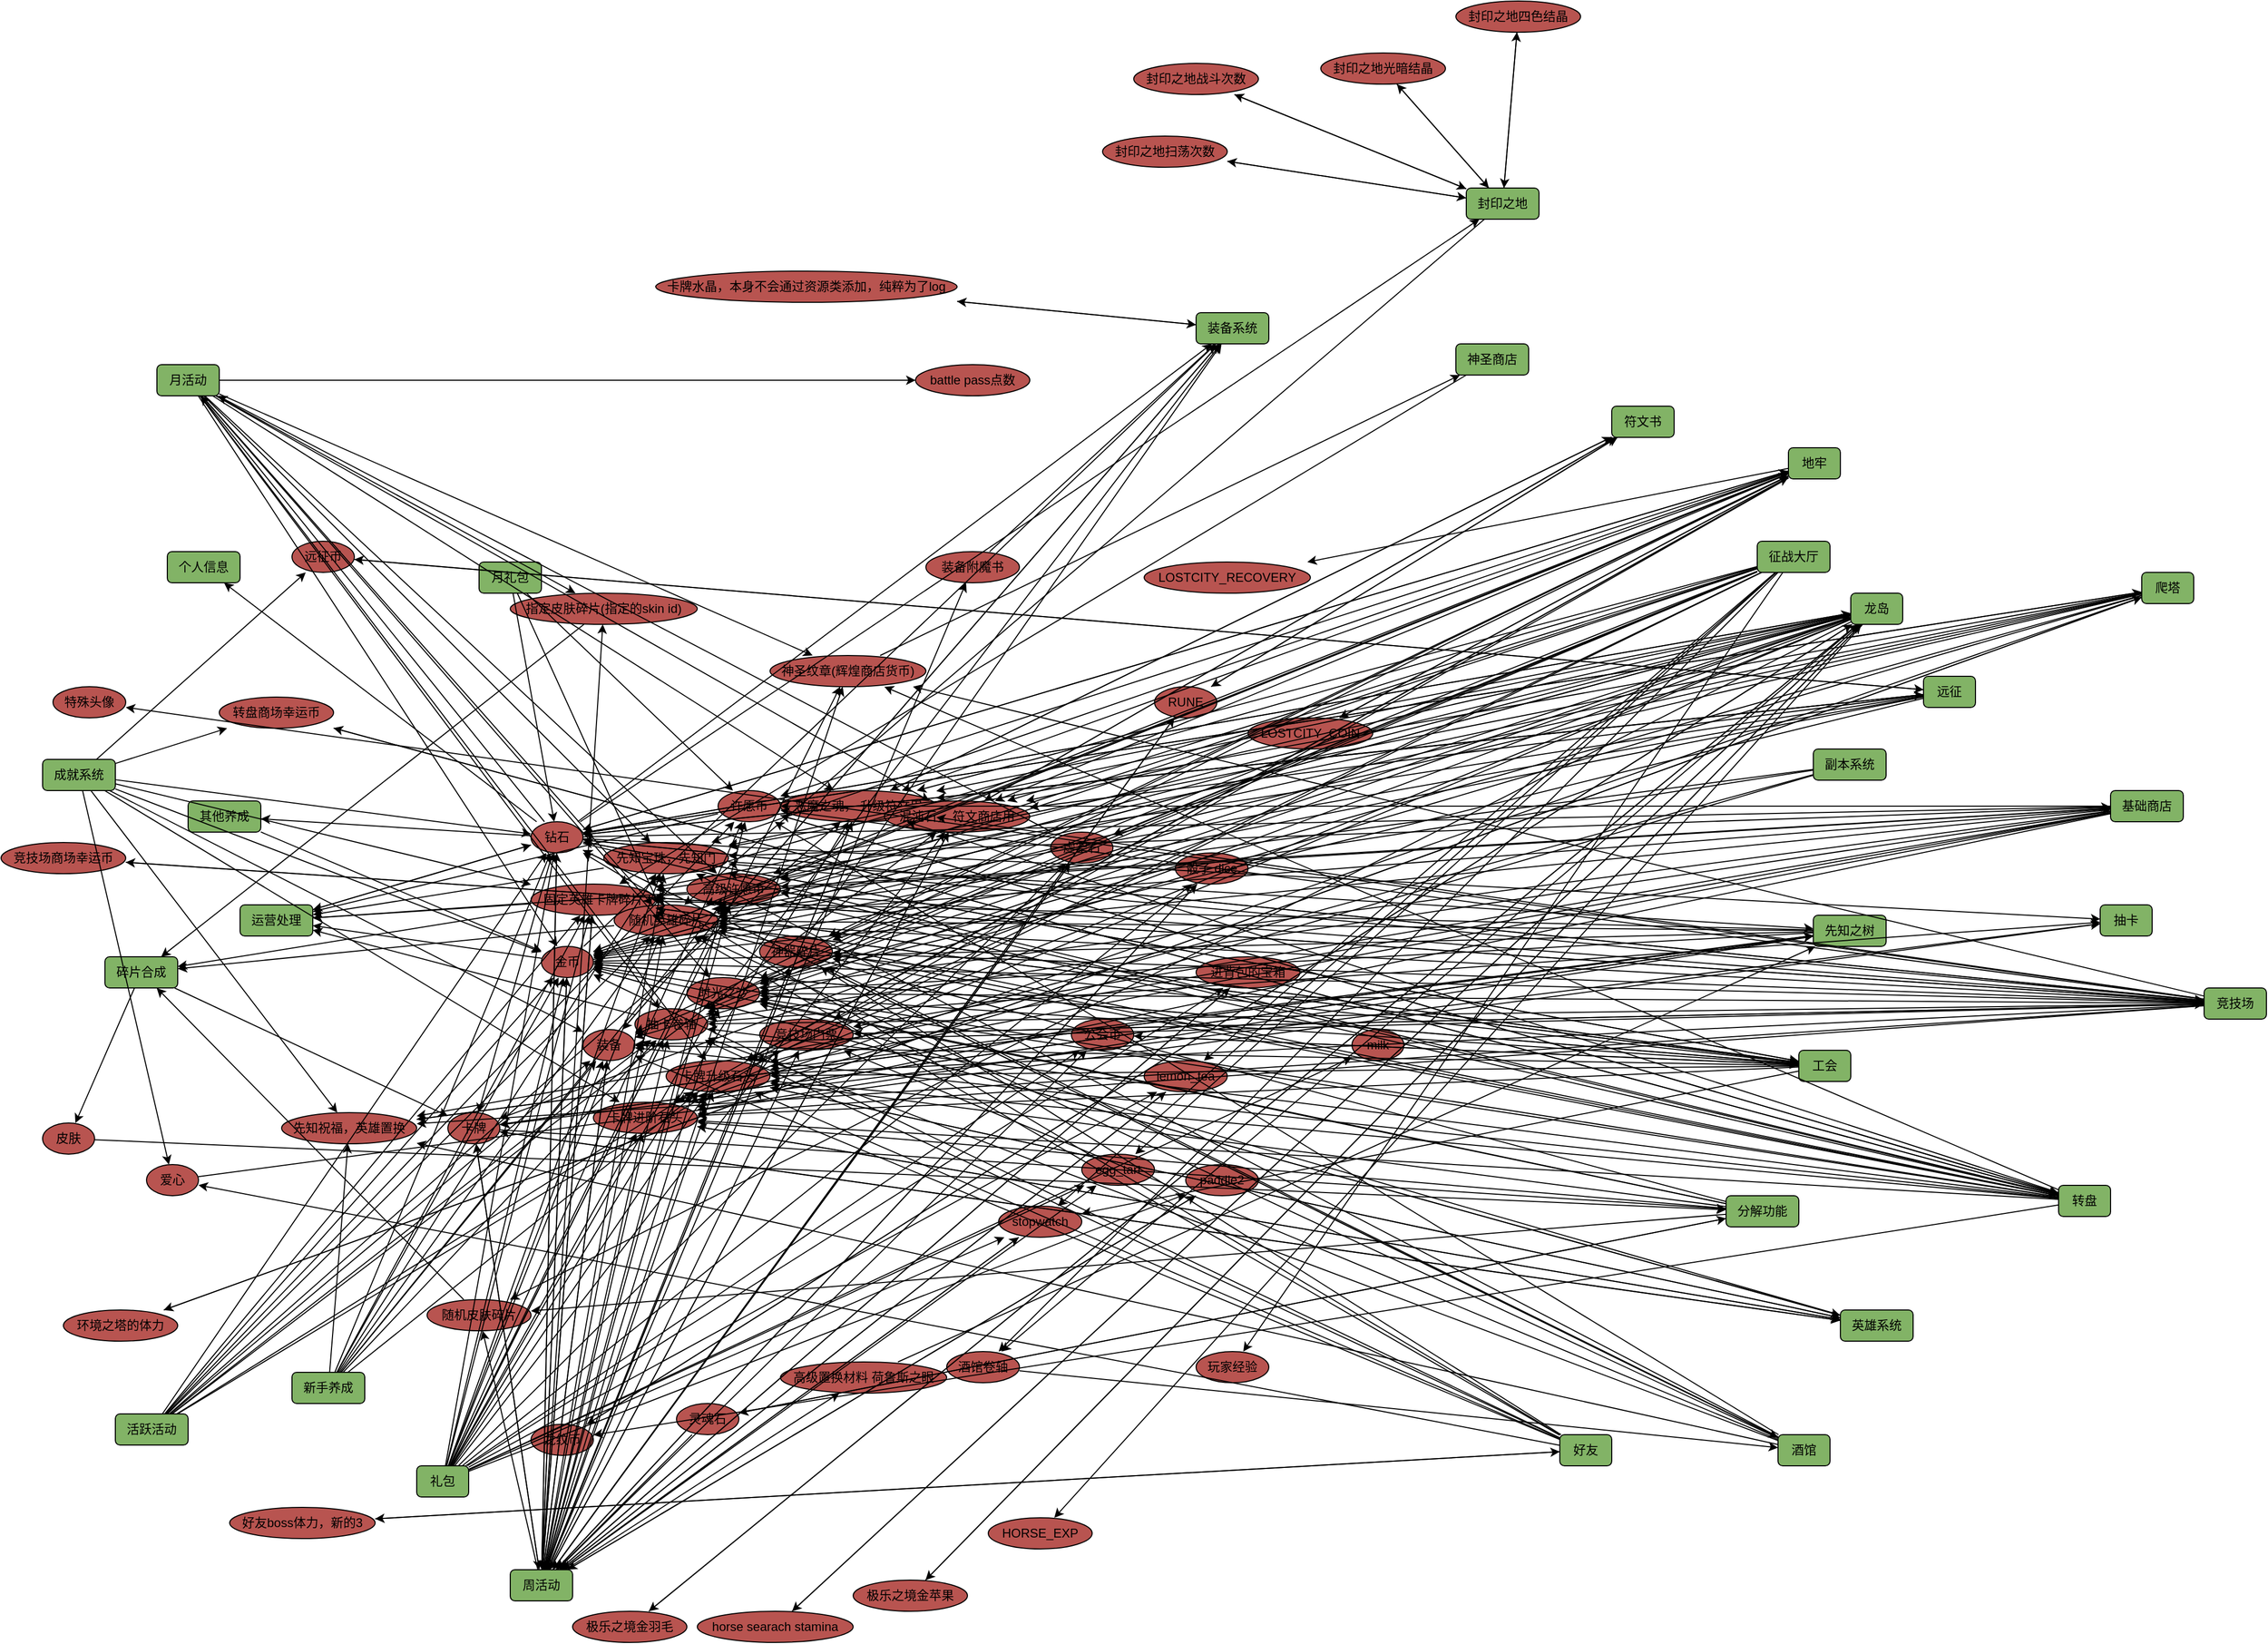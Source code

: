 <mxfile version="14.9.9" type="github" pages="8"><diagram id="2WUIDEZzjN7wkHQ-6QUn" name="all"><mxGraphModel dx="2066" dy="1981" grid="1" gridSize="10" guides="1" tooltips="1" connect="1" arrows="1" fold="1" page="1" pageScale="1" pageWidth="1169" pageHeight="827" math="0" shadow="0"><root><mxCell id="i5JLeBub0pxJgh7a6uFx-0"/><mxCell id="i5JLeBub0pxJgh7a6uFx-1" parent="i5JLeBub0pxJgh7a6uFx-0"/><UserObject label="%name%" name="钻石" shape="ellipse" fill="#b85450" placeholders="1" id="i5JLeBub0pxJgh7a6uFx-2"><mxCell style="whiteSpace=wrap;html=1;rounded=1;fillColor=#b85450;strokeColor=#000000;shape=ellipse" parent="i5JLeBub0pxJgh7a6uFx-1" vertex="1"><mxGeometry x="520" y="630" width="50" height="30" as="geometry"/></mxCell></UserObject><UserObject label="%name%" name="周活动" shape="rectangle" fill="#82b366" placeholders="1" id="i5JLeBub0pxJgh7a6uFx-3"><mxCell style="whiteSpace=wrap;html=1;rounded=1;fillColor=#82b366;strokeColor=#000000;shape=rectangle" parent="i5JLeBub0pxJgh7a6uFx-1" vertex="1"><mxGeometry x="500" y="1350" width="60" height="30" as="geometry"/></mxCell></UserObject><UserObject label="%name%" name="工会" shape="rectangle" fill="#82b366" placeholders="1" id="i5JLeBub0pxJgh7a6uFx-4"><mxCell style="whiteSpace=wrap;html=1;rounded=1;fillColor=#82b366;strokeColor=#000000;shape=rectangle" parent="i5JLeBub0pxJgh7a6uFx-1" vertex="1"><mxGeometry x="1740" y="850" width="50" height="30" as="geometry"/></mxCell></UserObject><UserObject label="%name%" name="卡牌" shape="ellipse" fill="#b85450" placeholders="1" id="i5JLeBub0pxJgh7a6uFx-5"><mxCell style="whiteSpace=wrap;html=1;rounded=1;fillColor=#b85450;strokeColor=#000000;shape=ellipse" parent="i5JLeBub0pxJgh7a6uFx-1" vertex="1"><mxGeometry x="440" y="910" width="50" height="30" as="geometry"/></mxCell></UserObject><UserObject label="%name%" name="竞技场" shape="rectangle" fill="#82b366" placeholders="1" id="i5JLeBub0pxJgh7a6uFx-6"><mxCell style="whiteSpace=wrap;html=1;rounded=1;fillColor=#82b366;strokeColor=#000000;shape=rectangle" parent="i5JLeBub0pxJgh7a6uFx-1" vertex="1"><mxGeometry x="2130" y="790" width="60" height="30" as="geometry"/></mxCell></UserObject><UserObject label="%name%" name="基础商店" shape="rectangle" fill="#82b366" placeholders="1" id="i5JLeBub0pxJgh7a6uFx-7"><mxCell style="whiteSpace=wrap;html=1;rounded=1;fillColor=#82b366;strokeColor=#000000;shape=rectangle" parent="i5JLeBub0pxJgh7a6uFx-1" vertex="1"><mxGeometry x="2040" y="600" width="70" height="30" as="geometry"/></mxCell></UserObject><UserObject label="%name%" name="月活动" shape="rectangle" fill="#82b366" placeholders="1" id="i5JLeBub0pxJgh7a6uFx-8"><mxCell style="whiteSpace=wrap;html=1;rounded=1;fillColor=#82b366;strokeColor=#000000;shape=rectangle" parent="i5JLeBub0pxJgh7a6uFx-1" vertex="1"><mxGeometry x="160" y="190" width="60" height="30" as="geometry"/></mxCell></UserObject><UserObject label="%name%" name="封印之地" shape="rectangle" fill="#82b366" placeholders="1" id="i5JLeBub0pxJgh7a6uFx-9"><mxCell style="whiteSpace=wrap;html=1;rounded=1;fillColor=#82b366;strokeColor=#000000;shape=rectangle" parent="i5JLeBub0pxJgh7a6uFx-1" vertex="1"><mxGeometry x="1420" y="20" width="70" height="30" as="geometry"/></mxCell></UserObject><UserObject label="%name%" name="转盘" shape="rectangle" fill="#82b366" placeholders="1" id="i5JLeBub0pxJgh7a6uFx-10"><mxCell style="whiteSpace=wrap;html=1;rounded=1;fillColor=#82b366;strokeColor=#000000;shape=rectangle" parent="i5JLeBub0pxJgh7a6uFx-1" vertex="1"><mxGeometry x="1990" y="980" width="50" height="30" as="geometry"/></mxCell></UserObject><UserObject label="%name%" name="其他养成" shape="rectangle" fill="#82b366" placeholders="1" id="i5JLeBub0pxJgh7a6uFx-11"><mxCell style="whiteSpace=wrap;html=1;rounded=1;fillColor=#82b366;strokeColor=#000000;shape=rectangle" parent="i5JLeBub0pxJgh7a6uFx-1" vertex="1"><mxGeometry x="190" y="610" width="70" height="30" as="geometry"/></mxCell></UserObject><UserObject label="%name%" name="龙岛" shape="rectangle" fill="#82b366" placeholders="1" id="i5JLeBub0pxJgh7a6uFx-12"><mxCell style="whiteSpace=wrap;html=1;rounded=1;fillColor=#82b366;strokeColor=#000000;shape=rectangle" parent="i5JLeBub0pxJgh7a6uFx-1" vertex="1"><mxGeometry x="1790" y="410" width="50" height="30" as="geometry"/></mxCell></UserObject><UserObject label="%name%" name="地牢" shape="rectangle" fill="#82b366" placeholders="1" id="i5JLeBub0pxJgh7a6uFx-13"><mxCell style="whiteSpace=wrap;html=1;rounded=1;fillColor=#82b366;strokeColor=#000000;shape=rectangle" parent="i5JLeBub0pxJgh7a6uFx-1" vertex="1"><mxGeometry x="1730" y="270" width="50" height="30" as="geometry"/></mxCell></UserObject><UserObject label="%name%" name="远征" shape="rectangle" fill="#82b366" placeholders="1" id="i5JLeBub0pxJgh7a6uFx-14"><mxCell style="whiteSpace=wrap;html=1;rounded=1;fillColor=#82b366;strokeColor=#000000;shape=rectangle" parent="i5JLeBub0pxJgh7a6uFx-1" vertex="1"><mxGeometry x="1860" y="490" width="50" height="30" as="geometry"/></mxCell></UserObject><UserObject label="%name%" name="爬塔" shape="rectangle" fill="#82b366" placeholders="1" id="i5JLeBub0pxJgh7a6uFx-15"><mxCell style="whiteSpace=wrap;html=1;rounded=1;fillColor=#82b366;strokeColor=#000000;shape=rectangle" parent="i5JLeBub0pxJgh7a6uFx-1" vertex="1"><mxGeometry x="2070" y="390" width="50" height="30" as="geometry"/></mxCell></UserObject><UserObject label="%name%" name="运营处理" shape="rectangle" fill="#82b366" placeholders="1" id="i5JLeBub0pxJgh7a6uFx-16"><mxCell style="whiteSpace=wrap;html=1;rounded=1;fillColor=#82b366;strokeColor=#000000;shape=rectangle" parent="i5JLeBub0pxJgh7a6uFx-1" vertex="1"><mxGeometry x="240" y="710" width="70" height="30" as="geometry"/></mxCell></UserObject><UserObject label="%name%" name="抽卡" shape="rectangle" fill="#82b366" placeholders="1" id="i5JLeBub0pxJgh7a6uFx-17"><mxCell style="whiteSpace=wrap;html=1;rounded=1;fillColor=#82b366;strokeColor=#000000;shape=rectangle" parent="i5JLeBub0pxJgh7a6uFx-1" vertex="1"><mxGeometry x="2030" y="710" width="50" height="30" as="geometry"/></mxCell></UserObject><UserObject label="%name%" name="酒馆" shape="rectangle" fill="#82b366" placeholders="1" id="i5JLeBub0pxJgh7a6uFx-18"><mxCell style="whiteSpace=wrap;html=1;rounded=1;fillColor=#82b366;strokeColor=#000000;shape=rectangle" parent="i5JLeBub0pxJgh7a6uFx-1" vertex="1"><mxGeometry x="1720" y="1220" width="50" height="30" as="geometry"/></mxCell></UserObject><UserObject label="%name%" name="装备系统" shape="rectangle" fill="#82b366" placeholders="1" id="i5JLeBub0pxJgh7a6uFx-19"><mxCell style="whiteSpace=wrap;html=1;rounded=1;fillColor=#82b366;strokeColor=#000000;shape=rectangle" parent="i5JLeBub0pxJgh7a6uFx-1" vertex="1"><mxGeometry x="1160" y="140" width="70" height="30" as="geometry"/></mxCell></UserObject><UserObject label="%name%" name="个人信息" shape="rectangle" fill="#82b366" placeholders="1" id="i5JLeBub0pxJgh7a6uFx-20"><mxCell style="whiteSpace=wrap;html=1;rounded=1;fillColor=#82b366;strokeColor=#000000;shape=rectangle" parent="i5JLeBub0pxJgh7a6uFx-1" vertex="1"><mxGeometry x="170" y="370" width="70" height="30" as="geometry"/></mxCell></UserObject><UserObject label="%name%" name="灵魂石" shape="ellipse" fill="#b85450" placeholders="1" id="i5JLeBub0pxJgh7a6uFx-21"><mxCell style="whiteSpace=wrap;html=1;rounded=1;fillColor=#b85450;strokeColor=#000000;shape=ellipse" parent="i5JLeBub0pxJgh7a6uFx-1" vertex="1"><mxGeometry x="660" y="1190" width="60" height="30" as="geometry"/></mxCell></UserObject><UserObject label="%name%" name="分解功能" shape="rectangle" fill="#82b366" placeholders="1" id="i5JLeBub0pxJgh7a6uFx-22"><mxCell style="whiteSpace=wrap;html=1;rounded=1;fillColor=#82b366;strokeColor=#000000;shape=rectangle" parent="i5JLeBub0pxJgh7a6uFx-1" vertex="1"><mxGeometry x="1670" y="990" width="70" height="30" as="geometry"/></mxCell></UserObject><UserObject label="%name%" name="lemon_tea" shape="ellipse" fill="#b85450" placeholders="1" id="i5JLeBub0pxJgh7a6uFx-23"><mxCell style="whiteSpace=wrap;html=1;rounded=1;fillColor=#b85450;strokeColor=#000000;shape=ellipse" parent="i5JLeBub0pxJgh7a6uFx-1" vertex="1"><mxGeometry x="1110" y="860" width="80" height="30" as="geometry"/></mxCell></UserObject><UserObject label="%name%" name="stopwatch" shape="ellipse" fill="#b85450" placeholders="1" id="i5JLeBub0pxJgh7a6uFx-24"><mxCell style="whiteSpace=wrap;html=1;rounded=1;fillColor=#b85450;strokeColor=#000000;shape=ellipse" parent="i5JLeBub0pxJgh7a6uFx-1" vertex="1"><mxGeometry x="970" y="1000" width="80" height="30" as="geometry"/></mxCell></UserObject><UserObject label="%name%" name="horse searach stamina" shape="ellipse" fill="#b85450" placeholders="1" id="i5JLeBub0pxJgh7a6uFx-25"><mxCell style="whiteSpace=wrap;html=1;rounded=1;fillColor=#b85450;strokeColor=#000000;shape=ellipse" parent="i5JLeBub0pxJgh7a6uFx-1" vertex="1"><mxGeometry x="680" y="1390" width="150" height="30" as="geometry"/></mxCell></UserObject><UserObject label="%name%" name="金币" shape="ellipse" fill="#b85450" placeholders="1" id="i5JLeBub0pxJgh7a6uFx-26"><mxCell style="whiteSpace=wrap;html=1;rounded=1;fillColor=#b85450;strokeColor=#000000;shape=ellipse" parent="i5JLeBub0pxJgh7a6uFx-1" vertex="1"><mxGeometry x="530" y="750" width="50" height="30" as="geometry"/></mxCell></UserObject><UserObject label="%name%" name="英雄系统" shape="rectangle" fill="#82b366" placeholders="1" id="i5JLeBub0pxJgh7a6uFx-27"><mxCell style="whiteSpace=wrap;html=1;rounded=1;fillColor=#82b366;strokeColor=#000000;shape=rectangle" parent="i5JLeBub0pxJgh7a6uFx-1" vertex="1"><mxGeometry x="1780" y="1100" width="70" height="30" as="geometry"/></mxCell></UserObject><UserObject label="%name%" name="公会币" shape="ellipse" fill="#b85450" placeholders="1" id="i5JLeBub0pxJgh7a6uFx-28"><mxCell style="whiteSpace=wrap;html=1;rounded=1;fillColor=#b85450;strokeColor=#000000;shape=ellipse" parent="i5JLeBub0pxJgh7a6uFx-1" vertex="1"><mxGeometry x="1040" y="820" width="60" height="30" as="geometry"/></mxCell></UserObject><UserObject label="%name%" name="装备" shape="ellipse" fill="#b85450" placeholders="1" id="i5JLeBub0pxJgh7a6uFx-29"><mxCell style="whiteSpace=wrap;html=1;rounded=1;fillColor=#b85450;strokeColor=#000000;shape=ellipse" parent="i5JLeBub0pxJgh7a6uFx-1" vertex="1"><mxGeometry x="570" y="830" width="50" height="30" as="geometry"/></mxCell></UserObject><UserObject label="%name%" name="先知之树" shape="rectangle" fill="#82b366" placeholders="1" id="i5JLeBub0pxJgh7a6uFx-30"><mxCell style="whiteSpace=wrap;html=1;rounded=1;fillColor=#82b366;strokeColor=#000000;shape=rectangle" parent="i5JLeBub0pxJgh7a6uFx-1" vertex="1"><mxGeometry x="1754" y="720" width="70" height="30" as="geometry"/></mxCell></UserObject><UserObject label="%name%" name="固定英雄卡牌碎片" shape="ellipse" fill="#b85450" placeholders="1" id="i5JLeBub0pxJgh7a6uFx-31"><mxCell style="whiteSpace=wrap;html=1;rounded=1;fillColor=#b85450;strokeColor=#000000;shape=ellipse" parent="i5JLeBub0pxJgh7a6uFx-1" vertex="1"><mxGeometry x="520" y="690" width="120" height="30" as="geometry"/></mxCell></UserObject><UserObject label="%name%" name="碎片合成" shape="rectangle" fill="#82b366" placeholders="1" id="i5JLeBub0pxJgh7a6uFx-32"><mxCell style="whiteSpace=wrap;html=1;rounded=1;fillColor=#82b366;strokeColor=#000000;shape=rectangle" parent="i5JLeBub0pxJgh7a6uFx-1" vertex="1"><mxGeometry x="110" y="760" width="70" height="30" as="geometry"/></mxCell></UserObject><UserObject label="%name%" name="随机英雄碎片" shape="ellipse" fill="#b85450" placeholders="1" id="i5JLeBub0pxJgh7a6uFx-33"><mxCell style="whiteSpace=wrap;html=1;rounded=1;fillColor=#b85450;strokeColor=#000000;shape=ellipse" parent="i5JLeBub0pxJgh7a6uFx-1" vertex="1"><mxGeometry x="600" y="710" width="100" height="30" as="geometry"/></mxCell></UserObject><UserObject label="%name%" name="卡牌水晶，本身不会通过资源类添加，纯粹为了log" shape="ellipse" fill="#b85450" placeholders="1" id="i5JLeBub0pxJgh7a6uFx-34"><mxCell style="whiteSpace=wrap;html=1;rounded=1;fillColor=#b85450;strokeColor=#000000;shape=ellipse" parent="i5JLeBub0pxJgh7a6uFx-1" vertex="1"><mxGeometry x="640" y="100" width="290" height="30" as="geometry"/></mxCell></UserObject><UserObject label="%name%" name="时光之沙" shape="ellipse" fill="#b85450" placeholders="1" id="i5JLeBub0pxJgh7a6uFx-35"><mxCell style="whiteSpace=wrap;html=1;rounded=1;fillColor=#b85450;strokeColor=#000000;shape=ellipse" parent="i5JLeBub0pxJgh7a6uFx-1" vertex="1"><mxGeometry x="670" y="780" width="70" height="30" as="geometry"/></mxCell></UserObject><UserObject label="%name%" name="LOSTCITY_COIN" shape="ellipse" fill="#b85450" placeholders="1" id="i5JLeBub0pxJgh7a6uFx-36"><mxCell style="whiteSpace=wrap;html=1;rounded=1;fillColor=#b85450;strokeColor=#000000;shape=ellipse" parent="i5JLeBub0pxJgh7a6uFx-1" vertex="1"><mxGeometry x="1210" y="530" width="120" height="30" as="geometry"/></mxCell></UserObject><UserObject label="%name%" name="先知祝福，英雄置换" shape="ellipse" fill="#b85450" placeholders="1" id="i5JLeBub0pxJgh7a6uFx-37"><mxCell style="whiteSpace=wrap;html=1;rounded=1;fillColor=#b85450;strokeColor=#000000;shape=ellipse" parent="i5JLeBub0pxJgh7a6uFx-1" vertex="1"><mxGeometry x="280" y="910" width="130" height="30" as="geometry"/></mxCell></UserObject><UserObject label="%name%" name="恶魔之魂， 升级符文用" shape="ellipse" fill="#b85450" placeholders="1" id="i5JLeBub0pxJgh7a6uFx-38"><mxCell style="whiteSpace=wrap;html=1;rounded=1;fillColor=#b85450;strokeColor=#000000;shape=ellipse" parent="i5JLeBub0pxJgh7a6uFx-1" vertex="1"><mxGeometry x="760" y="600" width="150" height="30" as="geometry"/></mxCell></UserObject><UserObject label="%name%" name="符文书" shape="rectangle" fill="#82b366" placeholders="1" id="i5JLeBub0pxJgh7a6uFx-39"><mxCell style="whiteSpace=wrap;html=1;rounded=1;fillColor=#82b366;strokeColor=#000000;shape=rectangle" parent="i5JLeBub0pxJgh7a6uFx-1" vertex="1"><mxGeometry x="1560" y="230" width="60" height="30" as="geometry"/></mxCell></UserObject><UserObject label="%name%" name="混沌石， 符文商店用" shape="ellipse" fill="#b85450" placeholders="1" id="i5JLeBub0pxJgh7a6uFx-40"><mxCell style="whiteSpace=wrap;html=1;rounded=1;fillColor=#b85450;strokeColor=#000000;shape=ellipse" parent="i5JLeBub0pxJgh7a6uFx-1" vertex="1"><mxGeometry x="860" y="610" width="140" height="30" as="geometry"/></mxCell></UserObject><UserObject label="%name%" name="RUNE" shape="ellipse" fill="#b85450" placeholders="1" id="i5JLeBub0pxJgh7a6uFx-41"><mxCell style="whiteSpace=wrap;html=1;rounded=1;fillColor=#b85450;strokeColor=#000000;shape=ellipse" parent="i5JLeBub0pxJgh7a6uFx-1" vertex="1"><mxGeometry x="1120" y="500" width="60" height="30" as="geometry"/></mxCell></UserObject><UserObject label="%name%" name="爱心" shape="ellipse" fill="#b85450" placeholders="1" id="i5JLeBub0pxJgh7a6uFx-42"><mxCell style="whiteSpace=wrap;html=1;rounded=1;fillColor=#b85450;strokeColor=#000000;shape=ellipse" parent="i5JLeBub0pxJgh7a6uFx-1" vertex="1"><mxGeometry x="150" y="960" width="50" height="30" as="geometry"/></mxCell></UserObject><UserObject label="%name%" name="先知宝珠，先知门" shape="ellipse" fill="#b85450" placeholders="1" id="i5JLeBub0pxJgh7a6uFx-43"><mxCell style="whiteSpace=wrap;html=1;rounded=1;fillColor=#b85450;strokeColor=#000000;shape=ellipse" parent="i5JLeBub0pxJgh7a6uFx-1" vertex="1"><mxGeometry x="590" y="650" width="120" height="30" as="geometry"/></mxCell></UserObject><UserObject label="%name%" name="抽卡卷轴" shape="ellipse" fill="#b85450" placeholders="1" id="i5JLeBub0pxJgh7a6uFx-44"><mxCell style="whiteSpace=wrap;html=1;rounded=1;fillColor=#b85450;strokeColor=#000000;shape=ellipse" parent="i5JLeBub0pxJgh7a6uFx-1" vertex="1"><mxGeometry x="620" y="810" width="70" height="30" as="geometry"/></mxCell></UserObject><UserObject label="%name%" name="高级置换材料 荷鲁斯之眼" shape="ellipse" fill="#b85450" placeholders="1" id="i5JLeBub0pxJgh7a6uFx-45"><mxCell style="whiteSpace=wrap;html=1;rounded=1;fillColor=#b85450;strokeColor=#000000;shape=ellipse" parent="i5JLeBub0pxJgh7a6uFx-1" vertex="1"><mxGeometry x="760" y="1150" width="160" height="30" as="geometry"/></mxCell></UserObject><UserObject label="%name%" name="封印之地扫荡次数" shape="ellipse" fill="#b85450" placeholders="1" id="i5JLeBub0pxJgh7a6uFx-46"><mxCell style="whiteSpace=wrap;html=1;rounded=1;fillColor=#b85450;strokeColor=#000000;shape=ellipse" parent="i5JLeBub0pxJgh7a6uFx-1" vertex="1"><mxGeometry x="1070" y="-30" width="120" height="30" as="geometry"/></mxCell></UserObject><UserObject label="%name%" name="装备附魔书" shape="ellipse" fill="#b85450" placeholders="1" id="i5JLeBub0pxJgh7a6uFx-47"><mxCell style="whiteSpace=wrap;html=1;rounded=1;fillColor=#b85450;strokeColor=#000000;shape=ellipse" parent="i5JLeBub0pxJgh7a6uFx-1" vertex="1"><mxGeometry x="900" y="370" width="90" height="30" as="geometry"/></mxCell></UserObject><UserObject label="%name%" name="虚空石" shape="ellipse" fill="#b85450" placeholders="1" id="i5JLeBub0pxJgh7a6uFx-48"><mxCell style="whiteSpace=wrap;html=1;rounded=1;fillColor=#b85450;strokeColor=#000000;shape=ellipse" parent="i5JLeBub0pxJgh7a6uFx-1" vertex="1"><mxGeometry x="1020" y="640" width="60" height="30" as="geometry"/></mxCell></UserObject><UserObject label="%name%" name="paddle2" shape="ellipse" fill="#b85450" placeholders="1" id="i5JLeBub0pxJgh7a6uFx-49"><mxCell style="whiteSpace=wrap;html=1;rounded=1;fillColor=#b85450;strokeColor=#000000;shape=ellipse" parent="i5JLeBub0pxJgh7a6uFx-1" vertex="1"><mxGeometry x="1150" y="960" width="70" height="30" as="geometry"/></mxCell></UserObject><UserObject label="%name%" name="封印之地战斗次数" shape="ellipse" fill="#b85450" placeholders="1" id="i5JLeBub0pxJgh7a6uFx-50"><mxCell style="whiteSpace=wrap;html=1;rounded=1;fillColor=#b85450;strokeColor=#000000;shape=ellipse" parent="i5JLeBub0pxJgh7a6uFx-1" vertex="1"><mxGeometry x="1100" y="-100" width="120" height="30" as="geometry"/></mxCell></UserObject><UserObject label="%name%" name="骰子 dice" shape="ellipse" fill="#b85450" placeholders="1" id="i5JLeBub0pxJgh7a6uFx-51"><mxCell style="whiteSpace=wrap;html=1;rounded=1;fillColor=#b85450;strokeColor=#000000;shape=ellipse" parent="i5JLeBub0pxJgh7a6uFx-1" vertex="1"><mxGeometry x="1140" y="660" width="70" height="30" as="geometry"/></mxCell></UserObject><UserObject label="%name%" name="神圣纹章(辉煌商店货币)" shape="ellipse" fill="#b85450" placeholders="1" id="i5JLeBub0pxJgh7a6uFx-52"><mxCell style="whiteSpace=wrap;html=1;rounded=1;fillColor=#b85450;strokeColor=#000000;shape=ellipse" parent="i5JLeBub0pxJgh7a6uFx-1" vertex="1"><mxGeometry x="750" y="470" width="150" height="30" as="geometry"/></mxCell></UserObject><UserObject label="%name%" name="神圣商店" shape="rectangle" fill="#82b366" placeholders="1" id="i5JLeBub0pxJgh7a6uFx-53"><mxCell style="whiteSpace=wrap;html=1;rounded=1;fillColor=#82b366;strokeColor=#000000;shape=rectangle" parent="i5JLeBub0pxJgh7a6uFx-1" vertex="1"><mxGeometry x="1410" y="170" width="70" height="30" as="geometry"/></mxCell></UserObject><UserObject label="%name%" name="许愿币" shape="ellipse" fill="#b85450" placeholders="1" id="i5JLeBub0pxJgh7a6uFx-54"><mxCell style="whiteSpace=wrap;html=1;rounded=1;fillColor=#b85450;strokeColor=#000000;shape=ellipse" parent="i5JLeBub0pxJgh7a6uFx-1" vertex="1"><mxGeometry x="700" y="600" width="60" height="30" as="geometry"/></mxCell></UserObject><UserObject label="%name%" name="高级许愿币" shape="ellipse" fill="#b85450" placeholders="1" id="i5JLeBub0pxJgh7a6uFx-55"><mxCell style="whiteSpace=wrap;html=1;rounded=1;fillColor=#b85450;strokeColor=#000000;shape=ellipse" parent="i5JLeBub0pxJgh7a6uFx-1" vertex="1"><mxGeometry x="670" y="680" width="90" height="30" as="geometry"/></mxCell></UserObject><UserObject label="%name%" name="封印之地四色结晶" shape="ellipse" fill="#b85450" placeholders="1" id="i5JLeBub0pxJgh7a6uFx-56"><mxCell style="whiteSpace=wrap;html=1;rounded=1;fillColor=#b85450;strokeColor=#000000;shape=ellipse" parent="i5JLeBub0pxJgh7a6uFx-1" vertex="1"><mxGeometry x="1410" y="-160" width="120" height="30" as="geometry"/></mxCell></UserObject><UserObject label="%name%" name="封印之地光暗结晶" shape="ellipse" fill="#b85450" placeholders="1" id="i5JLeBub0pxJgh7a6uFx-57"><mxCell style="whiteSpace=wrap;html=1;rounded=1;fillColor=#b85450;strokeColor=#000000;shape=ellipse" parent="i5JLeBub0pxJgh7a6uFx-1" vertex="1"><mxGeometry x="1280" y="-110" width="120" height="30" as="geometry"/></mxCell></UserObject><UserObject label="%name%" name="卡牌进阶石头" shape="ellipse" fill="#b85450" placeholders="1" id="i5JLeBub0pxJgh7a6uFx-58"><mxCell style="whiteSpace=wrap;html=1;rounded=1;fillColor=#b85450;strokeColor=#000000;shape=ellipse" parent="i5JLeBub0pxJgh7a6uFx-1" vertex="1"><mxGeometry x="580" y="900" width="100" height="30" as="geometry"/></mxCell></UserObject><UserObject label="%name%" name="转盘商场幸运币" shape="ellipse" fill="#b85450" placeholders="1" id="i5JLeBub0pxJgh7a6uFx-59"><mxCell style="whiteSpace=wrap;html=1;rounded=1;fillColor=#b85450;strokeColor=#000000;shape=ellipse" parent="i5JLeBub0pxJgh7a6uFx-1" vertex="1"><mxGeometry x="220" y="510" width="110" height="30" as="geometry"/></mxCell></UserObject><UserObject label="%name%" name="好友boss体力，新的3" shape="ellipse" fill="#b85450" placeholders="1" id="i5JLeBub0pxJgh7a6uFx-60"><mxCell style="whiteSpace=wrap;html=1;rounded=1;fillColor=#b85450;strokeColor=#000000;shape=ellipse" parent="i5JLeBub0pxJgh7a6uFx-1" vertex="1"><mxGeometry x="230" y="1290" width="140" height="30" as="geometry"/></mxCell></UserObject><UserObject label="%name%" name="好友" shape="rectangle" fill="#82b366" placeholders="1" id="i5JLeBub0pxJgh7a6uFx-61"><mxCell style="whiteSpace=wrap;html=1;rounded=1;fillColor=#82b366;strokeColor=#000000;shape=rectangle" parent="i5JLeBub0pxJgh7a6uFx-1" vertex="1"><mxGeometry x="1510" y="1220" width="50" height="30" as="geometry"/></mxCell></UserObject><UserObject label="%name%" name="神器碎片" shape="ellipse" fill="#b85450" placeholders="1" id="i5JLeBub0pxJgh7a6uFx-62"><mxCell style="whiteSpace=wrap;html=1;rounded=1;fillColor=#b85450;strokeColor=#000000;shape=ellipse" parent="i5JLeBub0pxJgh7a6uFx-1" vertex="1"><mxGeometry x="740" y="740" width="70" height="30" as="geometry"/></mxCell></UserObject><UserObject label="%name%" name="环境之塔的体力" shape="ellipse" fill="#b85450" placeholders="1" id="i5JLeBub0pxJgh7a6uFx-63"><mxCell style="whiteSpace=wrap;html=1;rounded=1;fillColor=#b85450;strokeColor=#000000;shape=ellipse" parent="i5JLeBub0pxJgh7a6uFx-1" vertex="1"><mxGeometry x="70" y="1100" width="110" height="30" as="geometry"/></mxCell></UserObject><UserObject label="%name%" name="酒馆卷轴" shape="ellipse" fill="#b85450" placeholders="1" id="i5JLeBub0pxJgh7a6uFx-64"><mxCell style="whiteSpace=wrap;html=1;rounded=1;fillColor=#b85450;strokeColor=#000000;shape=ellipse" parent="i5JLeBub0pxJgh7a6uFx-1" vertex="1"><mxGeometry x="920" y="1140" width="70" height="30" as="geometry"/></mxCell></UserObject><UserObject label="%name%" name="极乐之境金羽毛" shape="ellipse" fill="#b85450" placeholders="1" id="i5JLeBub0pxJgh7a6uFx-65"><mxCell style="whiteSpace=wrap;html=1;rounded=1;fillColor=#b85450;strokeColor=#000000;shape=ellipse" parent="i5JLeBub0pxJgh7a6uFx-1" vertex="1"><mxGeometry x="560" y="1390" width="110" height="30" as="geometry"/></mxCell></UserObject><UserObject label="%name%" name="龙纹币" shape="ellipse" fill="#b85450" placeholders="1" id="i5JLeBub0pxJgh7a6uFx-66"><mxCell style="whiteSpace=wrap;html=1;rounded=1;fillColor=#b85450;strokeColor=#000000;shape=ellipse" parent="i5JLeBub0pxJgh7a6uFx-1" vertex="1"><mxGeometry x="520" y="1210" width="60" height="30" as="geometry"/></mxCell></UserObject><UserObject label="%name%" name="竞技场商场幸运币" shape="ellipse" fill="#b85450" placeholders="1" id="i5JLeBub0pxJgh7a6uFx-67"><mxCell style="whiteSpace=wrap;html=1;rounded=1;fillColor=#b85450;strokeColor=#000000;shape=ellipse" parent="i5JLeBub0pxJgh7a6uFx-1" vertex="1"><mxGeometry x="10" y="650" width="120" height="30" as="geometry"/></mxCell></UserObject><UserObject label="%name%" name="竞技场门票" shape="ellipse" fill="#b85450" placeholders="1" id="i5JLeBub0pxJgh7a6uFx-68"><mxCell style="whiteSpace=wrap;html=1;rounded=1;fillColor=#b85450;strokeColor=#000000;shape=ellipse" parent="i5JLeBub0pxJgh7a6uFx-1" vertex="1"><mxGeometry x="740" y="820" width="90" height="30" as="geometry"/></mxCell></UserObject><UserObject label="%name%" name="皮肤" shape="ellipse" fill="#b85450" placeholders="1" id="i5JLeBub0pxJgh7a6uFx-69"><mxCell style="whiteSpace=wrap;html=1;rounded=1;fillColor=#b85450;strokeColor=#000000;shape=ellipse" parent="i5JLeBub0pxJgh7a6uFx-1" vertex="1"><mxGeometry x="50" y="920" width="50" height="30" as="geometry"/></mxCell></UserObject><UserObject label="%name%" name="卡牌升级石头" shape="ellipse" fill="#b85450" placeholders="1" id="i5JLeBub0pxJgh7a6uFx-70"><mxCell style="whiteSpace=wrap;html=1;rounded=1;fillColor=#b85450;strokeColor=#000000;shape=ellipse" parent="i5JLeBub0pxJgh7a6uFx-1" vertex="1"><mxGeometry x="650" y="860" width="100" height="30" as="geometry"/></mxCell></UserObject><UserObject label="%name%" name="指定皮肤碎片(指定的skin id)" shape="ellipse" fill="#b85450" placeholders="1" id="i5JLeBub0pxJgh7a6uFx-71"><mxCell style="whiteSpace=wrap;html=1;rounded=1;fillColor=#b85450;strokeColor=#000000;shape=ellipse" parent="i5JLeBub0pxJgh7a6uFx-1" vertex="1"><mxGeometry x="500" y="410" width="180" height="30" as="geometry"/></mxCell></UserObject><UserObject label="%name%" name="随机皮肤碎片" shape="ellipse" fill="#b85450" placeholders="1" id="i5JLeBub0pxJgh7a6uFx-72"><mxCell style="whiteSpace=wrap;html=1;rounded=1;fillColor=#b85450;strokeColor=#000000;shape=ellipse" parent="i5JLeBub0pxJgh7a6uFx-1" vertex="1"><mxGeometry x="420" y="1090" width="100" height="30" as="geometry"/></mxCell></UserObject><UserObject label="%name%" name="远征币" shape="ellipse" fill="#b85450" placeholders="1" id="i5JLeBub0pxJgh7a6uFx-73"><mxCell style="whiteSpace=wrap;html=1;rounded=1;fillColor=#b85450;strokeColor=#000000;shape=ellipse" parent="i5JLeBub0pxJgh7a6uFx-1" vertex="1"><mxGeometry x="290" y="360" width="60" height="30" as="geometry"/></mxCell></UserObject><UserObject label="%name%" name="进背包的宝箱" shape="ellipse" fill="#b85450" placeholders="1" id="i5JLeBub0pxJgh7a6uFx-74"><mxCell style="whiteSpace=wrap;html=1;rounded=1;fillColor=#b85450;strokeColor=#000000;shape=ellipse" parent="i5JLeBub0pxJgh7a6uFx-1" vertex="1"><mxGeometry x="1160" y="760" width="100" height="30" as="geometry"/></mxCell></UserObject><UserObject label="%name%" name="极乐之境金苹果" shape="ellipse" fill="#b85450" placeholders="1" id="i5JLeBub0pxJgh7a6uFx-75"><mxCell style="whiteSpace=wrap;html=1;rounded=1;fillColor=#b85450;strokeColor=#000000;shape=ellipse" parent="i5JLeBub0pxJgh7a6uFx-1" vertex="1"><mxGeometry x="830" y="1360" width="110" height="30" as="geometry"/></mxCell></UserObject><UserObject label="%name%" name="egg_tart" shape="ellipse" fill="#b85450" placeholders="1" id="i5JLeBub0pxJgh7a6uFx-76"><mxCell style="whiteSpace=wrap;html=1;rounded=1;fillColor=#b85450;strokeColor=#000000;shape=ellipse" parent="i5JLeBub0pxJgh7a6uFx-1" vertex="1"><mxGeometry x="1050" y="950" width="70" height="30" as="geometry"/></mxCell></UserObject><UserObject label="%name%" name="特殊头像" shape="ellipse" fill="#b85450" placeholders="1" id="i5JLeBub0pxJgh7a6uFx-77"><mxCell style="whiteSpace=wrap;html=1;rounded=1;fillColor=#b85450;strokeColor=#000000;shape=ellipse" parent="i5JLeBub0pxJgh7a6uFx-1" vertex="1"><mxGeometry x="60" y="500" width="70" height="30" as="geometry"/></mxCell></UserObject><UserObject label="%name%" name="新手养成" shape="rectangle" fill="#82b366" placeholders="1" id="i5JLeBub0pxJgh7a6uFx-78"><mxCell style="whiteSpace=wrap;html=1;rounded=1;fillColor=#82b366;strokeColor=#000000;shape=rectangle" parent="i5JLeBub0pxJgh7a6uFx-1" vertex="1"><mxGeometry x="290" y="1160" width="70" height="30" as="geometry"/></mxCell></UserObject><UserObject label="%name%" name="battle pass点数" shape="ellipse" fill="#b85450" placeholders="1" id="i5JLeBub0pxJgh7a6uFx-79"><mxCell style="whiteSpace=wrap;html=1;rounded=1;fillColor=#b85450;strokeColor=#000000;shape=ellipse" parent="i5JLeBub0pxJgh7a6uFx-1" vertex="1"><mxGeometry x="890" y="190" width="110" height="30" as="geometry"/></mxCell></UserObject><UserObject label="%name%" name="礼包" shape="rectangle" fill="#82b366" placeholders="1" id="i5JLeBub0pxJgh7a6uFx-80"><mxCell style="whiteSpace=wrap;html=1;rounded=1;fillColor=#82b366;strokeColor=#000000;shape=rectangle" parent="i5JLeBub0pxJgh7a6uFx-1" vertex="1"><mxGeometry x="410" y="1250" width="50" height="30" as="geometry"/></mxCell></UserObject><UserObject label="%name%" name="milk" shape="ellipse" fill="#b85450" placeholders="1" id="i5JLeBub0pxJgh7a6uFx-81"><mxCell style="whiteSpace=wrap;html=1;rounded=1;fillColor=#b85450;strokeColor=#000000;shape=ellipse" parent="i5JLeBub0pxJgh7a6uFx-1" vertex="1"><mxGeometry x="1310" y="830" width="50" height="30" as="geometry"/></mxCell></UserObject><UserObject label="%name%" name="LOSTCITY_RECOVERY" shape="ellipse" fill="#b85450" placeholders="1" id="i5JLeBub0pxJgh7a6uFx-82"><mxCell style="whiteSpace=wrap;html=1;rounded=1;fillColor=#b85450;strokeColor=#000000;shape=ellipse" parent="i5JLeBub0pxJgh7a6uFx-1" vertex="1"><mxGeometry x="1110" y="380" width="160" height="30" as="geometry"/></mxCell></UserObject><UserObject label="%name%" name="HORSE_EXP" shape="ellipse" fill="#b85450" placeholders="1" id="i5JLeBub0pxJgh7a6uFx-83"><mxCell style="whiteSpace=wrap;html=1;rounded=1;fillColor=#b85450;strokeColor=#000000;shape=ellipse" parent="i5JLeBub0pxJgh7a6uFx-1" vertex="1"><mxGeometry x="960" y="1300" width="100" height="30" as="geometry"/></mxCell></UserObject><UserObject label="%name%" name="活跃活动" shape="rectangle" fill="#82b366" placeholders="1" id="i5JLeBub0pxJgh7a6uFx-84"><mxCell style="whiteSpace=wrap;html=1;rounded=1;fillColor=#82b366;strokeColor=#000000;shape=rectangle" parent="i5JLeBub0pxJgh7a6uFx-1" vertex="1"><mxGeometry x="120" y="1200" width="70" height="30" as="geometry"/></mxCell></UserObject><UserObject label="%name%" name="成就系统" shape="rectangle" fill="#82b366" placeholders="1" id="i5JLeBub0pxJgh7a6uFx-85"><mxCell style="whiteSpace=wrap;html=1;rounded=1;fillColor=#82b366;strokeColor=#000000;shape=rectangle" parent="i5JLeBub0pxJgh7a6uFx-1" vertex="1"><mxGeometry x="50" y="570" width="70" height="30" as="geometry"/></mxCell></UserObject><UserObject label="%name%" name="副本系统" shape="rectangle" fill="#82b366" placeholders="1" id="i5JLeBub0pxJgh7a6uFx-86"><mxCell style="whiteSpace=wrap;html=1;rounded=1;fillColor=#82b366;strokeColor=#000000;shape=rectangle" parent="i5JLeBub0pxJgh7a6uFx-1" vertex="1"><mxGeometry x="1754" y="560" width="70" height="30" as="geometry"/></mxCell></UserObject><UserObject label="%name%" name="月礼包" shape="rectangle" fill="#82b366" placeholders="1" id="i5JLeBub0pxJgh7a6uFx-87"><mxCell style="whiteSpace=wrap;html=1;rounded=1;fillColor=#82b366;strokeColor=#000000;shape=rectangle" parent="i5JLeBub0pxJgh7a6uFx-1" vertex="1"><mxGeometry x="470" y="380" width="60" height="30" as="geometry"/></mxCell></UserObject><UserObject label="%name%" name="征战大厅" shape="rectangle" fill="#82b366" placeholders="1" id="i5JLeBub0pxJgh7a6uFx-88"><mxCell style="whiteSpace=wrap;html=1;rounded=1;fillColor=#82b366;strokeColor=#000000;shape=rectangle" parent="i5JLeBub0pxJgh7a6uFx-1" vertex="1"><mxGeometry x="1700" y="360" width="70" height="30" as="geometry"/></mxCell></UserObject><UserObject label="%name%" name="玩家经验" shape="ellipse" fill="#b85450" placeholders="1" id="i5JLeBub0pxJgh7a6uFx-89"><mxCell style="whiteSpace=wrap;html=1;rounded=1;fillColor=#b85450;strokeColor=#000000;shape=ellipse" parent="i5JLeBub0pxJgh7a6uFx-1" vertex="1"><mxGeometry x="1160" y="1140" width="70" height="30" as="geometry"/></mxCell></UserObject><mxCell id="i5JLeBub0pxJgh7a6uFx-90" value="" style="curved=1;fontSize=11;" parent="i5JLeBub0pxJgh7a6uFx-1" source="i5JLeBub0pxJgh7a6uFx-2" target="i5JLeBub0pxJgh7a6uFx-6" edge="1"><mxGeometry relative="1" as="geometry"/></mxCell><mxCell id="i5JLeBub0pxJgh7a6uFx-91" value="" style="curved=1;fontSize=11;" parent="i5JLeBub0pxJgh7a6uFx-1" source="i5JLeBub0pxJgh7a6uFx-2" target="i5JLeBub0pxJgh7a6uFx-13" edge="1"><mxGeometry relative="1" as="geometry"/></mxCell><mxCell id="i5JLeBub0pxJgh7a6uFx-92" value="" style="curved=1;fontSize=11;" parent="i5JLeBub0pxJgh7a6uFx-1" source="i5JLeBub0pxJgh7a6uFx-2" target="i5JLeBub0pxJgh7a6uFx-16" edge="1"><mxGeometry relative="1" as="geometry"/></mxCell><mxCell id="i5JLeBub0pxJgh7a6uFx-93" value="" style="curved=1;fontSize=11;" parent="i5JLeBub0pxJgh7a6uFx-1" source="i5JLeBub0pxJgh7a6uFx-2" target="i5JLeBub0pxJgh7a6uFx-3" edge="1"><mxGeometry relative="1" as="geometry"/></mxCell><mxCell id="i5JLeBub0pxJgh7a6uFx-94" value="" style="curved=1;fontSize=11;" parent="i5JLeBub0pxJgh7a6uFx-1" source="i5JLeBub0pxJgh7a6uFx-2" target="i5JLeBub0pxJgh7a6uFx-15" edge="1"><mxGeometry relative="1" as="geometry"/></mxCell><mxCell id="i5JLeBub0pxJgh7a6uFx-95" value="" style="curved=1;fontSize=11;" parent="i5JLeBub0pxJgh7a6uFx-1" source="i5JLeBub0pxJgh7a6uFx-2" target="i5JLeBub0pxJgh7a6uFx-14" edge="1"><mxGeometry relative="1" as="geometry"/></mxCell><mxCell id="i5JLeBub0pxJgh7a6uFx-96" value="" style="curved=1;fontSize=11;" parent="i5JLeBub0pxJgh7a6uFx-1" source="i5JLeBub0pxJgh7a6uFx-2" target="i5JLeBub0pxJgh7a6uFx-10" edge="1"><mxGeometry relative="1" as="geometry"/></mxCell><mxCell id="i5JLeBub0pxJgh7a6uFx-97" value="" style="curved=1;fontSize=11;" parent="i5JLeBub0pxJgh7a6uFx-1" source="i5JLeBub0pxJgh7a6uFx-2" target="i5JLeBub0pxJgh7a6uFx-17" edge="1"><mxGeometry relative="1" as="geometry"/></mxCell><mxCell id="i5JLeBub0pxJgh7a6uFx-98" value="" style="curved=1;fontSize=11;" parent="i5JLeBub0pxJgh7a6uFx-1" source="i5JLeBub0pxJgh7a6uFx-2" target="i5JLeBub0pxJgh7a6uFx-19" edge="1"><mxGeometry relative="1" as="geometry"/></mxCell><mxCell id="i5JLeBub0pxJgh7a6uFx-99" value="" style="curved=1;fontSize=11;" parent="i5JLeBub0pxJgh7a6uFx-1" source="i5JLeBub0pxJgh7a6uFx-2" target="i5JLeBub0pxJgh7a6uFx-5" edge="1"><mxGeometry relative="1" as="geometry"/></mxCell><mxCell id="i5JLeBub0pxJgh7a6uFx-100" value="" style="curved=1;fontSize=11;" parent="i5JLeBub0pxJgh7a6uFx-1" source="i5JLeBub0pxJgh7a6uFx-2" target="i5JLeBub0pxJgh7a6uFx-8" edge="1"><mxGeometry relative="1" as="geometry"/></mxCell><mxCell id="i5JLeBub0pxJgh7a6uFx-101" value="" style="curved=1;fontSize=11;" parent="i5JLeBub0pxJgh7a6uFx-1" source="i5JLeBub0pxJgh7a6uFx-2" target="i5JLeBub0pxJgh7a6uFx-7" edge="1"><mxGeometry relative="1" as="geometry"/></mxCell><mxCell id="i5JLeBub0pxJgh7a6uFx-102" value="" style="curved=1;fontSize=11;" parent="i5JLeBub0pxJgh7a6uFx-1" source="i5JLeBub0pxJgh7a6uFx-2" target="i5JLeBub0pxJgh7a6uFx-11" edge="1"><mxGeometry relative="1" as="geometry"/></mxCell><mxCell id="i5JLeBub0pxJgh7a6uFx-103" value="" style="curved=1;fontSize=11;" parent="i5JLeBub0pxJgh7a6uFx-1" source="i5JLeBub0pxJgh7a6uFx-2" target="i5JLeBub0pxJgh7a6uFx-12" edge="1"><mxGeometry relative="1" as="geometry"/></mxCell><mxCell id="i5JLeBub0pxJgh7a6uFx-104" value="" style="curved=1;fontSize=11;" parent="i5JLeBub0pxJgh7a6uFx-1" source="i5JLeBub0pxJgh7a6uFx-2" target="i5JLeBub0pxJgh7a6uFx-20" edge="1"><mxGeometry relative="1" as="geometry"/></mxCell><mxCell id="i5JLeBub0pxJgh7a6uFx-105" value="" style="curved=1;fontSize=11;" parent="i5JLeBub0pxJgh7a6uFx-1" source="i5JLeBub0pxJgh7a6uFx-2" target="i5JLeBub0pxJgh7a6uFx-9" edge="1"><mxGeometry relative="1" as="geometry"/></mxCell><mxCell id="i5JLeBub0pxJgh7a6uFx-106" value="" style="curved=1;fontSize=11;" parent="i5JLeBub0pxJgh7a6uFx-1" source="i5JLeBub0pxJgh7a6uFx-2" target="i5JLeBub0pxJgh7a6uFx-4" edge="1"><mxGeometry relative="1" as="geometry"/></mxCell><mxCell id="i5JLeBub0pxJgh7a6uFx-107" value="" style="curved=1;fontSize=11;" parent="i5JLeBub0pxJgh7a6uFx-1" source="i5JLeBub0pxJgh7a6uFx-2" target="i5JLeBub0pxJgh7a6uFx-18" edge="1"><mxGeometry relative="1" as="geometry"/></mxCell><mxCell id="i5JLeBub0pxJgh7a6uFx-108" value="" style="curved=1;fontSize=11;" parent="i5JLeBub0pxJgh7a6uFx-1" source="i5JLeBub0pxJgh7a6uFx-3" target="i5JLeBub0pxJgh7a6uFx-33" edge="1"><mxGeometry relative="1" as="geometry"/></mxCell><mxCell id="i5JLeBub0pxJgh7a6uFx-109" value="" style="curved=1;fontSize=11;" parent="i5JLeBub0pxJgh7a6uFx-1" source="i5JLeBub0pxJgh7a6uFx-3" target="i5JLeBub0pxJgh7a6uFx-54" edge="1"><mxGeometry relative="1" as="geometry"/></mxCell><mxCell id="i5JLeBub0pxJgh7a6uFx-110" value="" style="curved=1;fontSize=11;" parent="i5JLeBub0pxJgh7a6uFx-1" source="i5JLeBub0pxJgh7a6uFx-3" target="i5JLeBub0pxJgh7a6uFx-5" edge="1"><mxGeometry relative="1" as="geometry"/></mxCell><mxCell id="i5JLeBub0pxJgh7a6uFx-111" value="" style="curved=1;fontSize=11;" parent="i5JLeBub0pxJgh7a6uFx-1" source="i5JLeBub0pxJgh7a6uFx-3" target="i5JLeBub0pxJgh7a6uFx-62" edge="1"><mxGeometry relative="1" as="geometry"/></mxCell><mxCell id="i5JLeBub0pxJgh7a6uFx-112" value="" style="curved=1;fontSize=11;" parent="i5JLeBub0pxJgh7a6uFx-1" source="i5JLeBub0pxJgh7a6uFx-3" target="i5JLeBub0pxJgh7a6uFx-51" edge="1"><mxGeometry relative="1" as="geometry"/></mxCell><mxCell id="i5JLeBub0pxJgh7a6uFx-113" value="" style="curved=1;fontSize=11;" parent="i5JLeBub0pxJgh7a6uFx-1" source="i5JLeBub0pxJgh7a6uFx-3" target="i5JLeBub0pxJgh7a6uFx-38" edge="1"><mxGeometry relative="1" as="geometry"/></mxCell><mxCell id="i5JLeBub0pxJgh7a6uFx-114" value="" style="curved=1;fontSize=11;" parent="i5JLeBub0pxJgh7a6uFx-1" source="i5JLeBub0pxJgh7a6uFx-3" target="i5JLeBub0pxJgh7a6uFx-52" edge="1"><mxGeometry relative="1" as="geometry"/></mxCell><mxCell id="i5JLeBub0pxJgh7a6uFx-115" value="" style="curved=1;fontSize=11;" parent="i5JLeBub0pxJgh7a6uFx-1" source="i5JLeBub0pxJgh7a6uFx-3" target="i5JLeBub0pxJgh7a6uFx-41" edge="1"><mxGeometry relative="1" as="geometry"/></mxCell><mxCell id="i5JLeBub0pxJgh7a6uFx-116" value="" style="curved=1;fontSize=11;" parent="i5JLeBub0pxJgh7a6uFx-1" source="i5JLeBub0pxJgh7a6uFx-3" target="i5JLeBub0pxJgh7a6uFx-49" edge="1"><mxGeometry relative="1" as="geometry"/></mxCell><mxCell id="i5JLeBub0pxJgh7a6uFx-117" value="" style="curved=1;fontSize=11;" parent="i5JLeBub0pxJgh7a6uFx-1" source="i5JLeBub0pxJgh7a6uFx-3" target="i5JLeBub0pxJgh7a6uFx-58" edge="1"><mxGeometry relative="1" as="geometry"/></mxCell><mxCell id="i5JLeBub0pxJgh7a6uFx-118" value="" style="curved=1;fontSize=11;" parent="i5JLeBub0pxJgh7a6uFx-1" source="i5JLeBub0pxJgh7a6uFx-3" target="i5JLeBub0pxJgh7a6uFx-26" edge="1"><mxGeometry relative="1" as="geometry"/></mxCell><mxCell id="i5JLeBub0pxJgh7a6uFx-119" value="" style="curved=1;fontSize=11;" parent="i5JLeBub0pxJgh7a6uFx-1" source="i5JLeBub0pxJgh7a6uFx-3" target="i5JLeBub0pxJgh7a6uFx-76" edge="1"><mxGeometry relative="1" as="geometry"/></mxCell><mxCell id="i5JLeBub0pxJgh7a6uFx-120" value="" style="curved=1;fontSize=11;" parent="i5JLeBub0pxJgh7a6uFx-1" source="i5JLeBub0pxJgh7a6uFx-3" target="i5JLeBub0pxJgh7a6uFx-72" edge="1"><mxGeometry relative="1" as="geometry"/></mxCell><mxCell id="i5JLeBub0pxJgh7a6uFx-121" value="" style="curved=1;fontSize=11;" parent="i5JLeBub0pxJgh7a6uFx-1" source="i5JLeBub0pxJgh7a6uFx-3" target="i5JLeBub0pxJgh7a6uFx-40" edge="1"><mxGeometry relative="1" as="geometry"/></mxCell><mxCell id="i5JLeBub0pxJgh7a6uFx-122" value="" style="curved=1;fontSize=11;" parent="i5JLeBub0pxJgh7a6uFx-1" source="i5JLeBub0pxJgh7a6uFx-3" target="i5JLeBub0pxJgh7a6uFx-68" edge="1"><mxGeometry relative="1" as="geometry"/></mxCell><mxCell id="i5JLeBub0pxJgh7a6uFx-123" value="" style="curved=1;fontSize=11;" parent="i5JLeBub0pxJgh7a6uFx-1" source="i5JLeBub0pxJgh7a6uFx-3" target="i5JLeBub0pxJgh7a6uFx-29" edge="1"><mxGeometry relative="1" as="geometry"/></mxCell><mxCell id="i5JLeBub0pxJgh7a6uFx-124" value="" style="curved=1;fontSize=11;" parent="i5JLeBub0pxJgh7a6uFx-1" source="i5JLeBub0pxJgh7a6uFx-3" target="i5JLeBub0pxJgh7a6uFx-2" edge="1"><mxGeometry relative="1" as="geometry"/></mxCell><mxCell id="i5JLeBub0pxJgh7a6uFx-125" value="" style="curved=1;fontSize=11;" parent="i5JLeBub0pxJgh7a6uFx-1" source="i5JLeBub0pxJgh7a6uFx-3" target="i5JLeBub0pxJgh7a6uFx-28" edge="1"><mxGeometry relative="1" as="geometry"/></mxCell><mxCell id="i5JLeBub0pxJgh7a6uFx-126" value="" style="curved=1;fontSize=11;" parent="i5JLeBub0pxJgh7a6uFx-1" source="i5JLeBub0pxJgh7a6uFx-3" target="i5JLeBub0pxJgh7a6uFx-45" edge="1"><mxGeometry relative="1" as="geometry"/></mxCell><mxCell id="i5JLeBub0pxJgh7a6uFx-127" value="" style="curved=1;fontSize=11;" parent="i5JLeBub0pxJgh7a6uFx-1" source="i5JLeBub0pxJgh7a6uFx-3" target="i5JLeBub0pxJgh7a6uFx-31" edge="1"><mxGeometry relative="1" as="geometry"/></mxCell><mxCell id="i5JLeBub0pxJgh7a6uFx-128" value="" style="curved=1;fontSize=11;" parent="i5JLeBub0pxJgh7a6uFx-1" source="i5JLeBub0pxJgh7a6uFx-3" target="i5JLeBub0pxJgh7a6uFx-43" edge="1"><mxGeometry relative="1" as="geometry"/></mxCell><mxCell id="i5JLeBub0pxJgh7a6uFx-129" value="" style="curved=1;fontSize=11;" parent="i5JLeBub0pxJgh7a6uFx-1" source="i5JLeBub0pxJgh7a6uFx-3" target="i5JLeBub0pxJgh7a6uFx-74" edge="1"><mxGeometry relative="1" as="geometry"/></mxCell><mxCell id="i5JLeBub0pxJgh7a6uFx-130" value="" style="curved=1;fontSize=11;" parent="i5JLeBub0pxJgh7a6uFx-1" source="i5JLeBub0pxJgh7a6uFx-3" target="i5JLeBub0pxJgh7a6uFx-23" edge="1"><mxGeometry relative="1" as="geometry"/></mxCell><mxCell id="i5JLeBub0pxJgh7a6uFx-131" value="" style="curved=1;fontSize=11;" parent="i5JLeBub0pxJgh7a6uFx-1" source="i5JLeBub0pxJgh7a6uFx-3" target="i5JLeBub0pxJgh7a6uFx-71" edge="1"><mxGeometry relative="1" as="geometry"/></mxCell><mxCell id="i5JLeBub0pxJgh7a6uFx-132" value="" style="curved=1;fontSize=11;" parent="i5JLeBub0pxJgh7a6uFx-1" source="i5JLeBub0pxJgh7a6uFx-3" target="i5JLeBub0pxJgh7a6uFx-70" edge="1"><mxGeometry relative="1" as="geometry"/></mxCell><mxCell id="i5JLeBub0pxJgh7a6uFx-133" value="" style="curved=1;fontSize=11;" parent="i5JLeBub0pxJgh7a6uFx-1" source="i5JLeBub0pxJgh7a6uFx-3" target="i5JLeBub0pxJgh7a6uFx-35" edge="1"><mxGeometry relative="1" as="geometry"/></mxCell><mxCell id="i5JLeBub0pxJgh7a6uFx-134" value="" style="curved=1;fontSize=11;" parent="i5JLeBub0pxJgh7a6uFx-1" source="i5JLeBub0pxJgh7a6uFx-3" target="i5JLeBub0pxJgh7a6uFx-24" edge="1"><mxGeometry relative="1" as="geometry"/></mxCell><mxCell id="i5JLeBub0pxJgh7a6uFx-135" value="" style="curved=1;fontSize=11;" parent="i5JLeBub0pxJgh7a6uFx-1" source="i5JLeBub0pxJgh7a6uFx-3" target="i5JLeBub0pxJgh7a6uFx-48" edge="1"><mxGeometry relative="1" as="geometry"/></mxCell><mxCell id="i5JLeBub0pxJgh7a6uFx-136" value="" style="curved=1;fontSize=11;" parent="i5JLeBub0pxJgh7a6uFx-1" source="i5JLeBub0pxJgh7a6uFx-3" target="i5JLeBub0pxJgh7a6uFx-44" edge="1"><mxGeometry relative="1" as="geometry"/></mxCell><mxCell id="i5JLeBub0pxJgh7a6uFx-137" value="" style="curved=1;fontSize=11;" parent="i5JLeBub0pxJgh7a6uFx-1" source="i5JLeBub0pxJgh7a6uFx-3" target="i5JLeBub0pxJgh7a6uFx-55" edge="1"><mxGeometry relative="1" as="geometry"/></mxCell><mxCell id="i5JLeBub0pxJgh7a6uFx-138" value="" style="curved=1;fontSize=11;" parent="i5JLeBub0pxJgh7a6uFx-1" source="i5JLeBub0pxJgh7a6uFx-3" target="i5JLeBub0pxJgh7a6uFx-47" edge="1"><mxGeometry relative="1" as="geometry"/></mxCell><mxCell id="i5JLeBub0pxJgh7a6uFx-139" value="" style="curved=1;fontSize=11;" parent="i5JLeBub0pxJgh7a6uFx-1" source="i5JLeBub0pxJgh7a6uFx-4" target="i5JLeBub0pxJgh7a6uFx-33" edge="1"><mxGeometry relative="1" as="geometry"/></mxCell><mxCell id="i5JLeBub0pxJgh7a6uFx-140" value="" style="curved=1;fontSize=11;" parent="i5JLeBub0pxJgh7a6uFx-1" source="i5JLeBub0pxJgh7a6uFx-4" target="i5JLeBub0pxJgh7a6uFx-70" edge="1"><mxGeometry relative="1" as="geometry"/></mxCell><mxCell id="i5JLeBub0pxJgh7a6uFx-141" value="" style="curved=1;fontSize=11;" parent="i5JLeBub0pxJgh7a6uFx-1" source="i5JLeBub0pxJgh7a6uFx-4" target="i5JLeBub0pxJgh7a6uFx-29" edge="1"><mxGeometry relative="1" as="geometry"/></mxCell><mxCell id="i5JLeBub0pxJgh7a6uFx-142" value="" style="curved=1;fontSize=11;" parent="i5JLeBub0pxJgh7a6uFx-1" source="i5JLeBub0pxJgh7a6uFx-4" target="i5JLeBub0pxJgh7a6uFx-2" edge="1"><mxGeometry relative="1" as="geometry"/></mxCell><mxCell id="i5JLeBub0pxJgh7a6uFx-143" value="" style="curved=1;fontSize=11;" parent="i5JLeBub0pxJgh7a6uFx-1" source="i5JLeBub0pxJgh7a6uFx-4" target="i5JLeBub0pxJgh7a6uFx-35" edge="1"><mxGeometry relative="1" as="geometry"/></mxCell><mxCell id="i5JLeBub0pxJgh7a6uFx-144" value="" style="curved=1;fontSize=11;" parent="i5JLeBub0pxJgh7a6uFx-1" source="i5JLeBub0pxJgh7a6uFx-4" target="i5JLeBub0pxJgh7a6uFx-28" edge="1"><mxGeometry relative="1" as="geometry"/></mxCell><mxCell id="i5JLeBub0pxJgh7a6uFx-145" value="" style="curved=1;fontSize=11;" parent="i5JLeBub0pxJgh7a6uFx-1" source="i5JLeBub0pxJgh7a6uFx-4" target="i5JLeBub0pxJgh7a6uFx-24" edge="1"><mxGeometry relative="1" as="geometry"/></mxCell><mxCell id="i5JLeBub0pxJgh7a6uFx-146" value="" style="curved=1;fontSize=11;" parent="i5JLeBub0pxJgh7a6uFx-1" source="i5JLeBub0pxJgh7a6uFx-4" target="i5JLeBub0pxJgh7a6uFx-62" edge="1"><mxGeometry relative="1" as="geometry"/></mxCell><mxCell id="i5JLeBub0pxJgh7a6uFx-147" value="" style="curved=1;fontSize=11;" parent="i5JLeBub0pxJgh7a6uFx-1" source="i5JLeBub0pxJgh7a6uFx-4" target="i5JLeBub0pxJgh7a6uFx-31" edge="1"><mxGeometry relative="1" as="geometry"/></mxCell><mxCell id="i5JLeBub0pxJgh7a6uFx-148" value="" style="curved=1;fontSize=11;" parent="i5JLeBub0pxJgh7a6uFx-1" source="i5JLeBub0pxJgh7a6uFx-4" target="i5JLeBub0pxJgh7a6uFx-58" edge="1"><mxGeometry relative="1" as="geometry"/></mxCell><mxCell id="i5JLeBub0pxJgh7a6uFx-149" value="" style="curved=1;fontSize=11;" parent="i5JLeBub0pxJgh7a6uFx-1" source="i5JLeBub0pxJgh7a6uFx-4" target="i5JLeBub0pxJgh7a6uFx-26" edge="1"><mxGeometry relative="1" as="geometry"/></mxCell><mxCell id="i5JLeBub0pxJgh7a6uFx-150" value="" style="curved=1;fontSize=11;" parent="i5JLeBub0pxJgh7a6uFx-1" source="i5JLeBub0pxJgh7a6uFx-5" target="i5JLeBub0pxJgh7a6uFx-22" edge="1"><mxGeometry relative="1" as="geometry"/></mxCell><mxCell id="i5JLeBub0pxJgh7a6uFx-151" value="" style="curved=1;fontSize=11;" parent="i5JLeBub0pxJgh7a6uFx-1" source="i5JLeBub0pxJgh7a6uFx-5" target="i5JLeBub0pxJgh7a6uFx-3" edge="1"><mxGeometry relative="1" as="geometry"/></mxCell><mxCell id="i5JLeBub0pxJgh7a6uFx-152" value="" style="curved=1;fontSize=11;" parent="i5JLeBub0pxJgh7a6uFx-1" source="i5JLeBub0pxJgh7a6uFx-5" target="i5JLeBub0pxJgh7a6uFx-27" edge="1"><mxGeometry relative="1" as="geometry"/></mxCell><mxCell id="i5JLeBub0pxJgh7a6uFx-153" value="" style="curved=1;fontSize=11;" parent="i5JLeBub0pxJgh7a6uFx-1" source="i5JLeBub0pxJgh7a6uFx-5" target="i5JLeBub0pxJgh7a6uFx-30" edge="1"><mxGeometry relative="1" as="geometry"/></mxCell><mxCell id="i5JLeBub0pxJgh7a6uFx-154" value="" style="curved=1;fontSize=11;" parent="i5JLeBub0pxJgh7a6uFx-1" source="i5JLeBub0pxJgh7a6uFx-6" target="i5JLeBub0pxJgh7a6uFx-52" edge="1"><mxGeometry relative="1" as="geometry"/></mxCell><mxCell id="i5JLeBub0pxJgh7a6uFx-155" value="" style="curved=1;fontSize=11;" parent="i5JLeBub0pxJgh7a6uFx-1" source="i5JLeBub0pxJgh7a6uFx-6" target="i5JLeBub0pxJgh7a6uFx-33" edge="1"><mxGeometry relative="1" as="geometry"/></mxCell><mxCell id="i5JLeBub0pxJgh7a6uFx-156" value="" style="curved=1;fontSize=11;" parent="i5JLeBub0pxJgh7a6uFx-1" source="i5JLeBub0pxJgh7a6uFx-6" target="i5JLeBub0pxJgh7a6uFx-68" edge="1"><mxGeometry relative="1" as="geometry"/></mxCell><mxCell id="i5JLeBub0pxJgh7a6uFx-157" value="" style="curved=1;fontSize=11;" parent="i5JLeBub0pxJgh7a6uFx-1" source="i5JLeBub0pxJgh7a6uFx-6" target="i5JLeBub0pxJgh7a6uFx-70" edge="1"><mxGeometry relative="1" as="geometry"/></mxCell><mxCell id="i5JLeBub0pxJgh7a6uFx-158" value="" style="curved=1;fontSize=11;" parent="i5JLeBub0pxJgh7a6uFx-1" source="i5JLeBub0pxJgh7a6uFx-6" target="i5JLeBub0pxJgh7a6uFx-54" edge="1"><mxGeometry relative="1" as="geometry"/></mxCell><mxCell id="i5JLeBub0pxJgh7a6uFx-159" value="" style="curved=1;fontSize=11;" parent="i5JLeBub0pxJgh7a6uFx-1" source="i5JLeBub0pxJgh7a6uFx-6" target="i5JLeBub0pxJgh7a6uFx-29" edge="1"><mxGeometry relative="1" as="geometry"/></mxCell><mxCell id="i5JLeBub0pxJgh7a6uFx-160" value="" style="curved=1;fontSize=11;" parent="i5JLeBub0pxJgh7a6uFx-1" source="i5JLeBub0pxJgh7a6uFx-6" target="i5JLeBub0pxJgh7a6uFx-2" edge="1"><mxGeometry relative="1" as="geometry"/></mxCell><mxCell id="i5JLeBub0pxJgh7a6uFx-161" value="" style="curved=1;fontSize=11;" parent="i5JLeBub0pxJgh7a6uFx-1" source="i5JLeBub0pxJgh7a6uFx-6" target="i5JLeBub0pxJgh7a6uFx-35" edge="1"><mxGeometry relative="1" as="geometry"/></mxCell><mxCell id="i5JLeBub0pxJgh7a6uFx-162" value="" style="curved=1;fontSize=11;" parent="i5JLeBub0pxJgh7a6uFx-1" source="i5JLeBub0pxJgh7a6uFx-6" target="i5JLeBub0pxJgh7a6uFx-77" edge="1"><mxGeometry relative="1" as="geometry"/></mxCell><mxCell id="i5JLeBub0pxJgh7a6uFx-163" value="" style="curved=1;fontSize=11;" parent="i5JLeBub0pxJgh7a6uFx-1" source="i5JLeBub0pxJgh7a6uFx-6" target="i5JLeBub0pxJgh7a6uFx-62" edge="1"><mxGeometry relative="1" as="geometry"/></mxCell><mxCell id="i5JLeBub0pxJgh7a6uFx-164" value="" style="curved=1;fontSize=11;" parent="i5JLeBub0pxJgh7a6uFx-1" source="i5JLeBub0pxJgh7a6uFx-6" target="i5JLeBub0pxJgh7a6uFx-43" edge="1"><mxGeometry relative="1" as="geometry"/></mxCell><mxCell id="i5JLeBub0pxJgh7a6uFx-165" value="" style="curved=1;fontSize=11;" parent="i5JLeBub0pxJgh7a6uFx-1" source="i5JLeBub0pxJgh7a6uFx-6" target="i5JLeBub0pxJgh7a6uFx-44" edge="1"><mxGeometry relative="1" as="geometry"/></mxCell><mxCell id="i5JLeBub0pxJgh7a6uFx-166" value="" style="curved=1;fontSize=11;" parent="i5JLeBub0pxJgh7a6uFx-1" source="i5JLeBub0pxJgh7a6uFx-6" target="i5JLeBub0pxJgh7a6uFx-55" edge="1"><mxGeometry relative="1" as="geometry"/></mxCell><mxCell id="i5JLeBub0pxJgh7a6uFx-167" value="" style="curved=1;fontSize=11;" parent="i5JLeBub0pxJgh7a6uFx-1" source="i5JLeBub0pxJgh7a6uFx-6" target="i5JLeBub0pxJgh7a6uFx-58" edge="1"><mxGeometry relative="1" as="geometry"/></mxCell><mxCell id="i5JLeBub0pxJgh7a6uFx-168" value="" style="curved=1;fontSize=11;" parent="i5JLeBub0pxJgh7a6uFx-1" source="i5JLeBub0pxJgh7a6uFx-6" target="i5JLeBub0pxJgh7a6uFx-26" edge="1"><mxGeometry relative="1" as="geometry"/></mxCell><mxCell id="i5JLeBub0pxJgh7a6uFx-169" value="" style="curved=1;fontSize=11;" parent="i5JLeBub0pxJgh7a6uFx-1" source="i5JLeBub0pxJgh7a6uFx-6" target="i5JLeBub0pxJgh7a6uFx-67" edge="1"><mxGeometry relative="1" as="geometry"/></mxCell><mxCell id="i5JLeBub0pxJgh7a6uFx-170" value="" style="curved=1;fontSize=11;" parent="i5JLeBub0pxJgh7a6uFx-1" source="i5JLeBub0pxJgh7a6uFx-6" target="i5JLeBub0pxJgh7a6uFx-38" edge="1"><mxGeometry relative="1" as="geometry"/></mxCell><mxCell id="i5JLeBub0pxJgh7a6uFx-171" value="" style="curved=1;fontSize=11;" parent="i5JLeBub0pxJgh7a6uFx-1" source="i5JLeBub0pxJgh7a6uFx-6" target="i5JLeBub0pxJgh7a6uFx-37" edge="1"><mxGeometry relative="1" as="geometry"/></mxCell><mxCell id="i5JLeBub0pxJgh7a6uFx-172" value="" style="curved=1;fontSize=11;" parent="i5JLeBub0pxJgh7a6uFx-1" source="i5JLeBub0pxJgh7a6uFx-7" target="i5JLeBub0pxJgh7a6uFx-33" edge="1"><mxGeometry relative="1" as="geometry"/></mxCell><mxCell id="i5JLeBub0pxJgh7a6uFx-173" value="" style="curved=1;fontSize=11;" parent="i5JLeBub0pxJgh7a6uFx-1" source="i5JLeBub0pxJgh7a6uFx-7" target="i5JLeBub0pxJgh7a6uFx-54" edge="1"><mxGeometry relative="1" as="geometry"/></mxCell><mxCell id="i5JLeBub0pxJgh7a6uFx-174" value="" style="curved=1;fontSize=11;" parent="i5JLeBub0pxJgh7a6uFx-1" source="i5JLeBub0pxJgh7a6uFx-7" target="i5JLeBub0pxJgh7a6uFx-70" edge="1"><mxGeometry relative="1" as="geometry"/></mxCell><mxCell id="i5JLeBub0pxJgh7a6uFx-175" value="" style="curved=1;fontSize=11;" parent="i5JLeBub0pxJgh7a6uFx-1" source="i5JLeBub0pxJgh7a6uFx-7" target="i5JLeBub0pxJgh7a6uFx-68" edge="1"><mxGeometry relative="1" as="geometry"/></mxCell><mxCell id="i5JLeBub0pxJgh7a6uFx-176" value="" style="curved=1;fontSize=11;" parent="i5JLeBub0pxJgh7a6uFx-1" source="i5JLeBub0pxJgh7a6uFx-7" target="i5JLeBub0pxJgh7a6uFx-35" edge="1"><mxGeometry relative="1" as="geometry"/></mxCell><mxCell id="i5JLeBub0pxJgh7a6uFx-177" value="" style="curved=1;fontSize=11;" parent="i5JLeBub0pxJgh7a6uFx-1" source="i5JLeBub0pxJgh7a6uFx-7" target="i5JLeBub0pxJgh7a6uFx-31" edge="1"><mxGeometry relative="1" as="geometry"/></mxCell><mxCell id="i5JLeBub0pxJgh7a6uFx-178" value="" style="curved=1;fontSize=11;" parent="i5JLeBub0pxJgh7a6uFx-1" source="i5JLeBub0pxJgh7a6uFx-7" target="i5JLeBub0pxJgh7a6uFx-43" edge="1"><mxGeometry relative="1" as="geometry"/></mxCell><mxCell id="i5JLeBub0pxJgh7a6uFx-179" value="" style="curved=1;fontSize=11;" parent="i5JLeBub0pxJgh7a6uFx-1" source="i5JLeBub0pxJgh7a6uFx-7" target="i5JLeBub0pxJgh7a6uFx-44" edge="1"><mxGeometry relative="1" as="geometry"/></mxCell><mxCell id="i5JLeBub0pxJgh7a6uFx-180" value="" style="curved=1;fontSize=11;" parent="i5JLeBub0pxJgh7a6uFx-1" source="i5JLeBub0pxJgh7a6uFx-7" target="i5JLeBub0pxJgh7a6uFx-55" edge="1"><mxGeometry relative="1" as="geometry"/></mxCell><mxCell id="i5JLeBub0pxJgh7a6uFx-181" value="" style="curved=1;fontSize=11;" parent="i5JLeBub0pxJgh7a6uFx-1" source="i5JLeBub0pxJgh7a6uFx-7" target="i5JLeBub0pxJgh7a6uFx-58" edge="1"><mxGeometry relative="1" as="geometry"/></mxCell><mxCell id="i5JLeBub0pxJgh7a6uFx-182" value="" style="curved=1;fontSize=11;" parent="i5JLeBub0pxJgh7a6uFx-1" source="i5JLeBub0pxJgh7a6uFx-7" target="i5JLeBub0pxJgh7a6uFx-37" edge="1"><mxGeometry relative="1" as="geometry"/></mxCell><mxCell id="i5JLeBub0pxJgh7a6uFx-183" value="" style="curved=1;fontSize=11;" parent="i5JLeBub0pxJgh7a6uFx-1" source="i5JLeBub0pxJgh7a6uFx-8" target="i5JLeBub0pxJgh7a6uFx-52" edge="1"><mxGeometry relative="1" as="geometry"/></mxCell><mxCell id="i5JLeBub0pxJgh7a6uFx-184" value="" style="curved=1;fontSize=11;" parent="i5JLeBub0pxJgh7a6uFx-1" source="i5JLeBub0pxJgh7a6uFx-8" target="i5JLeBub0pxJgh7a6uFx-40" edge="1"><mxGeometry relative="1" as="geometry"/></mxCell><mxCell id="i5JLeBub0pxJgh7a6uFx-185" value="" style="curved=1;fontSize=11;" parent="i5JLeBub0pxJgh7a6uFx-1" source="i5JLeBub0pxJgh7a6uFx-8" target="i5JLeBub0pxJgh7a6uFx-71" edge="1"><mxGeometry relative="1" as="geometry"/></mxCell><mxCell id="i5JLeBub0pxJgh7a6uFx-186" value="" style="curved=1;fontSize=11;" parent="i5JLeBub0pxJgh7a6uFx-1" source="i5JLeBub0pxJgh7a6uFx-8" target="i5JLeBub0pxJgh7a6uFx-33" edge="1"><mxGeometry relative="1" as="geometry"/></mxCell><mxCell id="i5JLeBub0pxJgh7a6uFx-187" value="" style="curved=1;fontSize=11;" parent="i5JLeBub0pxJgh7a6uFx-1" source="i5JLeBub0pxJgh7a6uFx-8" target="i5JLeBub0pxJgh7a6uFx-70" edge="1"><mxGeometry relative="1" as="geometry"/></mxCell><mxCell id="i5JLeBub0pxJgh7a6uFx-188" value="" style="curved=1;fontSize=11;" parent="i5JLeBub0pxJgh7a6uFx-1" source="i5JLeBub0pxJgh7a6uFx-8" target="i5JLeBub0pxJgh7a6uFx-35" edge="1"><mxGeometry relative="1" as="geometry"/></mxCell><mxCell id="i5JLeBub0pxJgh7a6uFx-189" value="" style="curved=1;fontSize=11;" parent="i5JLeBub0pxJgh7a6uFx-1" source="i5JLeBub0pxJgh7a6uFx-8" target="i5JLeBub0pxJgh7a6uFx-43" edge="1"><mxGeometry relative="1" as="geometry"/></mxCell><mxCell id="i5JLeBub0pxJgh7a6uFx-190" value="" style="curved=1;fontSize=11;" parent="i5JLeBub0pxJgh7a6uFx-1" source="i5JLeBub0pxJgh7a6uFx-8" target="i5JLeBub0pxJgh7a6uFx-44" edge="1"><mxGeometry relative="1" as="geometry"/></mxCell><mxCell id="i5JLeBub0pxJgh7a6uFx-191" value="" style="curved=1;fontSize=11;" parent="i5JLeBub0pxJgh7a6uFx-1" source="i5JLeBub0pxJgh7a6uFx-8" target="i5JLeBub0pxJgh7a6uFx-55" edge="1"><mxGeometry relative="1" as="geometry"/></mxCell><mxCell id="i5JLeBub0pxJgh7a6uFx-192" value="" style="curved=1;fontSize=11;" parent="i5JLeBub0pxJgh7a6uFx-1" source="i5JLeBub0pxJgh7a6uFx-8" target="i5JLeBub0pxJgh7a6uFx-26" edge="1"><mxGeometry relative="1" as="geometry"/></mxCell><mxCell id="i5JLeBub0pxJgh7a6uFx-193" value="" style="curved=1;fontSize=11;" parent="i5JLeBub0pxJgh7a6uFx-1" source="i5JLeBub0pxJgh7a6uFx-8" target="i5JLeBub0pxJgh7a6uFx-38" edge="1"><mxGeometry relative="1" as="geometry"/></mxCell><mxCell id="i5JLeBub0pxJgh7a6uFx-194" value="" style="curved=1;fontSize=11;" parent="i5JLeBub0pxJgh7a6uFx-1" source="i5JLeBub0pxJgh7a6uFx-8" target="i5JLeBub0pxJgh7a6uFx-79" edge="1"><mxGeometry relative="1" as="geometry"/></mxCell><mxCell id="i5JLeBub0pxJgh7a6uFx-195" value="" style="curved=1;fontSize=11;" parent="i5JLeBub0pxJgh7a6uFx-1" source="i5JLeBub0pxJgh7a6uFx-9" target="i5JLeBub0pxJgh7a6uFx-33" edge="1"><mxGeometry relative="1" as="geometry"/></mxCell><mxCell id="i5JLeBub0pxJgh7a6uFx-196" value="" style="curved=1;fontSize=11;" parent="i5JLeBub0pxJgh7a6uFx-1" source="i5JLeBub0pxJgh7a6uFx-9" target="i5JLeBub0pxJgh7a6uFx-46" edge="1"><mxGeometry relative="1" as="geometry"/></mxCell><mxCell id="i5JLeBub0pxJgh7a6uFx-197" value="" style="curved=1;fontSize=11;" parent="i5JLeBub0pxJgh7a6uFx-1" source="i5JLeBub0pxJgh7a6uFx-9" target="i5JLeBub0pxJgh7a6uFx-56" edge="1"><mxGeometry relative="1" as="geometry"/></mxCell><mxCell id="i5JLeBub0pxJgh7a6uFx-198" value="" style="curved=1;fontSize=11;" parent="i5JLeBub0pxJgh7a6uFx-1" source="i5JLeBub0pxJgh7a6uFx-9" target="i5JLeBub0pxJgh7a6uFx-57" edge="1"><mxGeometry relative="1" as="geometry"/></mxCell><mxCell id="i5JLeBub0pxJgh7a6uFx-199" value="" style="curved=1;fontSize=11;" parent="i5JLeBub0pxJgh7a6uFx-1" source="i5JLeBub0pxJgh7a6uFx-9" target="i5JLeBub0pxJgh7a6uFx-50" edge="1"><mxGeometry relative="1" as="geometry"/></mxCell><mxCell id="i5JLeBub0pxJgh7a6uFx-200" value="" style="curved=1;fontSize=11;" parent="i5JLeBub0pxJgh7a6uFx-1" source="i5JLeBub0pxJgh7a6uFx-10" target="i5JLeBub0pxJgh7a6uFx-52" edge="1"><mxGeometry relative="1" as="geometry"/></mxCell><mxCell id="i5JLeBub0pxJgh7a6uFx-201" value="" style="curved=1;fontSize=11;" parent="i5JLeBub0pxJgh7a6uFx-1" source="i5JLeBub0pxJgh7a6uFx-10" target="i5JLeBub0pxJgh7a6uFx-33" edge="1"><mxGeometry relative="1" as="geometry"/></mxCell><mxCell id="i5JLeBub0pxJgh7a6uFx-202" value="" style="curved=1;fontSize=11;" parent="i5JLeBub0pxJgh7a6uFx-1" source="i5JLeBub0pxJgh7a6uFx-10" target="i5JLeBub0pxJgh7a6uFx-54" edge="1"><mxGeometry relative="1" as="geometry"/></mxCell><mxCell id="i5JLeBub0pxJgh7a6uFx-203" value="" style="curved=1;fontSize=11;" parent="i5JLeBub0pxJgh7a6uFx-1" source="i5JLeBub0pxJgh7a6uFx-10" target="i5JLeBub0pxJgh7a6uFx-70" edge="1"><mxGeometry relative="1" as="geometry"/></mxCell><mxCell id="i5JLeBub0pxJgh7a6uFx-204" value="" style="curved=1;fontSize=11;" parent="i5JLeBub0pxJgh7a6uFx-1" source="i5JLeBub0pxJgh7a6uFx-10" target="i5JLeBub0pxJgh7a6uFx-29" edge="1"><mxGeometry relative="1" as="geometry"/></mxCell><mxCell id="i5JLeBub0pxJgh7a6uFx-205" value="" style="curved=1;fontSize=11;" parent="i5JLeBub0pxJgh7a6uFx-1" source="i5JLeBub0pxJgh7a6uFx-10" target="i5JLeBub0pxJgh7a6uFx-35" edge="1"><mxGeometry relative="1" as="geometry"/></mxCell><mxCell id="i5JLeBub0pxJgh7a6uFx-206" value="" style="curved=1;fontSize=11;" parent="i5JLeBub0pxJgh7a6uFx-1" source="i5JLeBub0pxJgh7a6uFx-10" target="i5JLeBub0pxJgh7a6uFx-59" edge="1"><mxGeometry relative="1" as="geometry"/></mxCell><mxCell id="i5JLeBub0pxJgh7a6uFx-207" value="" style="curved=1;fontSize=11;" parent="i5JLeBub0pxJgh7a6uFx-1" source="i5JLeBub0pxJgh7a6uFx-10" target="i5JLeBub0pxJgh7a6uFx-62" edge="1"><mxGeometry relative="1" as="geometry"/></mxCell><mxCell id="i5JLeBub0pxJgh7a6uFx-208" value="" style="curved=1;fontSize=11;" parent="i5JLeBub0pxJgh7a6uFx-1" source="i5JLeBub0pxJgh7a6uFx-10" target="i5JLeBub0pxJgh7a6uFx-31" edge="1"><mxGeometry relative="1" as="geometry"/></mxCell><mxCell id="i5JLeBub0pxJgh7a6uFx-209" value="" style="curved=1;fontSize=11;" parent="i5JLeBub0pxJgh7a6uFx-1" source="i5JLeBub0pxJgh7a6uFx-10" target="i5JLeBub0pxJgh7a6uFx-43" edge="1"><mxGeometry relative="1" as="geometry"/></mxCell><mxCell id="i5JLeBub0pxJgh7a6uFx-210" value="" style="curved=1;fontSize=11;" parent="i5JLeBub0pxJgh7a6uFx-1" source="i5JLeBub0pxJgh7a6uFx-10" target="i5JLeBub0pxJgh7a6uFx-44" edge="1"><mxGeometry relative="1" as="geometry"/></mxCell><mxCell id="i5JLeBub0pxJgh7a6uFx-211" value="" style="curved=1;fontSize=11;" parent="i5JLeBub0pxJgh7a6uFx-1" source="i5JLeBub0pxJgh7a6uFx-10" target="i5JLeBub0pxJgh7a6uFx-66" edge="1"><mxGeometry relative="1" as="geometry"/></mxCell><mxCell id="i5JLeBub0pxJgh7a6uFx-212" value="" style="curved=1;fontSize=11;" parent="i5JLeBub0pxJgh7a6uFx-1" source="i5JLeBub0pxJgh7a6uFx-10" target="i5JLeBub0pxJgh7a6uFx-58" edge="1"><mxGeometry relative="1" as="geometry"/></mxCell><mxCell id="i5JLeBub0pxJgh7a6uFx-213" value="" style="curved=1;fontSize=11;" parent="i5JLeBub0pxJgh7a6uFx-1" source="i5JLeBub0pxJgh7a6uFx-10" target="i5JLeBub0pxJgh7a6uFx-26" edge="1"><mxGeometry relative="1" as="geometry"/></mxCell><mxCell id="i5JLeBub0pxJgh7a6uFx-214" value="" style="curved=1;fontSize=11;" parent="i5JLeBub0pxJgh7a6uFx-1" source="i5JLeBub0pxJgh7a6uFx-10" target="i5JLeBub0pxJgh7a6uFx-38" edge="1"><mxGeometry relative="1" as="geometry"/></mxCell><mxCell id="i5JLeBub0pxJgh7a6uFx-215" value="" style="curved=1;fontSize=11;" parent="i5JLeBub0pxJgh7a6uFx-1" source="i5JLeBub0pxJgh7a6uFx-11" target="i5JLeBub0pxJgh7a6uFx-26" edge="1"><mxGeometry relative="1" as="geometry"/></mxCell><mxCell id="i5JLeBub0pxJgh7a6uFx-216" value="" style="curved=1;fontSize=11;" parent="i5JLeBub0pxJgh7a6uFx-1" source="i5JLeBub0pxJgh7a6uFx-12" target="i5JLeBub0pxJgh7a6uFx-33" edge="1"><mxGeometry relative="1" as="geometry"/></mxCell><mxCell id="i5JLeBub0pxJgh7a6uFx-217" value="" style="curved=1;fontSize=11;" parent="i5JLeBub0pxJgh7a6uFx-1" source="i5JLeBub0pxJgh7a6uFx-12" target="i5JLeBub0pxJgh7a6uFx-25" edge="1"><mxGeometry relative="1" as="geometry"/></mxCell><mxCell id="i5JLeBub0pxJgh7a6uFx-218" value="" style="curved=1;fontSize=11;" parent="i5JLeBub0pxJgh7a6uFx-1" source="i5JLeBub0pxJgh7a6uFx-12" target="i5JLeBub0pxJgh7a6uFx-62" edge="1"><mxGeometry relative="1" as="geometry"/></mxCell><mxCell id="i5JLeBub0pxJgh7a6uFx-219" value="" style="curved=1;fontSize=11;" parent="i5JLeBub0pxJgh7a6uFx-1" source="i5JLeBub0pxJgh7a6uFx-12" target="i5JLeBub0pxJgh7a6uFx-5" edge="1"><mxGeometry relative="1" as="geometry"/></mxCell><mxCell id="i5JLeBub0pxJgh7a6uFx-220" value="" style="curved=1;fontSize=11;" parent="i5JLeBub0pxJgh7a6uFx-1" source="i5JLeBub0pxJgh7a6uFx-12" target="i5JLeBub0pxJgh7a6uFx-66" edge="1"><mxGeometry relative="1" as="geometry"/></mxCell><mxCell id="i5JLeBub0pxJgh7a6uFx-221" value="" style="curved=1;fontSize=11;" parent="i5JLeBub0pxJgh7a6uFx-1" source="i5JLeBub0pxJgh7a6uFx-12" target="i5JLeBub0pxJgh7a6uFx-38" edge="1"><mxGeometry relative="1" as="geometry"/></mxCell><mxCell id="i5JLeBub0pxJgh7a6uFx-222" value="" style="curved=1;fontSize=11;" parent="i5JLeBub0pxJgh7a6uFx-1" source="i5JLeBub0pxJgh7a6uFx-12" target="i5JLeBub0pxJgh7a6uFx-65" edge="1"><mxGeometry relative="1" as="geometry"/></mxCell><mxCell id="i5JLeBub0pxJgh7a6uFx-223" value="" style="curved=1;fontSize=11;" parent="i5JLeBub0pxJgh7a6uFx-1" source="i5JLeBub0pxJgh7a6uFx-12" target="i5JLeBub0pxJgh7a6uFx-58" edge="1"><mxGeometry relative="1" as="geometry"/></mxCell><mxCell id="i5JLeBub0pxJgh7a6uFx-224" value="" style="curved=1;fontSize=11;" parent="i5JLeBub0pxJgh7a6uFx-1" source="i5JLeBub0pxJgh7a6uFx-12" target="i5JLeBub0pxJgh7a6uFx-26" edge="1"><mxGeometry relative="1" as="geometry"/></mxCell><mxCell id="i5JLeBub0pxJgh7a6uFx-225" value="" style="curved=1;fontSize=11;" parent="i5JLeBub0pxJgh7a6uFx-1" source="i5JLeBub0pxJgh7a6uFx-12" target="i5JLeBub0pxJgh7a6uFx-72" edge="1"><mxGeometry relative="1" as="geometry"/></mxCell><mxCell id="i5JLeBub0pxJgh7a6uFx-226" value="" style="curved=1;fontSize=11;" parent="i5JLeBub0pxJgh7a6uFx-1" source="i5JLeBub0pxJgh7a6uFx-12" target="i5JLeBub0pxJgh7a6uFx-40" edge="1"><mxGeometry relative="1" as="geometry"/></mxCell><mxCell id="i5JLeBub0pxJgh7a6uFx-227" value="" style="curved=1;fontSize=11;" parent="i5JLeBub0pxJgh7a6uFx-1" source="i5JLeBub0pxJgh7a6uFx-12" target="i5JLeBub0pxJgh7a6uFx-2" edge="1"><mxGeometry relative="1" as="geometry"/></mxCell><mxCell id="i5JLeBub0pxJgh7a6uFx-228" value="" style="curved=1;fontSize=11;" parent="i5JLeBub0pxJgh7a6uFx-1" source="i5JLeBub0pxJgh7a6uFx-12" target="i5JLeBub0pxJgh7a6uFx-75" edge="1"><mxGeometry relative="1" as="geometry"/></mxCell><mxCell id="i5JLeBub0pxJgh7a6uFx-229" value="" style="curved=1;fontSize=11;" parent="i5JLeBub0pxJgh7a6uFx-1" source="i5JLeBub0pxJgh7a6uFx-12" target="i5JLeBub0pxJgh7a6uFx-43" edge="1"><mxGeometry relative="1" as="geometry"/></mxCell><mxCell id="i5JLeBub0pxJgh7a6uFx-230" value="" style="curved=1;fontSize=11;" parent="i5JLeBub0pxJgh7a6uFx-1" source="i5JLeBub0pxJgh7a6uFx-12" target="i5JLeBub0pxJgh7a6uFx-64" edge="1"><mxGeometry relative="1" as="geometry"/></mxCell><mxCell id="i5JLeBub0pxJgh7a6uFx-231" value="" style="curved=1;fontSize=11;" parent="i5JLeBub0pxJgh7a6uFx-1" source="i5JLeBub0pxJgh7a6uFx-12" target="i5JLeBub0pxJgh7a6uFx-70" edge="1"><mxGeometry relative="1" as="geometry"/></mxCell><mxCell id="i5JLeBub0pxJgh7a6uFx-232" value="" style="curved=1;fontSize=11;" parent="i5JLeBub0pxJgh7a6uFx-1" source="i5JLeBub0pxJgh7a6uFx-12" target="i5JLeBub0pxJgh7a6uFx-35" edge="1"><mxGeometry relative="1" as="geometry"/></mxCell><mxCell id="i5JLeBub0pxJgh7a6uFx-233" value="" style="curved=1;fontSize=11;" parent="i5JLeBub0pxJgh7a6uFx-1" source="i5JLeBub0pxJgh7a6uFx-12" target="i5JLeBub0pxJgh7a6uFx-83" edge="1"><mxGeometry relative="1" as="geometry"/></mxCell><mxCell id="i5JLeBub0pxJgh7a6uFx-234" value="" style="curved=1;fontSize=11;" parent="i5JLeBub0pxJgh7a6uFx-1" source="i5JLeBub0pxJgh7a6uFx-12" target="i5JLeBub0pxJgh7a6uFx-44" edge="1"><mxGeometry relative="1" as="geometry"/></mxCell><mxCell id="i5JLeBub0pxJgh7a6uFx-235" value="" style="curved=1;fontSize=11;" parent="i5JLeBub0pxJgh7a6uFx-1" source="i5JLeBub0pxJgh7a6uFx-12" target="i5JLeBub0pxJgh7a6uFx-55" edge="1"><mxGeometry relative="1" as="geometry"/></mxCell><mxCell id="i5JLeBub0pxJgh7a6uFx-236" value="" style="curved=1;fontSize=11;" parent="i5JLeBub0pxJgh7a6uFx-1" source="i5JLeBub0pxJgh7a6uFx-13" target="i5JLeBub0pxJgh7a6uFx-40" edge="1"><mxGeometry relative="1" as="geometry"/></mxCell><mxCell id="i5JLeBub0pxJgh7a6uFx-237" value="" style="curved=1;fontSize=11;" parent="i5JLeBub0pxJgh7a6uFx-1" source="i5JLeBub0pxJgh7a6uFx-13" target="i5JLeBub0pxJgh7a6uFx-33" edge="1"><mxGeometry relative="1" as="geometry"/></mxCell><mxCell id="i5JLeBub0pxJgh7a6uFx-238" value="" style="curved=1;fontSize=11;" parent="i5JLeBub0pxJgh7a6uFx-1" source="i5JLeBub0pxJgh7a6uFx-13" target="i5JLeBub0pxJgh7a6uFx-54" edge="1"><mxGeometry relative="1" as="geometry"/></mxCell><mxCell id="i5JLeBub0pxJgh7a6uFx-239" value="" style="curved=1;fontSize=11;" parent="i5JLeBub0pxJgh7a6uFx-1" source="i5JLeBub0pxJgh7a6uFx-13" target="i5JLeBub0pxJgh7a6uFx-70" edge="1"><mxGeometry relative="1" as="geometry"/></mxCell><mxCell id="i5JLeBub0pxJgh7a6uFx-240" value="" style="curved=1;fontSize=11;" parent="i5JLeBub0pxJgh7a6uFx-1" source="i5JLeBub0pxJgh7a6uFx-13" target="i5JLeBub0pxJgh7a6uFx-68" edge="1"><mxGeometry relative="1" as="geometry"/></mxCell><mxCell id="i5JLeBub0pxJgh7a6uFx-241" value="" style="curved=1;fontSize=11;" parent="i5JLeBub0pxJgh7a6uFx-1" source="i5JLeBub0pxJgh7a6uFx-13" target="i5JLeBub0pxJgh7a6uFx-29" edge="1"><mxGeometry relative="1" as="geometry"/></mxCell><mxCell id="i5JLeBub0pxJgh7a6uFx-242" value="" style="curved=1;fontSize=11;" parent="i5JLeBub0pxJgh7a6uFx-1" source="i5JLeBub0pxJgh7a6uFx-13" target="i5JLeBub0pxJgh7a6uFx-2" edge="1"><mxGeometry relative="1" as="geometry"/></mxCell><mxCell id="i5JLeBub0pxJgh7a6uFx-243" value="" style="curved=1;fontSize=11;" parent="i5JLeBub0pxJgh7a6uFx-1" source="i5JLeBub0pxJgh7a6uFx-13" target="i5JLeBub0pxJgh7a6uFx-62" edge="1"><mxGeometry relative="1" as="geometry"/></mxCell><mxCell id="i5JLeBub0pxJgh7a6uFx-244" value="" style="curved=1;fontSize=11;" parent="i5JLeBub0pxJgh7a6uFx-1" source="i5JLeBub0pxJgh7a6uFx-13" target="i5JLeBub0pxJgh7a6uFx-82" edge="1"><mxGeometry relative="1" as="geometry"/></mxCell><mxCell id="i5JLeBub0pxJgh7a6uFx-245" value="" style="curved=1;fontSize=11;" parent="i5JLeBub0pxJgh7a6uFx-1" source="i5JLeBub0pxJgh7a6uFx-13" target="i5JLeBub0pxJgh7a6uFx-36" edge="1"><mxGeometry relative="1" as="geometry"/></mxCell><mxCell id="i5JLeBub0pxJgh7a6uFx-246" value="" style="curved=1;fontSize=11;" parent="i5JLeBub0pxJgh7a6uFx-1" source="i5JLeBub0pxJgh7a6uFx-13" target="i5JLeBub0pxJgh7a6uFx-43" edge="1"><mxGeometry relative="1" as="geometry"/></mxCell><mxCell id="i5JLeBub0pxJgh7a6uFx-247" value="" style="curved=1;fontSize=11;" parent="i5JLeBub0pxJgh7a6uFx-1" source="i5JLeBub0pxJgh7a6uFx-13" target="i5JLeBub0pxJgh7a6uFx-55" edge="1"><mxGeometry relative="1" as="geometry"/></mxCell><mxCell id="i5JLeBub0pxJgh7a6uFx-248" value="" style="curved=1;fontSize=11;" parent="i5JLeBub0pxJgh7a6uFx-1" source="i5JLeBub0pxJgh7a6uFx-13" target="i5JLeBub0pxJgh7a6uFx-44" edge="1"><mxGeometry relative="1" as="geometry"/></mxCell><mxCell id="i5JLeBub0pxJgh7a6uFx-249" value="" style="curved=1;fontSize=11;" parent="i5JLeBub0pxJgh7a6uFx-1" source="i5JLeBub0pxJgh7a6uFx-13" target="i5JLeBub0pxJgh7a6uFx-58" edge="1"><mxGeometry relative="1" as="geometry"/></mxCell><mxCell id="i5JLeBub0pxJgh7a6uFx-250" value="" style="curved=1;fontSize=11;" parent="i5JLeBub0pxJgh7a6uFx-1" source="i5JLeBub0pxJgh7a6uFx-13" target="i5JLeBub0pxJgh7a6uFx-26" edge="1"><mxGeometry relative="1" as="geometry"/></mxCell><mxCell id="i5JLeBub0pxJgh7a6uFx-251" value="" style="curved=1;fontSize=11;" parent="i5JLeBub0pxJgh7a6uFx-1" source="i5JLeBub0pxJgh7a6uFx-13" target="i5JLeBub0pxJgh7a6uFx-38" edge="1"><mxGeometry relative="1" as="geometry"/></mxCell><mxCell id="i5JLeBub0pxJgh7a6uFx-252" value="" style="curved=1;fontSize=11;" parent="i5JLeBub0pxJgh7a6uFx-1" source="i5JLeBub0pxJgh7a6uFx-14" target="i5JLeBub0pxJgh7a6uFx-40" edge="1"><mxGeometry relative="1" as="geometry"/></mxCell><mxCell id="i5JLeBub0pxJgh7a6uFx-253" value="" style="curved=1;fontSize=11;" parent="i5JLeBub0pxJgh7a6uFx-1" source="i5JLeBub0pxJgh7a6uFx-14" target="i5JLeBub0pxJgh7a6uFx-33" edge="1"><mxGeometry relative="1" as="geometry"/></mxCell><mxCell id="i5JLeBub0pxJgh7a6uFx-254" value="" style="curved=1;fontSize=11;" parent="i5JLeBub0pxJgh7a6uFx-1" source="i5JLeBub0pxJgh7a6uFx-14" target="i5JLeBub0pxJgh7a6uFx-2" edge="1"><mxGeometry relative="1" as="geometry"/></mxCell><mxCell id="i5JLeBub0pxJgh7a6uFx-255" value="" style="curved=1;fontSize=11;" parent="i5JLeBub0pxJgh7a6uFx-1" source="i5JLeBub0pxJgh7a6uFx-14" target="i5JLeBub0pxJgh7a6uFx-35" edge="1"><mxGeometry relative="1" as="geometry"/></mxCell><mxCell id="i5JLeBub0pxJgh7a6uFx-256" value="" style="curved=1;fontSize=11;" parent="i5JLeBub0pxJgh7a6uFx-1" source="i5JLeBub0pxJgh7a6uFx-14" target="i5JLeBub0pxJgh7a6uFx-73" edge="1"><mxGeometry relative="1" as="geometry"/></mxCell><mxCell id="i5JLeBub0pxJgh7a6uFx-257" value="" style="curved=1;fontSize=11;" parent="i5JLeBub0pxJgh7a6uFx-1" source="i5JLeBub0pxJgh7a6uFx-14" target="i5JLeBub0pxJgh7a6uFx-31" edge="1"><mxGeometry relative="1" as="geometry"/></mxCell><mxCell id="i5JLeBub0pxJgh7a6uFx-258" value="" style="curved=1;fontSize=11;" parent="i5JLeBub0pxJgh7a6uFx-1" source="i5JLeBub0pxJgh7a6uFx-14" target="i5JLeBub0pxJgh7a6uFx-26" edge="1"><mxGeometry relative="1" as="geometry"/></mxCell><mxCell id="i5JLeBub0pxJgh7a6uFx-259" value="" style="curved=1;fontSize=11;" parent="i5JLeBub0pxJgh7a6uFx-1" source="i5JLeBub0pxJgh7a6uFx-14" target="i5JLeBub0pxJgh7a6uFx-38" edge="1"><mxGeometry relative="1" as="geometry"/></mxCell><mxCell id="i5JLeBub0pxJgh7a6uFx-260" value="" style="curved=1;fontSize=11;" parent="i5JLeBub0pxJgh7a6uFx-1" source="i5JLeBub0pxJgh7a6uFx-15" target="i5JLeBub0pxJgh7a6uFx-33" edge="1"><mxGeometry relative="1" as="geometry"/></mxCell><mxCell id="i5JLeBub0pxJgh7a6uFx-261" value="" style="curved=1;fontSize=11;" parent="i5JLeBub0pxJgh7a6uFx-1" source="i5JLeBub0pxJgh7a6uFx-15" target="i5JLeBub0pxJgh7a6uFx-29" edge="1"><mxGeometry relative="1" as="geometry"/></mxCell><mxCell id="i5JLeBub0pxJgh7a6uFx-262" value="" style="curved=1;fontSize=11;" parent="i5JLeBub0pxJgh7a6uFx-1" source="i5JLeBub0pxJgh7a6uFx-15" target="i5JLeBub0pxJgh7a6uFx-2" edge="1"><mxGeometry relative="1" as="geometry"/></mxCell><mxCell id="i5JLeBub0pxJgh7a6uFx-263" value="" style="curved=1;fontSize=11;" parent="i5JLeBub0pxJgh7a6uFx-1" source="i5JLeBub0pxJgh7a6uFx-15" target="i5JLeBub0pxJgh7a6uFx-35" edge="1"><mxGeometry relative="1" as="geometry"/></mxCell><mxCell id="i5JLeBub0pxJgh7a6uFx-264" value="" style="curved=1;fontSize=11;" parent="i5JLeBub0pxJgh7a6uFx-1" source="i5JLeBub0pxJgh7a6uFx-15" target="i5JLeBub0pxJgh7a6uFx-31" edge="1"><mxGeometry relative="1" as="geometry"/></mxCell><mxCell id="i5JLeBub0pxJgh7a6uFx-265" value="" style="curved=1;fontSize=11;" parent="i5JLeBub0pxJgh7a6uFx-1" source="i5JLeBub0pxJgh7a6uFx-15" target="i5JLeBub0pxJgh7a6uFx-43" edge="1"><mxGeometry relative="1" as="geometry"/></mxCell><mxCell id="i5JLeBub0pxJgh7a6uFx-266" value="" style="curved=1;fontSize=11;" parent="i5JLeBub0pxJgh7a6uFx-1" source="i5JLeBub0pxJgh7a6uFx-15" target="i5JLeBub0pxJgh7a6uFx-63" edge="1"><mxGeometry relative="1" as="geometry"/></mxCell><mxCell id="i5JLeBub0pxJgh7a6uFx-267" value="" style="curved=1;fontSize=11;" parent="i5JLeBub0pxJgh7a6uFx-1" source="i5JLeBub0pxJgh7a6uFx-15" target="i5JLeBub0pxJgh7a6uFx-55" edge="1"><mxGeometry relative="1" as="geometry"/></mxCell><mxCell id="i5JLeBub0pxJgh7a6uFx-268" value="" style="curved=1;fontSize=11;" parent="i5JLeBub0pxJgh7a6uFx-1" source="i5JLeBub0pxJgh7a6uFx-15" target="i5JLeBub0pxJgh7a6uFx-58" edge="1"><mxGeometry relative="1" as="geometry"/></mxCell><mxCell id="i5JLeBub0pxJgh7a6uFx-269" value="" style="curved=1;fontSize=11;" parent="i5JLeBub0pxJgh7a6uFx-1" source="i5JLeBub0pxJgh7a6uFx-15" target="i5JLeBub0pxJgh7a6uFx-26" edge="1"><mxGeometry relative="1" as="geometry"/></mxCell><mxCell id="i5JLeBub0pxJgh7a6uFx-270" value="" style="curved=1;fontSize=11;" parent="i5JLeBub0pxJgh7a6uFx-1" source="i5JLeBub0pxJgh7a6uFx-16" target="i5JLeBub0pxJgh7a6uFx-2" edge="1"><mxGeometry relative="1" as="geometry"/></mxCell><mxCell id="i5JLeBub0pxJgh7a6uFx-271" value="" style="curved=1;fontSize=11;" parent="i5JLeBub0pxJgh7a6uFx-1" source="i5JLeBub0pxJgh7a6uFx-17" target="i5JLeBub0pxJgh7a6uFx-5" edge="1"><mxGeometry relative="1" as="geometry"/></mxCell><mxCell id="i5JLeBub0pxJgh7a6uFx-272" value="" style="curved=1;fontSize=11;" parent="i5JLeBub0pxJgh7a6uFx-1" source="i5JLeBub0pxJgh7a6uFx-18" target="i5JLeBub0pxJgh7a6uFx-33" edge="1"><mxGeometry relative="1" as="geometry"/></mxCell><mxCell id="i5JLeBub0pxJgh7a6uFx-273" value="" style="curved=1;fontSize=11;" parent="i5JLeBub0pxJgh7a6uFx-1" source="i5JLeBub0pxJgh7a6uFx-18" target="i5JLeBub0pxJgh7a6uFx-54" edge="1"><mxGeometry relative="1" as="geometry"/></mxCell><mxCell id="i5JLeBub0pxJgh7a6uFx-274" value="" style="curved=1;fontSize=11;" parent="i5JLeBub0pxJgh7a6uFx-1" source="i5JLeBub0pxJgh7a6uFx-18" target="i5JLeBub0pxJgh7a6uFx-68" edge="1"><mxGeometry relative="1" as="geometry"/></mxCell><mxCell id="i5JLeBub0pxJgh7a6uFx-275" value="" style="curved=1;fontSize=11;" parent="i5JLeBub0pxJgh7a6uFx-1" source="i5JLeBub0pxJgh7a6uFx-18" target="i5JLeBub0pxJgh7a6uFx-2" edge="1"><mxGeometry relative="1" as="geometry"/></mxCell><mxCell id="i5JLeBub0pxJgh7a6uFx-276" value="" style="curved=1;fontSize=11;" parent="i5JLeBub0pxJgh7a6uFx-1" source="i5JLeBub0pxJgh7a6uFx-18" target="i5JLeBub0pxJgh7a6uFx-62" edge="1"><mxGeometry relative="1" as="geometry"/></mxCell><mxCell id="i5JLeBub0pxJgh7a6uFx-277" value="" style="curved=1;fontSize=11;" parent="i5JLeBub0pxJgh7a6uFx-1" source="i5JLeBub0pxJgh7a6uFx-18" target="i5JLeBub0pxJgh7a6uFx-43" edge="1"><mxGeometry relative="1" as="geometry"/></mxCell><mxCell id="i5JLeBub0pxJgh7a6uFx-278" value="" style="curved=1;fontSize=11;" parent="i5JLeBub0pxJgh7a6uFx-1" source="i5JLeBub0pxJgh7a6uFx-18" target="i5JLeBub0pxJgh7a6uFx-44" edge="1"><mxGeometry relative="1" as="geometry"/></mxCell><mxCell id="i5JLeBub0pxJgh7a6uFx-279" value="" style="curved=1;fontSize=11;" parent="i5JLeBub0pxJgh7a6uFx-1" source="i5JLeBub0pxJgh7a6uFx-18" target="i5JLeBub0pxJgh7a6uFx-37" edge="1"><mxGeometry relative="1" as="geometry"/></mxCell><mxCell id="i5JLeBub0pxJgh7a6uFx-280" value="" style="curved=1;fontSize=11;" parent="i5JLeBub0pxJgh7a6uFx-1" source="i5JLeBub0pxJgh7a6uFx-19" target="i5JLeBub0pxJgh7a6uFx-34" edge="1"><mxGeometry relative="1" as="geometry"/></mxCell><mxCell id="i5JLeBub0pxJgh7a6uFx-281" value="" style="curved=1;fontSize=11;" parent="i5JLeBub0pxJgh7a6uFx-1" source="i5JLeBub0pxJgh7a6uFx-19" target="i5JLeBub0pxJgh7a6uFx-29" edge="1"><mxGeometry relative="1" as="geometry"/></mxCell><mxCell id="i5JLeBub0pxJgh7a6uFx-282" value="" style="curved=1;fontSize=11;" parent="i5JLeBub0pxJgh7a6uFx-1" source="i5JLeBub0pxJgh7a6uFx-21" target="i5JLeBub0pxJgh7a6uFx-22" edge="1"><mxGeometry relative="1" as="geometry"/></mxCell><mxCell id="i5JLeBub0pxJgh7a6uFx-283" value="" style="curved=1;fontSize=11;" parent="i5JLeBub0pxJgh7a6uFx-1" source="i5JLeBub0pxJgh7a6uFx-21" target="i5JLeBub0pxJgh7a6uFx-3" edge="1"><mxGeometry relative="1" as="geometry"/></mxCell><mxCell id="i5JLeBub0pxJgh7a6uFx-284" value="" style="curved=1;fontSize=11;" parent="i5JLeBub0pxJgh7a6uFx-1" source="i5JLeBub0pxJgh7a6uFx-22" target="i5JLeBub0pxJgh7a6uFx-70" edge="1"><mxGeometry relative="1" as="geometry"/></mxCell><mxCell id="i5JLeBub0pxJgh7a6uFx-285" value="" style="curved=1;fontSize=11;" parent="i5JLeBub0pxJgh7a6uFx-1" source="i5JLeBub0pxJgh7a6uFx-22" target="i5JLeBub0pxJgh7a6uFx-35" edge="1"><mxGeometry relative="1" as="geometry"/></mxCell><mxCell id="i5JLeBub0pxJgh7a6uFx-286" value="" style="curved=1;fontSize=11;" parent="i5JLeBub0pxJgh7a6uFx-1" source="i5JLeBub0pxJgh7a6uFx-22" target="i5JLeBub0pxJgh7a6uFx-31" edge="1"><mxGeometry relative="1" as="geometry"/></mxCell><mxCell id="i5JLeBub0pxJgh7a6uFx-287" value="" style="curved=1;fontSize=11;" parent="i5JLeBub0pxJgh7a6uFx-1" source="i5JLeBub0pxJgh7a6uFx-22" target="i5JLeBub0pxJgh7a6uFx-58" edge="1"><mxGeometry relative="1" as="geometry"/></mxCell><mxCell id="i5JLeBub0pxJgh7a6uFx-288" value="" style="curved=1;fontSize=11;" parent="i5JLeBub0pxJgh7a6uFx-1" source="i5JLeBub0pxJgh7a6uFx-22" target="i5JLeBub0pxJgh7a6uFx-26" edge="1"><mxGeometry relative="1" as="geometry"/></mxCell><mxCell id="i5JLeBub0pxJgh7a6uFx-289" value="" style="curved=1;fontSize=11;" parent="i5JLeBub0pxJgh7a6uFx-1" source="i5JLeBub0pxJgh7a6uFx-22" target="i5JLeBub0pxJgh7a6uFx-21" edge="1"><mxGeometry relative="1" as="geometry"/></mxCell><mxCell id="i5JLeBub0pxJgh7a6uFx-290" value="" style="curved=1;fontSize=11;" parent="i5JLeBub0pxJgh7a6uFx-1" source="i5JLeBub0pxJgh7a6uFx-22" target="i5JLeBub0pxJgh7a6uFx-72" edge="1"><mxGeometry relative="1" as="geometry"/></mxCell><mxCell id="i5JLeBub0pxJgh7a6uFx-291" value="" style="curved=1;fontSize=11;" parent="i5JLeBub0pxJgh7a6uFx-1" source="i5JLeBub0pxJgh7a6uFx-23" target="i5JLeBub0pxJgh7a6uFx-3" edge="1"><mxGeometry relative="1" as="geometry"/></mxCell><mxCell id="i5JLeBub0pxJgh7a6uFx-292" value="" style="curved=1;fontSize=11;" parent="i5JLeBub0pxJgh7a6uFx-1" source="i5JLeBub0pxJgh7a6uFx-24" target="i5JLeBub0pxJgh7a6uFx-3" edge="1"><mxGeometry relative="1" as="geometry"/></mxCell><mxCell id="i5JLeBub0pxJgh7a6uFx-293" value="" style="curved=1;fontSize=11;" parent="i5JLeBub0pxJgh7a6uFx-1" source="i5JLeBub0pxJgh7a6uFx-25" target="i5JLeBub0pxJgh7a6uFx-12" edge="1"><mxGeometry relative="1" as="geometry"/></mxCell><mxCell id="i5JLeBub0pxJgh7a6uFx-294" value="" style="curved=1;fontSize=11;" parent="i5JLeBub0pxJgh7a6uFx-1" source="i5JLeBub0pxJgh7a6uFx-26" target="i5JLeBub0pxJgh7a6uFx-13" edge="1"><mxGeometry relative="1" as="geometry"/></mxCell><mxCell id="i5JLeBub0pxJgh7a6uFx-295" value="" style="curved=1;fontSize=11;" parent="i5JLeBub0pxJgh7a6uFx-1" source="i5JLeBub0pxJgh7a6uFx-26" target="i5JLeBub0pxJgh7a6uFx-16" edge="1"><mxGeometry relative="1" as="geometry"/></mxCell><mxCell id="i5JLeBub0pxJgh7a6uFx-296" value="" style="curved=1;fontSize=11;" parent="i5JLeBub0pxJgh7a6uFx-1" source="i5JLeBub0pxJgh7a6uFx-26" target="i5JLeBub0pxJgh7a6uFx-3" edge="1"><mxGeometry relative="1" as="geometry"/></mxCell><mxCell id="i5JLeBub0pxJgh7a6uFx-297" value="" style="curved=1;fontSize=11;" parent="i5JLeBub0pxJgh7a6uFx-1" source="i5JLeBub0pxJgh7a6uFx-26" target="i5JLeBub0pxJgh7a6uFx-19" edge="1"><mxGeometry relative="1" as="geometry"/></mxCell><mxCell id="i5JLeBub0pxJgh7a6uFx-298" value="" style="curved=1;fontSize=11;" parent="i5JLeBub0pxJgh7a6uFx-1" source="i5JLeBub0pxJgh7a6uFx-26" target="i5JLeBub0pxJgh7a6uFx-27" edge="1"><mxGeometry relative="1" as="geometry"/></mxCell><mxCell id="i5JLeBub0pxJgh7a6uFx-299" value="" style="curved=1;fontSize=11;" parent="i5JLeBub0pxJgh7a6uFx-1" source="i5JLeBub0pxJgh7a6uFx-26" target="i5JLeBub0pxJgh7a6uFx-7" edge="1"><mxGeometry relative="1" as="geometry"/></mxCell><mxCell id="i5JLeBub0pxJgh7a6uFx-300" value="" style="curved=1;fontSize=11;" parent="i5JLeBub0pxJgh7a6uFx-1" source="i5JLeBub0pxJgh7a6uFx-26" target="i5JLeBub0pxJgh7a6uFx-12" edge="1"><mxGeometry relative="1" as="geometry"/></mxCell><mxCell id="i5JLeBub0pxJgh7a6uFx-301" value="" style="curved=1;fontSize=11;" parent="i5JLeBub0pxJgh7a6uFx-1" source="i5JLeBub0pxJgh7a6uFx-26" target="i5JLeBub0pxJgh7a6uFx-4" edge="1"><mxGeometry relative="1" as="geometry"/></mxCell><mxCell id="i5JLeBub0pxJgh7a6uFx-302" value="" style="curved=1;fontSize=11;" parent="i5JLeBub0pxJgh7a6uFx-1" source="i5JLeBub0pxJgh7a6uFx-27" target="i5JLeBub0pxJgh7a6uFx-70" edge="1"><mxGeometry relative="1" as="geometry"/></mxCell><mxCell id="i5JLeBub0pxJgh7a6uFx-303" value="" style="curved=1;fontSize=11;" parent="i5JLeBub0pxJgh7a6uFx-1" source="i5JLeBub0pxJgh7a6uFx-27" target="i5JLeBub0pxJgh7a6uFx-35" edge="1"><mxGeometry relative="1" as="geometry"/></mxCell><mxCell id="i5JLeBub0pxJgh7a6uFx-304" value="" style="curved=1;fontSize=11;" parent="i5JLeBub0pxJgh7a6uFx-1" source="i5JLeBub0pxJgh7a6uFx-27" target="i5JLeBub0pxJgh7a6uFx-5" edge="1"><mxGeometry relative="1" as="geometry"/></mxCell><mxCell id="i5JLeBub0pxJgh7a6uFx-305" value="" style="curved=1;fontSize=11;" parent="i5JLeBub0pxJgh7a6uFx-1" source="i5JLeBub0pxJgh7a6uFx-27" target="i5JLeBub0pxJgh7a6uFx-58" edge="1"><mxGeometry relative="1" as="geometry"/></mxCell><mxCell id="i5JLeBub0pxJgh7a6uFx-306" value="" style="curved=1;fontSize=11;" parent="i5JLeBub0pxJgh7a6uFx-1" source="i5JLeBub0pxJgh7a6uFx-27" target="i5JLeBub0pxJgh7a6uFx-26" edge="1"><mxGeometry relative="1" as="geometry"/></mxCell><mxCell id="i5JLeBub0pxJgh7a6uFx-307" value="" style="curved=1;fontSize=11;" parent="i5JLeBub0pxJgh7a6uFx-1" source="i5JLeBub0pxJgh7a6uFx-28" target="i5JLeBub0pxJgh7a6uFx-4" edge="1"><mxGeometry relative="1" as="geometry"/></mxCell><mxCell id="i5JLeBub0pxJgh7a6uFx-308" value="" style="curved=1;fontSize=11;" parent="i5JLeBub0pxJgh7a6uFx-1" source="i5JLeBub0pxJgh7a6uFx-29" target="i5JLeBub0pxJgh7a6uFx-19" edge="1"><mxGeometry relative="1" as="geometry"/></mxCell><mxCell id="i5JLeBub0pxJgh7a6uFx-309" value="" style="curved=1;fontSize=11;" parent="i5JLeBub0pxJgh7a6uFx-1" source="i5JLeBub0pxJgh7a6uFx-29" target="i5JLeBub0pxJgh7a6uFx-3" edge="1"><mxGeometry relative="1" as="geometry"/></mxCell><mxCell id="i5JLeBub0pxJgh7a6uFx-310" value="" style="curved=1;fontSize=11;" parent="i5JLeBub0pxJgh7a6uFx-1" source="i5JLeBub0pxJgh7a6uFx-30" target="i5JLeBub0pxJgh7a6uFx-33" edge="1"><mxGeometry relative="1" as="geometry"/></mxCell><mxCell id="i5JLeBub0pxJgh7a6uFx-311" value="" style="curved=1;fontSize=11;" parent="i5JLeBub0pxJgh7a6uFx-1" source="i5JLeBub0pxJgh7a6uFx-30" target="i5JLeBub0pxJgh7a6uFx-70" edge="1"><mxGeometry relative="1" as="geometry"/></mxCell><mxCell id="i5JLeBub0pxJgh7a6uFx-312" value="" style="curved=1;fontSize=11;" parent="i5JLeBub0pxJgh7a6uFx-1" source="i5JLeBub0pxJgh7a6uFx-30" target="i5JLeBub0pxJgh7a6uFx-35" edge="1"><mxGeometry relative="1" as="geometry"/></mxCell><mxCell id="i5JLeBub0pxJgh7a6uFx-313" value="" style="curved=1;fontSize=11;" parent="i5JLeBub0pxJgh7a6uFx-1" source="i5JLeBub0pxJgh7a6uFx-30" target="i5JLeBub0pxJgh7a6uFx-5" edge="1"><mxGeometry relative="1" as="geometry"/></mxCell><mxCell id="i5JLeBub0pxJgh7a6uFx-314" value="" style="curved=1;fontSize=11;" parent="i5JLeBub0pxJgh7a6uFx-1" source="i5JLeBub0pxJgh7a6uFx-30" target="i5JLeBub0pxJgh7a6uFx-31" edge="1"><mxGeometry relative="1" as="geometry"/></mxCell><mxCell id="i5JLeBub0pxJgh7a6uFx-315" value="" style="curved=1;fontSize=11;" parent="i5JLeBub0pxJgh7a6uFx-1" source="i5JLeBub0pxJgh7a6uFx-30" target="i5JLeBub0pxJgh7a6uFx-58" edge="1"><mxGeometry relative="1" as="geometry"/></mxCell><mxCell id="i5JLeBub0pxJgh7a6uFx-316" value="" style="curved=1;fontSize=11;" parent="i5JLeBub0pxJgh7a6uFx-1" source="i5JLeBub0pxJgh7a6uFx-30" target="i5JLeBub0pxJgh7a6uFx-26" edge="1"><mxGeometry relative="1" as="geometry"/></mxCell><mxCell id="i5JLeBub0pxJgh7a6uFx-317" value="" style="curved=1;fontSize=11;" parent="i5JLeBub0pxJgh7a6uFx-1" source="i5JLeBub0pxJgh7a6uFx-30" target="i5JLeBub0pxJgh7a6uFx-37" edge="1"><mxGeometry relative="1" as="geometry"/></mxCell><mxCell id="i5JLeBub0pxJgh7a6uFx-318" value="" style="curved=1;fontSize=11;" parent="i5JLeBub0pxJgh7a6uFx-1" source="i5JLeBub0pxJgh7a6uFx-31" target="i5JLeBub0pxJgh7a6uFx-4" edge="1"><mxGeometry relative="1" as="geometry"/></mxCell><mxCell id="i5JLeBub0pxJgh7a6uFx-319" value="" style="curved=1;fontSize=11;" parent="i5JLeBub0pxJgh7a6uFx-1" source="i5JLeBub0pxJgh7a6uFx-31" target="i5JLeBub0pxJgh7a6uFx-3" edge="1"><mxGeometry relative="1" as="geometry"/></mxCell><mxCell id="i5JLeBub0pxJgh7a6uFx-320" value="" style="curved=1;fontSize=11;" parent="i5JLeBub0pxJgh7a6uFx-1" source="i5JLeBub0pxJgh7a6uFx-31" target="i5JLeBub0pxJgh7a6uFx-16" edge="1"><mxGeometry relative="1" as="geometry"/></mxCell><mxCell id="i5JLeBub0pxJgh7a6uFx-321" value="" style="curved=1;fontSize=11;" parent="i5JLeBub0pxJgh7a6uFx-1" source="i5JLeBub0pxJgh7a6uFx-31" target="i5JLeBub0pxJgh7a6uFx-32" edge="1"><mxGeometry relative="1" as="geometry"/></mxCell><mxCell id="i5JLeBub0pxJgh7a6uFx-322" value="" style="curved=1;fontSize=11;" parent="i5JLeBub0pxJgh7a6uFx-1" source="i5JLeBub0pxJgh7a6uFx-32" target="i5JLeBub0pxJgh7a6uFx-69" edge="1"><mxGeometry relative="1" as="geometry"/></mxCell><mxCell id="i5JLeBub0pxJgh7a6uFx-323" value="" style="curved=1;fontSize=11;" parent="i5JLeBub0pxJgh7a6uFx-1" source="i5JLeBub0pxJgh7a6uFx-32" target="i5JLeBub0pxJgh7a6uFx-5" edge="1"><mxGeometry relative="1" as="geometry"/></mxCell><mxCell id="i5JLeBub0pxJgh7a6uFx-324" value="" style="curved=1;fontSize=11;" parent="i5JLeBub0pxJgh7a6uFx-1" source="i5JLeBub0pxJgh7a6uFx-33" target="i5JLeBub0pxJgh7a6uFx-4" edge="1"><mxGeometry relative="1" as="geometry"/></mxCell><mxCell id="i5JLeBub0pxJgh7a6uFx-325" value="" style="curved=1;fontSize=11;" parent="i5JLeBub0pxJgh7a6uFx-1" source="i5JLeBub0pxJgh7a6uFx-33" target="i5JLeBub0pxJgh7a6uFx-32" edge="1"><mxGeometry relative="1" as="geometry"/></mxCell><mxCell id="i5JLeBub0pxJgh7a6uFx-326" value="" style="curved=1;fontSize=11;" parent="i5JLeBub0pxJgh7a6uFx-1" source="i5JLeBub0pxJgh7a6uFx-34" target="i5JLeBub0pxJgh7a6uFx-19" edge="1"><mxGeometry relative="1" as="geometry"/></mxCell><mxCell id="i5JLeBub0pxJgh7a6uFx-327" value="" style="curved=1;fontSize=11;" parent="i5JLeBub0pxJgh7a6uFx-1" source="i5JLeBub0pxJgh7a6uFx-35" target="i5JLeBub0pxJgh7a6uFx-19" edge="1"><mxGeometry relative="1" as="geometry"/></mxCell><mxCell id="i5JLeBub0pxJgh7a6uFx-328" value="" style="curved=1;fontSize=11;" parent="i5JLeBub0pxJgh7a6uFx-1" source="i5JLeBub0pxJgh7a6uFx-36" target="i5JLeBub0pxJgh7a6uFx-13" edge="1"><mxGeometry relative="1" as="geometry"/></mxCell><mxCell id="i5JLeBub0pxJgh7a6uFx-329" value="" style="curved=1;fontSize=11;" parent="i5JLeBub0pxJgh7a6uFx-1" source="i5JLeBub0pxJgh7a6uFx-37" target="i5JLeBub0pxJgh7a6uFx-30" edge="1"><mxGeometry relative="1" as="geometry"/></mxCell><mxCell id="i5JLeBub0pxJgh7a6uFx-330" value="" style="curved=1;fontSize=11;" parent="i5JLeBub0pxJgh7a6uFx-1" source="i5JLeBub0pxJgh7a6uFx-38" target="i5JLeBub0pxJgh7a6uFx-3" edge="1"><mxGeometry relative="1" as="geometry"/></mxCell><mxCell id="i5JLeBub0pxJgh7a6uFx-331" value="" style="curved=1;fontSize=11;" parent="i5JLeBub0pxJgh7a6uFx-1" source="i5JLeBub0pxJgh7a6uFx-38" target="i5JLeBub0pxJgh7a6uFx-39" edge="1"><mxGeometry relative="1" as="geometry"/></mxCell><mxCell id="i5JLeBub0pxJgh7a6uFx-332" value="" style="curved=1;fontSize=11;" parent="i5JLeBub0pxJgh7a6uFx-1" source="i5JLeBub0pxJgh7a6uFx-39" target="i5JLeBub0pxJgh7a6uFx-41" edge="1"><mxGeometry relative="1" as="geometry"/></mxCell><mxCell id="i5JLeBub0pxJgh7a6uFx-333" value="" style="curved=1;fontSize=11;" parent="i5JLeBub0pxJgh7a6uFx-1" source="i5JLeBub0pxJgh7a6uFx-39" target="i5JLeBub0pxJgh7a6uFx-40" edge="1"><mxGeometry relative="1" as="geometry"/></mxCell><mxCell id="i5JLeBub0pxJgh7a6uFx-334" value="" style="curved=1;fontSize=11;" parent="i5JLeBub0pxJgh7a6uFx-1" source="i5JLeBub0pxJgh7a6uFx-39" target="i5JLeBub0pxJgh7a6uFx-38" edge="1"><mxGeometry relative="1" as="geometry"/></mxCell><mxCell id="i5JLeBub0pxJgh7a6uFx-335" value="" style="curved=1;fontSize=11;" parent="i5JLeBub0pxJgh7a6uFx-1" source="i5JLeBub0pxJgh7a6uFx-40" target="i5JLeBub0pxJgh7a6uFx-3" edge="1"><mxGeometry relative="1" as="geometry"/></mxCell><mxCell id="i5JLeBub0pxJgh7a6uFx-336" value="" style="curved=1;fontSize=11;" parent="i5JLeBub0pxJgh7a6uFx-1" source="i5JLeBub0pxJgh7a6uFx-40" target="i5JLeBub0pxJgh7a6uFx-39" edge="1"><mxGeometry relative="1" as="geometry"/></mxCell><mxCell id="i5JLeBub0pxJgh7a6uFx-337" value="" style="curved=1;fontSize=11;" parent="i5JLeBub0pxJgh7a6uFx-1" source="i5JLeBub0pxJgh7a6uFx-41" target="i5JLeBub0pxJgh7a6uFx-3" edge="1"><mxGeometry relative="1" as="geometry"/></mxCell><mxCell id="i5JLeBub0pxJgh7a6uFx-338" value="" style="curved=1;fontSize=11;" parent="i5JLeBub0pxJgh7a6uFx-1" source="i5JLeBub0pxJgh7a6uFx-41" target="i5JLeBub0pxJgh7a6uFx-39" edge="1"><mxGeometry relative="1" as="geometry"/></mxCell><mxCell id="i5JLeBub0pxJgh7a6uFx-339" value="" style="curved=1;fontSize=11;" parent="i5JLeBub0pxJgh7a6uFx-1" source="i5JLeBub0pxJgh7a6uFx-42" target="i5JLeBub0pxJgh7a6uFx-17" edge="1"><mxGeometry relative="1" as="geometry"/></mxCell><mxCell id="i5JLeBub0pxJgh7a6uFx-340" value="" style="curved=1;fontSize=11;" parent="i5JLeBub0pxJgh7a6uFx-1" source="i5JLeBub0pxJgh7a6uFx-43" target="i5JLeBub0pxJgh7a6uFx-16" edge="1"><mxGeometry relative="1" as="geometry"/></mxCell><mxCell id="i5JLeBub0pxJgh7a6uFx-341" value="" style="curved=1;fontSize=11;" parent="i5JLeBub0pxJgh7a6uFx-1" source="i5JLeBub0pxJgh7a6uFx-43" target="i5JLeBub0pxJgh7a6uFx-30" edge="1"><mxGeometry relative="1" as="geometry"/></mxCell><mxCell id="i5JLeBub0pxJgh7a6uFx-342" value="" style="curved=1;fontSize=11;" parent="i5JLeBub0pxJgh7a6uFx-1" source="i5JLeBub0pxJgh7a6uFx-44" target="i5JLeBub0pxJgh7a6uFx-17" edge="1"><mxGeometry relative="1" as="geometry"/></mxCell><mxCell id="i5JLeBub0pxJgh7a6uFx-343" value="" style="curved=1;fontSize=11;" parent="i5JLeBub0pxJgh7a6uFx-1" source="i5JLeBub0pxJgh7a6uFx-44" target="i5JLeBub0pxJgh7a6uFx-16" edge="1"><mxGeometry relative="1" as="geometry"/></mxCell><mxCell id="i5JLeBub0pxJgh7a6uFx-344" value="" style="curved=1;fontSize=11;" parent="i5JLeBub0pxJgh7a6uFx-1" source="i5JLeBub0pxJgh7a6uFx-45" target="i5JLeBub0pxJgh7a6uFx-30" edge="1"><mxGeometry relative="1" as="geometry"/></mxCell><mxCell id="i5JLeBub0pxJgh7a6uFx-345" value="" style="curved=1;fontSize=11;" parent="i5JLeBub0pxJgh7a6uFx-1" source="i5JLeBub0pxJgh7a6uFx-46" target="i5JLeBub0pxJgh7a6uFx-9" edge="1"><mxGeometry relative="1" as="geometry"/></mxCell><mxCell id="i5JLeBub0pxJgh7a6uFx-346" value="" style="curved=1;fontSize=11;" parent="i5JLeBub0pxJgh7a6uFx-1" source="i5JLeBub0pxJgh7a6uFx-47" target="i5JLeBub0pxJgh7a6uFx-19" edge="1"><mxGeometry relative="1" as="geometry"/></mxCell><mxCell id="i5JLeBub0pxJgh7a6uFx-347" value="" style="curved=1;fontSize=11;" parent="i5JLeBub0pxJgh7a6uFx-1" source="i5JLeBub0pxJgh7a6uFx-48" target="i5JLeBub0pxJgh7a6uFx-3" edge="1"><mxGeometry relative="1" as="geometry"/></mxCell><mxCell id="i5JLeBub0pxJgh7a6uFx-348" value="" style="curved=1;fontSize=11;" parent="i5JLeBub0pxJgh7a6uFx-1" source="i5JLeBub0pxJgh7a6uFx-48" target="i5JLeBub0pxJgh7a6uFx-8" edge="1"><mxGeometry relative="1" as="geometry"/></mxCell><mxCell id="i5JLeBub0pxJgh7a6uFx-349" value="" style="curved=1;fontSize=11;" parent="i5JLeBub0pxJgh7a6uFx-1" source="i5JLeBub0pxJgh7a6uFx-49" target="i5JLeBub0pxJgh7a6uFx-3" edge="1"><mxGeometry relative="1" as="geometry"/></mxCell><mxCell id="i5JLeBub0pxJgh7a6uFx-350" value="" style="curved=1;fontSize=11;" parent="i5JLeBub0pxJgh7a6uFx-1" source="i5JLeBub0pxJgh7a6uFx-50" target="i5JLeBub0pxJgh7a6uFx-9" edge="1"><mxGeometry relative="1" as="geometry"/></mxCell><mxCell id="i5JLeBub0pxJgh7a6uFx-351" value="" style="curved=1;fontSize=11;" parent="i5JLeBub0pxJgh7a6uFx-1" source="i5JLeBub0pxJgh7a6uFx-51" target="i5JLeBub0pxJgh7a6uFx-3" edge="1"><mxGeometry relative="1" as="geometry"/></mxCell><mxCell id="i5JLeBub0pxJgh7a6uFx-352" value="" style="curved=1;fontSize=11;" parent="i5JLeBub0pxJgh7a6uFx-1" source="i5JLeBub0pxJgh7a6uFx-52" target="i5JLeBub0pxJgh7a6uFx-53" edge="1"><mxGeometry relative="1" as="geometry"/></mxCell><mxCell id="i5JLeBub0pxJgh7a6uFx-353" value="" style="curved=1;fontSize=11;" parent="i5JLeBub0pxJgh7a6uFx-1" source="i5JLeBub0pxJgh7a6uFx-53" target="i5JLeBub0pxJgh7a6uFx-31" edge="1"><mxGeometry relative="1" as="geometry"/></mxCell><mxCell id="i5JLeBub0pxJgh7a6uFx-354" value="" style="curved=1;fontSize=11;" parent="i5JLeBub0pxJgh7a6uFx-1" source="i5JLeBub0pxJgh7a6uFx-54" target="i5JLeBub0pxJgh7a6uFx-10" edge="1"><mxGeometry relative="1" as="geometry"/></mxCell><mxCell id="i5JLeBub0pxJgh7a6uFx-355" value="" style="curved=1;fontSize=11;" parent="i5JLeBub0pxJgh7a6uFx-1" source="i5JLeBub0pxJgh7a6uFx-54" target="i5JLeBub0pxJgh7a6uFx-16" edge="1"><mxGeometry relative="1" as="geometry"/></mxCell><mxCell id="i5JLeBub0pxJgh7a6uFx-356" value="" style="curved=1;fontSize=11;" parent="i5JLeBub0pxJgh7a6uFx-1" source="i5JLeBub0pxJgh7a6uFx-55" target="i5JLeBub0pxJgh7a6uFx-10" edge="1"><mxGeometry relative="1" as="geometry"/></mxCell><mxCell id="i5JLeBub0pxJgh7a6uFx-357" value="" style="curved=1;fontSize=11;" parent="i5JLeBub0pxJgh7a6uFx-1" source="i5JLeBub0pxJgh7a6uFx-55" target="i5JLeBub0pxJgh7a6uFx-16" edge="1"><mxGeometry relative="1" as="geometry"/></mxCell><mxCell id="i5JLeBub0pxJgh7a6uFx-358" value="" style="curved=1;fontSize=11;" parent="i5JLeBub0pxJgh7a6uFx-1" source="i5JLeBub0pxJgh7a6uFx-56" target="i5JLeBub0pxJgh7a6uFx-9" edge="1"><mxGeometry relative="1" as="geometry"/></mxCell><mxCell id="i5JLeBub0pxJgh7a6uFx-359" value="" style="curved=1;fontSize=11;" parent="i5JLeBub0pxJgh7a6uFx-1" source="i5JLeBub0pxJgh7a6uFx-57" target="i5JLeBub0pxJgh7a6uFx-9" edge="1"><mxGeometry relative="1" as="geometry"/></mxCell><mxCell id="i5JLeBub0pxJgh7a6uFx-360" value="" style="curved=1;fontSize=11;" parent="i5JLeBub0pxJgh7a6uFx-1" source="i5JLeBub0pxJgh7a6uFx-58" target="i5JLeBub0pxJgh7a6uFx-27" edge="1"><mxGeometry relative="1" as="geometry"/></mxCell><mxCell id="i5JLeBub0pxJgh7a6uFx-361" value="" style="curved=1;fontSize=11;" parent="i5JLeBub0pxJgh7a6uFx-1" source="i5JLeBub0pxJgh7a6uFx-59" target="i5JLeBub0pxJgh7a6uFx-10" edge="1"><mxGeometry relative="1" as="geometry"/></mxCell><mxCell id="i5JLeBub0pxJgh7a6uFx-362" value="" style="curved=1;fontSize=11;" parent="i5JLeBub0pxJgh7a6uFx-1" source="i5JLeBub0pxJgh7a6uFx-60" target="i5JLeBub0pxJgh7a6uFx-61" edge="1"><mxGeometry relative="1" as="geometry"/></mxCell><mxCell id="i5JLeBub0pxJgh7a6uFx-363" value="" style="curved=1;fontSize=11;" parent="i5JLeBub0pxJgh7a6uFx-1" source="i5JLeBub0pxJgh7a6uFx-61" target="i5JLeBub0pxJgh7a6uFx-33" edge="1"><mxGeometry relative="1" as="geometry"/></mxCell><mxCell id="i5JLeBub0pxJgh7a6uFx-364" value="" style="curved=1;fontSize=11;" parent="i5JLeBub0pxJgh7a6uFx-1" source="i5JLeBub0pxJgh7a6uFx-61" target="i5JLeBub0pxJgh7a6uFx-70" edge="1"><mxGeometry relative="1" as="geometry"/></mxCell><mxCell id="i5JLeBub0pxJgh7a6uFx-365" value="" style="curved=1;fontSize=11;" parent="i5JLeBub0pxJgh7a6uFx-1" source="i5JLeBub0pxJgh7a6uFx-61" target="i5JLeBub0pxJgh7a6uFx-29" edge="1"><mxGeometry relative="1" as="geometry"/></mxCell><mxCell id="i5JLeBub0pxJgh7a6uFx-366" value="" style="curved=1;fontSize=11;" parent="i5JLeBub0pxJgh7a6uFx-1" source="i5JLeBub0pxJgh7a6uFx-61" target="i5JLeBub0pxJgh7a6uFx-2" edge="1"><mxGeometry relative="1" as="geometry"/></mxCell><mxCell id="i5JLeBub0pxJgh7a6uFx-367" value="" style="curved=1;fontSize=11;" parent="i5JLeBub0pxJgh7a6uFx-1" source="i5JLeBub0pxJgh7a6uFx-61" target="i5JLeBub0pxJgh7a6uFx-62" edge="1"><mxGeometry relative="1" as="geometry"/></mxCell><mxCell id="i5JLeBub0pxJgh7a6uFx-368" value="" style="curved=1;fontSize=11;" parent="i5JLeBub0pxJgh7a6uFx-1" source="i5JLeBub0pxJgh7a6uFx-61" target="i5JLeBub0pxJgh7a6uFx-60" edge="1"><mxGeometry relative="1" as="geometry"/></mxCell><mxCell id="i5JLeBub0pxJgh7a6uFx-369" value="" style="curved=1;fontSize=11;" parent="i5JLeBub0pxJgh7a6uFx-1" source="i5JLeBub0pxJgh7a6uFx-61" target="i5JLeBub0pxJgh7a6uFx-44" edge="1"><mxGeometry relative="1" as="geometry"/></mxCell><mxCell id="i5JLeBub0pxJgh7a6uFx-370" value="" style="curved=1;fontSize=11;" parent="i5JLeBub0pxJgh7a6uFx-1" source="i5JLeBub0pxJgh7a6uFx-61" target="i5JLeBub0pxJgh7a6uFx-42" edge="1"><mxGeometry relative="1" as="geometry"/></mxCell><mxCell id="i5JLeBub0pxJgh7a6uFx-371" value="" style="curved=1;fontSize=11;" parent="i5JLeBub0pxJgh7a6uFx-1" source="i5JLeBub0pxJgh7a6uFx-61" target="i5JLeBub0pxJgh7a6uFx-26" edge="1"><mxGeometry relative="1" as="geometry"/></mxCell><mxCell id="i5JLeBub0pxJgh7a6uFx-372" value="" style="curved=1;fontSize=11;" parent="i5JLeBub0pxJgh7a6uFx-1" source="i5JLeBub0pxJgh7a6uFx-62" target="i5JLeBub0pxJgh7a6uFx-19" edge="1"><mxGeometry relative="1" as="geometry"/></mxCell><mxCell id="i5JLeBub0pxJgh7a6uFx-373" value="" style="curved=1;fontSize=11;" parent="i5JLeBub0pxJgh7a6uFx-1" source="i5JLeBub0pxJgh7a6uFx-63" target="i5JLeBub0pxJgh7a6uFx-15" edge="1"><mxGeometry relative="1" as="geometry"/></mxCell><mxCell id="i5JLeBub0pxJgh7a6uFx-374" value="" style="curved=1;fontSize=11;" parent="i5JLeBub0pxJgh7a6uFx-1" source="i5JLeBub0pxJgh7a6uFx-64" target="i5JLeBub0pxJgh7a6uFx-18" edge="1"><mxGeometry relative="1" as="geometry"/></mxCell><mxCell id="i5JLeBub0pxJgh7a6uFx-375" value="" style="curved=1;fontSize=11;" parent="i5JLeBub0pxJgh7a6uFx-1" source="i5JLeBub0pxJgh7a6uFx-65" target="i5JLeBub0pxJgh7a6uFx-12" edge="1"><mxGeometry relative="1" as="geometry"/></mxCell><mxCell id="i5JLeBub0pxJgh7a6uFx-376" value="" style="curved=1;fontSize=11;" parent="i5JLeBub0pxJgh7a6uFx-1" source="i5JLeBub0pxJgh7a6uFx-66" target="i5JLeBub0pxJgh7a6uFx-12" edge="1"><mxGeometry relative="1" as="geometry"/></mxCell><mxCell id="i5JLeBub0pxJgh7a6uFx-377" value="" style="curved=1;fontSize=11;" parent="i5JLeBub0pxJgh7a6uFx-1" source="i5JLeBub0pxJgh7a6uFx-67" target="i5JLeBub0pxJgh7a6uFx-6" edge="1"><mxGeometry relative="1" as="geometry"/></mxCell><mxCell id="i5JLeBub0pxJgh7a6uFx-378" value="" style="curved=1;fontSize=11;" parent="i5JLeBub0pxJgh7a6uFx-1" source="i5JLeBub0pxJgh7a6uFx-68" target="i5JLeBub0pxJgh7a6uFx-6" edge="1"><mxGeometry relative="1" as="geometry"/></mxCell><mxCell id="i5JLeBub0pxJgh7a6uFx-379" value="" style="curved=1;fontSize=11;" parent="i5JLeBub0pxJgh7a6uFx-1" source="i5JLeBub0pxJgh7a6uFx-69" target="i5JLeBub0pxJgh7a6uFx-22" edge="1"><mxGeometry relative="1" as="geometry"/></mxCell><mxCell id="i5JLeBub0pxJgh7a6uFx-380" value="" style="curved=1;fontSize=11;" parent="i5JLeBub0pxJgh7a6uFx-1" source="i5JLeBub0pxJgh7a6uFx-70" target="i5JLeBub0pxJgh7a6uFx-27" edge="1"><mxGeometry relative="1" as="geometry"/></mxCell><mxCell id="i5JLeBub0pxJgh7a6uFx-381" value="" style="curved=1;fontSize=11;" parent="i5JLeBub0pxJgh7a6uFx-1" source="i5JLeBub0pxJgh7a6uFx-71" target="i5JLeBub0pxJgh7a6uFx-32" edge="1"><mxGeometry relative="1" as="geometry"/></mxCell><mxCell id="i5JLeBub0pxJgh7a6uFx-382" value="" style="curved=1;fontSize=11;" parent="i5JLeBub0pxJgh7a6uFx-1" source="i5JLeBub0pxJgh7a6uFx-72" target="i5JLeBub0pxJgh7a6uFx-32" edge="1"><mxGeometry relative="1" as="geometry"/></mxCell><mxCell id="i5JLeBub0pxJgh7a6uFx-383" value="" style="curved=1;fontSize=11;" parent="i5JLeBub0pxJgh7a6uFx-1" source="i5JLeBub0pxJgh7a6uFx-73" target="i5JLeBub0pxJgh7a6uFx-14" edge="1"><mxGeometry relative="1" as="geometry"/></mxCell><mxCell id="i5JLeBub0pxJgh7a6uFx-384" value="" style="curved=1;fontSize=11;" parent="i5JLeBub0pxJgh7a6uFx-1" source="i5JLeBub0pxJgh7a6uFx-74" target="i5JLeBub0pxJgh7a6uFx-3" edge="1"><mxGeometry relative="1" as="geometry"/></mxCell><mxCell id="i5JLeBub0pxJgh7a6uFx-385" value="" style="curved=1;fontSize=11;" parent="i5JLeBub0pxJgh7a6uFx-1" source="i5JLeBub0pxJgh7a6uFx-75" target="i5JLeBub0pxJgh7a6uFx-12" edge="1"><mxGeometry relative="1" as="geometry"/></mxCell><mxCell id="i5JLeBub0pxJgh7a6uFx-386" value="" style="curved=1;fontSize=11;" parent="i5JLeBub0pxJgh7a6uFx-1" source="i5JLeBub0pxJgh7a6uFx-78" target="i5JLeBub0pxJgh7a6uFx-33" edge="1"><mxGeometry relative="1" as="geometry"/></mxCell><mxCell id="i5JLeBub0pxJgh7a6uFx-387" value="" style="curved=1;fontSize=11;" parent="i5JLeBub0pxJgh7a6uFx-1" source="i5JLeBub0pxJgh7a6uFx-78" target="i5JLeBub0pxJgh7a6uFx-70" edge="1"><mxGeometry relative="1" as="geometry"/></mxCell><mxCell id="i5JLeBub0pxJgh7a6uFx-388" value="" style="curved=1;fontSize=11;" parent="i5JLeBub0pxJgh7a6uFx-1" source="i5JLeBub0pxJgh7a6uFx-78" target="i5JLeBub0pxJgh7a6uFx-29" edge="1"><mxGeometry relative="1" as="geometry"/></mxCell><mxCell id="i5JLeBub0pxJgh7a6uFx-389" value="" style="curved=1;fontSize=11;" parent="i5JLeBub0pxJgh7a6uFx-1" source="i5JLeBub0pxJgh7a6uFx-78" target="i5JLeBub0pxJgh7a6uFx-2" edge="1"><mxGeometry relative="1" as="geometry"/></mxCell><mxCell id="i5JLeBub0pxJgh7a6uFx-390" value="" style="curved=1;fontSize=11;" parent="i5JLeBub0pxJgh7a6uFx-1" source="i5JLeBub0pxJgh7a6uFx-78" target="i5JLeBub0pxJgh7a6uFx-31" edge="1"><mxGeometry relative="1" as="geometry"/></mxCell><mxCell id="i5JLeBub0pxJgh7a6uFx-391" value="" style="curved=1;fontSize=11;" parent="i5JLeBub0pxJgh7a6uFx-1" source="i5JLeBub0pxJgh7a6uFx-78" target="i5JLeBub0pxJgh7a6uFx-43" edge="1"><mxGeometry relative="1" as="geometry"/></mxCell><mxCell id="i5JLeBub0pxJgh7a6uFx-392" value="" style="curved=1;fontSize=11;" parent="i5JLeBub0pxJgh7a6uFx-1" source="i5JLeBub0pxJgh7a6uFx-78" target="i5JLeBub0pxJgh7a6uFx-44" edge="1"><mxGeometry relative="1" as="geometry"/></mxCell><mxCell id="i5JLeBub0pxJgh7a6uFx-393" value="" style="curved=1;fontSize=11;" parent="i5JLeBub0pxJgh7a6uFx-1" source="i5JLeBub0pxJgh7a6uFx-78" target="i5JLeBub0pxJgh7a6uFx-55" edge="1"><mxGeometry relative="1" as="geometry"/></mxCell><mxCell id="i5JLeBub0pxJgh7a6uFx-394" value="" style="curved=1;fontSize=11;" parent="i5JLeBub0pxJgh7a6uFx-1" source="i5JLeBub0pxJgh7a6uFx-78" target="i5JLeBub0pxJgh7a6uFx-26" edge="1"><mxGeometry relative="1" as="geometry"/></mxCell><mxCell id="i5JLeBub0pxJgh7a6uFx-395" value="" style="curved=1;fontSize=11;" parent="i5JLeBub0pxJgh7a6uFx-1" source="i5JLeBub0pxJgh7a6uFx-78" target="i5JLeBub0pxJgh7a6uFx-37" edge="1"><mxGeometry relative="1" as="geometry"/></mxCell><mxCell id="i5JLeBub0pxJgh7a6uFx-396" value="" style="curved=1;fontSize=11;" parent="i5JLeBub0pxJgh7a6uFx-1" source="i5JLeBub0pxJgh7a6uFx-80" target="i5JLeBub0pxJgh7a6uFx-33" edge="1"><mxGeometry relative="1" as="geometry"/></mxCell><mxCell id="i5JLeBub0pxJgh7a6uFx-397" value="" style="curved=1;fontSize=11;" parent="i5JLeBub0pxJgh7a6uFx-1" source="i5JLeBub0pxJgh7a6uFx-80" target="i5JLeBub0pxJgh7a6uFx-54" edge="1"><mxGeometry relative="1" as="geometry"/></mxCell><mxCell id="i5JLeBub0pxJgh7a6uFx-398" value="" style="curved=1;fontSize=11;" parent="i5JLeBub0pxJgh7a6uFx-1" source="i5JLeBub0pxJgh7a6uFx-80" target="i5JLeBub0pxJgh7a6uFx-51" edge="1"><mxGeometry relative="1" as="geometry"/></mxCell><mxCell id="i5JLeBub0pxJgh7a6uFx-399" value="" style="curved=1;fontSize=11;" parent="i5JLeBub0pxJgh7a6uFx-1" source="i5JLeBub0pxJgh7a6uFx-80" target="i5JLeBub0pxJgh7a6uFx-38" edge="1"><mxGeometry relative="1" as="geometry"/></mxCell><mxCell id="i5JLeBub0pxJgh7a6uFx-400" value="" style="curved=1;fontSize=11;" parent="i5JLeBub0pxJgh7a6uFx-1" source="i5JLeBub0pxJgh7a6uFx-80" target="i5JLeBub0pxJgh7a6uFx-52" edge="1"><mxGeometry relative="1" as="geometry"/></mxCell><mxCell id="i5JLeBub0pxJgh7a6uFx-401" value="" style="curved=1;fontSize=11;" parent="i5JLeBub0pxJgh7a6uFx-1" source="i5JLeBub0pxJgh7a6uFx-80" target="i5JLeBub0pxJgh7a6uFx-49" edge="1"><mxGeometry relative="1" as="geometry"/></mxCell><mxCell id="i5JLeBub0pxJgh7a6uFx-402" value="" style="curved=1;fontSize=11;" parent="i5JLeBub0pxJgh7a6uFx-1" source="i5JLeBub0pxJgh7a6uFx-80" target="i5JLeBub0pxJgh7a6uFx-58" edge="1"><mxGeometry relative="1" as="geometry"/></mxCell><mxCell id="i5JLeBub0pxJgh7a6uFx-403" value="" style="curved=1;fontSize=11;" parent="i5JLeBub0pxJgh7a6uFx-1" source="i5JLeBub0pxJgh7a6uFx-80" target="i5JLeBub0pxJgh7a6uFx-26" edge="1"><mxGeometry relative="1" as="geometry"/></mxCell><mxCell id="i5JLeBub0pxJgh7a6uFx-404" value="" style="curved=1;fontSize=11;" parent="i5JLeBub0pxJgh7a6uFx-1" source="i5JLeBub0pxJgh7a6uFx-80" target="i5JLeBub0pxJgh7a6uFx-76" edge="1"><mxGeometry relative="1" as="geometry"/></mxCell><mxCell id="i5JLeBub0pxJgh7a6uFx-405" value="" style="curved=1;fontSize=11;" parent="i5JLeBub0pxJgh7a6uFx-1" source="i5JLeBub0pxJgh7a6uFx-80" target="i5JLeBub0pxJgh7a6uFx-40" edge="1"><mxGeometry relative="1" as="geometry"/></mxCell><mxCell id="i5JLeBub0pxJgh7a6uFx-406" value="" style="curved=1;fontSize=11;" parent="i5JLeBub0pxJgh7a6uFx-1" source="i5JLeBub0pxJgh7a6uFx-80" target="i5JLeBub0pxJgh7a6uFx-29" edge="1"><mxGeometry relative="1" as="geometry"/></mxCell><mxCell id="i5JLeBub0pxJgh7a6uFx-407" value="" style="curved=1;fontSize=11;" parent="i5JLeBub0pxJgh7a6uFx-1" source="i5JLeBub0pxJgh7a6uFx-80" target="i5JLeBub0pxJgh7a6uFx-2" edge="1"><mxGeometry relative="1" as="geometry"/></mxCell><mxCell id="i5JLeBub0pxJgh7a6uFx-408" value="" style="curved=1;fontSize=11;" parent="i5JLeBub0pxJgh7a6uFx-1" source="i5JLeBub0pxJgh7a6uFx-80" target="i5JLeBub0pxJgh7a6uFx-28" edge="1"><mxGeometry relative="1" as="geometry"/></mxCell><mxCell id="i5JLeBub0pxJgh7a6uFx-409" value="" style="curved=1;fontSize=11;" parent="i5JLeBub0pxJgh7a6uFx-1" source="i5JLeBub0pxJgh7a6uFx-80" target="i5JLeBub0pxJgh7a6uFx-43" edge="1"><mxGeometry relative="1" as="geometry"/></mxCell><mxCell id="i5JLeBub0pxJgh7a6uFx-410" value="" style="curved=1;fontSize=11;" parent="i5JLeBub0pxJgh7a6uFx-1" source="i5JLeBub0pxJgh7a6uFx-80" target="i5JLeBub0pxJgh7a6uFx-31" edge="1"><mxGeometry relative="1" as="geometry"/></mxCell><mxCell id="i5JLeBub0pxJgh7a6uFx-411" value="" style="curved=1;fontSize=11;" parent="i5JLeBub0pxJgh7a6uFx-1" source="i5JLeBub0pxJgh7a6uFx-80" target="i5JLeBub0pxJgh7a6uFx-74" edge="1"><mxGeometry relative="1" as="geometry"/></mxCell><mxCell id="i5JLeBub0pxJgh7a6uFx-412" value="" style="curved=1;fontSize=11;" parent="i5JLeBub0pxJgh7a6uFx-1" source="i5JLeBub0pxJgh7a6uFx-80" target="i5JLeBub0pxJgh7a6uFx-23" edge="1"><mxGeometry relative="1" as="geometry"/></mxCell><mxCell id="i5JLeBub0pxJgh7a6uFx-413" value="" style="curved=1;fontSize=11;" parent="i5JLeBub0pxJgh7a6uFx-1" source="i5JLeBub0pxJgh7a6uFx-80" target="i5JLeBub0pxJgh7a6uFx-70" edge="1"><mxGeometry relative="1" as="geometry"/></mxCell><mxCell id="i5JLeBub0pxJgh7a6uFx-414" value="" style="curved=1;fontSize=11;" parent="i5JLeBub0pxJgh7a6uFx-1" source="i5JLeBub0pxJgh7a6uFx-80" target="i5JLeBub0pxJgh7a6uFx-24" edge="1"><mxGeometry relative="1" as="geometry"/></mxCell><mxCell id="i5JLeBub0pxJgh7a6uFx-415" value="" style="curved=1;fontSize=11;" parent="i5JLeBub0pxJgh7a6uFx-1" source="i5JLeBub0pxJgh7a6uFx-80" target="i5JLeBub0pxJgh7a6uFx-35" edge="1"><mxGeometry relative="1" as="geometry"/></mxCell><mxCell id="i5JLeBub0pxJgh7a6uFx-416" value="" style="curved=1;fontSize=11;" parent="i5JLeBub0pxJgh7a6uFx-1" source="i5JLeBub0pxJgh7a6uFx-80" target="i5JLeBub0pxJgh7a6uFx-48" edge="1"><mxGeometry relative="1" as="geometry"/></mxCell><mxCell id="i5JLeBub0pxJgh7a6uFx-417" value="" style="curved=1;fontSize=11;" parent="i5JLeBub0pxJgh7a6uFx-1" source="i5JLeBub0pxJgh7a6uFx-80" target="i5JLeBub0pxJgh7a6uFx-44" edge="1"><mxGeometry relative="1" as="geometry"/></mxCell><mxCell id="i5JLeBub0pxJgh7a6uFx-418" value="" style="curved=1;fontSize=11;" parent="i5JLeBub0pxJgh7a6uFx-1" source="i5JLeBub0pxJgh7a6uFx-80" target="i5JLeBub0pxJgh7a6uFx-55" edge="1"><mxGeometry relative="1" as="geometry"/></mxCell><mxCell id="i5JLeBub0pxJgh7a6uFx-419" value="" style="curved=1;fontSize=11;" parent="i5JLeBub0pxJgh7a6uFx-1" source="i5JLeBub0pxJgh7a6uFx-80" target="i5JLeBub0pxJgh7a6uFx-81" edge="1"><mxGeometry relative="1" as="geometry"/></mxCell><mxCell id="i5JLeBub0pxJgh7a6uFx-420" value="" style="curved=1;fontSize=11;" parent="i5JLeBub0pxJgh7a6uFx-1" source="i5JLeBub0pxJgh7a6uFx-84" target="i5JLeBub0pxJgh7a6uFx-40" edge="1"><mxGeometry relative="1" as="geometry"/></mxCell><mxCell id="i5JLeBub0pxJgh7a6uFx-421" value="" style="curved=1;fontSize=11;" parent="i5JLeBub0pxJgh7a6uFx-1" source="i5JLeBub0pxJgh7a6uFx-84" target="i5JLeBub0pxJgh7a6uFx-33" edge="1"><mxGeometry relative="1" as="geometry"/></mxCell><mxCell id="i5JLeBub0pxJgh7a6uFx-422" value="" style="curved=1;fontSize=11;" parent="i5JLeBub0pxJgh7a6uFx-1" source="i5JLeBub0pxJgh7a6uFx-84" target="i5JLeBub0pxJgh7a6uFx-54" edge="1"><mxGeometry relative="1" as="geometry"/></mxCell><mxCell id="i5JLeBub0pxJgh7a6uFx-423" value="" style="curved=1;fontSize=11;" parent="i5JLeBub0pxJgh7a6uFx-1" source="i5JLeBub0pxJgh7a6uFx-84" target="i5JLeBub0pxJgh7a6uFx-70" edge="1"><mxGeometry relative="1" as="geometry"/></mxCell><mxCell id="i5JLeBub0pxJgh7a6uFx-424" value="" style="curved=1;fontSize=11;" parent="i5JLeBub0pxJgh7a6uFx-1" source="i5JLeBub0pxJgh7a6uFx-84" target="i5JLeBub0pxJgh7a6uFx-68" edge="1"><mxGeometry relative="1" as="geometry"/></mxCell><mxCell id="i5JLeBub0pxJgh7a6uFx-425" value="" style="curved=1;fontSize=11;" parent="i5JLeBub0pxJgh7a6uFx-1" source="i5JLeBub0pxJgh7a6uFx-84" target="i5JLeBub0pxJgh7a6uFx-29" edge="1"><mxGeometry relative="1" as="geometry"/></mxCell><mxCell id="i5JLeBub0pxJgh7a6uFx-426" value="" style="curved=1;fontSize=11;" parent="i5JLeBub0pxJgh7a6uFx-1" source="i5JLeBub0pxJgh7a6uFx-84" target="i5JLeBub0pxJgh7a6uFx-2" edge="1"><mxGeometry relative="1" as="geometry"/></mxCell><mxCell id="i5JLeBub0pxJgh7a6uFx-427" value="" style="curved=1;fontSize=11;" parent="i5JLeBub0pxJgh7a6uFx-1" source="i5JLeBub0pxJgh7a6uFx-84" target="i5JLeBub0pxJgh7a6uFx-31" edge="1"><mxGeometry relative="1" as="geometry"/></mxCell><mxCell id="i5JLeBub0pxJgh7a6uFx-428" value="" style="curved=1;fontSize=11;" parent="i5JLeBub0pxJgh7a6uFx-1" source="i5JLeBub0pxJgh7a6uFx-84" target="i5JLeBub0pxJgh7a6uFx-44" edge="1"><mxGeometry relative="1" as="geometry"/></mxCell><mxCell id="i5JLeBub0pxJgh7a6uFx-429" value="" style="curved=1;fontSize=11;" parent="i5JLeBub0pxJgh7a6uFx-1" source="i5JLeBub0pxJgh7a6uFx-84" target="i5JLeBub0pxJgh7a6uFx-26" edge="1"><mxGeometry relative="1" as="geometry"/></mxCell><mxCell id="i5JLeBub0pxJgh7a6uFx-430" value="" style="curved=1;fontSize=11;" parent="i5JLeBub0pxJgh7a6uFx-1" source="i5JLeBub0pxJgh7a6uFx-84" target="i5JLeBub0pxJgh7a6uFx-38" edge="1"><mxGeometry relative="1" as="geometry"/></mxCell><mxCell id="i5JLeBub0pxJgh7a6uFx-431" value="" style="curved=1;fontSize=11;" parent="i5JLeBub0pxJgh7a6uFx-1" source="i5JLeBub0pxJgh7a6uFx-85" target="i5JLeBub0pxJgh7a6uFx-29" edge="1"><mxGeometry relative="1" as="geometry"/></mxCell><mxCell id="i5JLeBub0pxJgh7a6uFx-432" value="" style="curved=1;fontSize=11;" parent="i5JLeBub0pxJgh7a6uFx-1" source="i5JLeBub0pxJgh7a6uFx-85" target="i5JLeBub0pxJgh7a6uFx-2" edge="1"><mxGeometry relative="1" as="geometry"/></mxCell><mxCell id="i5JLeBub0pxJgh7a6uFx-433" value="" style="curved=1;fontSize=11;" parent="i5JLeBub0pxJgh7a6uFx-1" source="i5JLeBub0pxJgh7a6uFx-85" target="i5JLeBub0pxJgh7a6uFx-59" edge="1"><mxGeometry relative="1" as="geometry"/></mxCell><mxCell id="i5JLeBub0pxJgh7a6uFx-434" value="" style="curved=1;fontSize=11;" parent="i5JLeBub0pxJgh7a6uFx-1" source="i5JLeBub0pxJgh7a6uFx-85" target="i5JLeBub0pxJgh7a6uFx-73" edge="1"><mxGeometry relative="1" as="geometry"/></mxCell><mxCell id="i5JLeBub0pxJgh7a6uFx-435" value="" style="curved=1;fontSize=11;" parent="i5JLeBub0pxJgh7a6uFx-1" source="i5JLeBub0pxJgh7a6uFx-85" target="i5JLeBub0pxJgh7a6uFx-31" edge="1"><mxGeometry relative="1" as="geometry"/></mxCell><mxCell id="i5JLeBub0pxJgh7a6uFx-436" value="" style="curved=1;fontSize=11;" parent="i5JLeBub0pxJgh7a6uFx-1" source="i5JLeBub0pxJgh7a6uFx-85" target="i5JLeBub0pxJgh7a6uFx-58" edge="1"><mxGeometry relative="1" as="geometry"/></mxCell><mxCell id="i5JLeBub0pxJgh7a6uFx-437" value="" style="curved=1;fontSize=11;" parent="i5JLeBub0pxJgh7a6uFx-1" source="i5JLeBub0pxJgh7a6uFx-85" target="i5JLeBub0pxJgh7a6uFx-26" edge="1"><mxGeometry relative="1" as="geometry"/></mxCell><mxCell id="i5JLeBub0pxJgh7a6uFx-438" value="" style="curved=1;fontSize=11;" parent="i5JLeBub0pxJgh7a6uFx-1" source="i5JLeBub0pxJgh7a6uFx-85" target="i5JLeBub0pxJgh7a6uFx-42" edge="1"><mxGeometry relative="1" as="geometry"/></mxCell><mxCell id="i5JLeBub0pxJgh7a6uFx-439" value="" style="curved=1;fontSize=11;" parent="i5JLeBub0pxJgh7a6uFx-1" source="i5JLeBub0pxJgh7a6uFx-85" target="i5JLeBub0pxJgh7a6uFx-37" edge="1"><mxGeometry relative="1" as="geometry"/></mxCell><mxCell id="i5JLeBub0pxJgh7a6uFx-440" value="" style="curved=1;fontSize=11;" parent="i5JLeBub0pxJgh7a6uFx-1" source="i5JLeBub0pxJgh7a6uFx-86" target="i5JLeBub0pxJgh7a6uFx-58" edge="1"><mxGeometry relative="1" as="geometry"/></mxCell><mxCell id="i5JLeBub0pxJgh7a6uFx-441" value="" style="curved=1;fontSize=11;" parent="i5JLeBub0pxJgh7a6uFx-1" source="i5JLeBub0pxJgh7a6uFx-86" target="i5JLeBub0pxJgh7a6uFx-26" edge="1"><mxGeometry relative="1" as="geometry"/></mxCell><mxCell id="i5JLeBub0pxJgh7a6uFx-442" value="" style="curved=1;fontSize=11;" parent="i5JLeBub0pxJgh7a6uFx-1" source="i5JLeBub0pxJgh7a6uFx-86" target="i5JLeBub0pxJgh7a6uFx-33" edge="1"><mxGeometry relative="1" as="geometry"/></mxCell><mxCell id="i5JLeBub0pxJgh7a6uFx-443" value="" style="curved=1;fontSize=11;" parent="i5JLeBub0pxJgh7a6uFx-1" source="i5JLeBub0pxJgh7a6uFx-86" target="i5JLeBub0pxJgh7a6uFx-70" edge="1"><mxGeometry relative="1" as="geometry"/></mxCell><mxCell id="i5JLeBub0pxJgh7a6uFx-444" value="" style="curved=1;fontSize=11;" parent="i5JLeBub0pxJgh7a6uFx-1" source="i5JLeBub0pxJgh7a6uFx-87" target="i5JLeBub0pxJgh7a6uFx-2" edge="1"><mxGeometry relative="1" as="geometry"/></mxCell><mxCell id="i5JLeBub0pxJgh7a6uFx-445" value="" style="curved=1;fontSize=11;" parent="i5JLeBub0pxJgh7a6uFx-1" source="i5JLeBub0pxJgh7a6uFx-87" target="i5JLeBub0pxJgh7a6uFx-33" edge="1"><mxGeometry relative="1" as="geometry"/></mxCell><mxCell id="i5JLeBub0pxJgh7a6uFx-446" value="" style="curved=1;fontSize=11;" parent="i5JLeBub0pxJgh7a6uFx-1" source="i5JLeBub0pxJgh7a6uFx-87" target="i5JLeBub0pxJgh7a6uFx-54" edge="1"><mxGeometry relative="1" as="geometry"/></mxCell><mxCell id="i5JLeBub0pxJgh7a6uFx-447" value="" style="curved=1;fontSize=11;" parent="i5JLeBub0pxJgh7a6uFx-1" source="i5JLeBub0pxJgh7a6uFx-88" target="i5JLeBub0pxJgh7a6uFx-40" edge="1"><mxGeometry relative="1" as="geometry"/></mxCell><mxCell id="i5JLeBub0pxJgh7a6uFx-448" value="" style="curved=1;fontSize=11;" parent="i5JLeBub0pxJgh7a6uFx-1" source="i5JLeBub0pxJgh7a6uFx-88" target="i5JLeBub0pxJgh7a6uFx-33" edge="1"><mxGeometry relative="1" as="geometry"/></mxCell><mxCell id="i5JLeBub0pxJgh7a6uFx-449" value="" style="curved=1;fontSize=11;" parent="i5JLeBub0pxJgh7a6uFx-1" source="i5JLeBub0pxJgh7a6uFx-88" target="i5JLeBub0pxJgh7a6uFx-70" edge="1"><mxGeometry relative="1" as="geometry"/></mxCell><mxCell id="i5JLeBub0pxJgh7a6uFx-450" value="" style="curved=1;fontSize=11;" parent="i5JLeBub0pxJgh7a6uFx-1" source="i5JLeBub0pxJgh7a6uFx-88" target="i5JLeBub0pxJgh7a6uFx-29" edge="1"><mxGeometry relative="1" as="geometry"/></mxCell><mxCell id="i5JLeBub0pxJgh7a6uFx-451" value="" style="curved=1;fontSize=11;" parent="i5JLeBub0pxJgh7a6uFx-1" source="i5JLeBub0pxJgh7a6uFx-88" target="i5JLeBub0pxJgh7a6uFx-35" edge="1"><mxGeometry relative="1" as="geometry"/></mxCell><mxCell id="i5JLeBub0pxJgh7a6uFx-452" value="" style="curved=1;fontSize=11;" parent="i5JLeBub0pxJgh7a6uFx-1" source="i5JLeBub0pxJgh7a6uFx-88" target="i5JLeBub0pxJgh7a6uFx-89" edge="1"><mxGeometry relative="1" as="geometry"/></mxCell><mxCell id="i5JLeBub0pxJgh7a6uFx-453" value="" style="curved=1;fontSize=11;" parent="i5JLeBub0pxJgh7a6uFx-1" source="i5JLeBub0pxJgh7a6uFx-88" target="i5JLeBub0pxJgh7a6uFx-24" edge="1"><mxGeometry relative="1" as="geometry"/></mxCell><mxCell id="i5JLeBub0pxJgh7a6uFx-454" value="" style="curved=1;fontSize=11;" parent="i5JLeBub0pxJgh7a6uFx-1" source="i5JLeBub0pxJgh7a6uFx-88" target="i5JLeBub0pxJgh7a6uFx-62" edge="1"><mxGeometry relative="1" as="geometry"/></mxCell><mxCell id="i5JLeBub0pxJgh7a6uFx-455" value="" style="curved=1;fontSize=11;" parent="i5JLeBub0pxJgh7a6uFx-1" source="i5JLeBub0pxJgh7a6uFx-88" target="i5JLeBub0pxJgh7a6uFx-48" edge="1"><mxGeometry relative="1" as="geometry"/></mxCell><mxCell id="i5JLeBub0pxJgh7a6uFx-456" value="" style="curved=1;fontSize=11;" parent="i5JLeBub0pxJgh7a6uFx-1" source="i5JLeBub0pxJgh7a6uFx-88" target="i5JLeBub0pxJgh7a6uFx-31" edge="1"><mxGeometry relative="1" as="geometry"/></mxCell><mxCell id="i5JLeBub0pxJgh7a6uFx-457" value="" style="curved=1;fontSize=11;" parent="i5JLeBub0pxJgh7a6uFx-1" source="i5JLeBub0pxJgh7a6uFx-88" target="i5JLeBub0pxJgh7a6uFx-64" edge="1"><mxGeometry relative="1" as="geometry"/></mxCell><mxCell id="i5JLeBub0pxJgh7a6uFx-458" value="" style="curved=1;fontSize=11;" parent="i5JLeBub0pxJgh7a6uFx-1" source="i5JLeBub0pxJgh7a6uFx-88" target="i5JLeBub0pxJgh7a6uFx-44" edge="1"><mxGeometry relative="1" as="geometry"/></mxCell><mxCell id="i5JLeBub0pxJgh7a6uFx-459" value="" style="curved=1;fontSize=11;" parent="i5JLeBub0pxJgh7a6uFx-1" source="i5JLeBub0pxJgh7a6uFx-88" target="i5JLeBub0pxJgh7a6uFx-58" edge="1"><mxGeometry relative="1" as="geometry"/></mxCell><mxCell id="i5JLeBub0pxJgh7a6uFx-460" value="" style="curved=1;fontSize=11;" parent="i5JLeBub0pxJgh7a6uFx-1" source="i5JLeBub0pxJgh7a6uFx-88" target="i5JLeBub0pxJgh7a6uFx-26" edge="1"><mxGeometry relative="1" as="geometry"/></mxCell><mxCell id="i5JLeBub0pxJgh7a6uFx-461" value="" style="curved=1;fontSize=11;" parent="i5JLeBub0pxJgh7a6uFx-1" source="i5JLeBub0pxJgh7a6uFx-88" target="i5JLeBub0pxJgh7a6uFx-76" edge="1"><mxGeometry relative="1" as="geometry"/></mxCell><mxCell id="i5JLeBub0pxJgh7a6uFx-462" value="" style="curved=1;fontSize=11;" parent="i5JLeBub0pxJgh7a6uFx-1" source="i5JLeBub0pxJgh7a6uFx-88" target="i5JLeBub0pxJgh7a6uFx-38" edge="1"><mxGeometry relative="1" as="geometry"/></mxCell><mxCell id="i5JLeBub0pxJgh7a6uFx-463" value="" style="curved=1;fontSize=11;" parent="i5JLeBub0pxJgh7a6uFx-1" source="i5JLeBub0pxJgh7a6uFx-88" target="i5JLeBub0pxJgh7a6uFx-23" edge="1"><mxGeometry relative="1" as="geometry"/></mxCell></root></mxGraphModel></diagram><diagram id="rfF8Ocw86IDrUMi4U28o" name="基础系统"><mxGraphModel dx="2066" dy="1097" grid="1" gridSize="10" guides="1" tooltips="1" connect="1" arrows="1" fold="1" page="1" pageScale="1" pageWidth="1169" pageHeight="827" math="0" shadow="0"><root><mxCell id="GAg6IcyEGO3damNVAaE0-0"/><mxCell id="GAg6IcyEGO3damNVAaE0-1" parent="GAg6IcyEGO3damNVAaE0-0"/><UserObject label="%name%" name="工会" shape="rectangle" fill="#82b366" placeholders="1" id="OHc-2w8GydKVAjtGTzDC-0"><mxCell style="whiteSpace=wrap;html=1;rounded=1;fillColor=#82b366;strokeColor=#000000;shape=rectangle" vertex="1" parent="GAg6IcyEGO3damNVAaE0-1"><mxGeometry x="1690" y="767" width="50" height="30" as="geometry"/></mxCell></UserObject><UserObject label="%name%" name="竞技场" shape="rectangle" fill="#82b366" placeholders="1" id="OHc-2w8GydKVAjtGTzDC-1"><mxCell style="whiteSpace=wrap;html=1;rounded=1;fillColor=#82b366;strokeColor=#000000;shape=rectangle" vertex="1" parent="GAg6IcyEGO3damNVAaE0-1"><mxGeometry x="1930" y="651" width="60" height="30" as="geometry"/></mxCell></UserObject><UserObject label="%name%" name="基础商店" shape="rectangle" fill="#82b366" placeholders="1" id="OHc-2w8GydKVAjtGTzDC-2"><mxCell style="whiteSpace=wrap;html=1;rounded=1;fillColor=#82b366;strokeColor=#000000;shape=rectangle" vertex="1" parent="GAg6IcyEGO3damNVAaE0-1"><mxGeometry x="1340" y="557" width="70" height="30" as="geometry"/></mxCell></UserObject><UserObject label="%name%" name="封印之地" shape="rectangle" fill="#82b366" placeholders="1" id="OHc-2w8GydKVAjtGTzDC-3"><mxCell style="whiteSpace=wrap;html=1;rounded=1;fillColor=#82b366;strokeColor=#000000;shape=rectangle" vertex="1" parent="GAg6IcyEGO3damNVAaE0-1"><mxGeometry x="1950" y="90" width="70" height="30" as="geometry"/></mxCell></UserObject><UserObject label="%name%" name="转盘" shape="rectangle" fill="#82b366" placeholders="1" id="OHc-2w8GydKVAjtGTzDC-4"><mxCell style="whiteSpace=wrap;html=1;rounded=1;fillColor=#82b366;strokeColor=#000000;shape=rectangle" vertex="1" parent="GAg6IcyEGO3damNVAaE0-1"><mxGeometry x="1790" y="90" width="50" height="30" as="geometry"/></mxCell></UserObject><UserObject label="%name%" name="龙岛" shape="rectangle" fill="#82b366" placeholders="1" link="data:page/id,VlySYF5zOHH6Ep0zKNt0" id="OHc-2w8GydKVAjtGTzDC-5"><mxCell style="whiteSpace=wrap;html=1;rounded=1;fillColor=#82b366;strokeColor=#000000;shape=rectangle" vertex="1" parent="GAg6IcyEGO3damNVAaE0-1"><mxGeometry x="1970" y="540" width="50" height="30" as="geometry"/></mxCell></UserObject><UserObject label="%name%" name="地牢" shape="rectangle" fill="#82b366" placeholders="1" id="OHc-2w8GydKVAjtGTzDC-6"><mxCell style="whiteSpace=wrap;html=1;rounded=1;fillColor=#82b366;strokeColor=#000000;shape=rectangle" vertex="1" parent="GAg6IcyEGO3damNVAaE0-1"><mxGeometry x="2010" y="470" width="50" height="30" as="geometry"/></mxCell></UserObject><UserObject label="%name%" name="远征" shape="rectangle" fill="#82b366" placeholders="1" id="OHc-2w8GydKVAjtGTzDC-7"><mxCell style="whiteSpace=wrap;html=1;rounded=1;fillColor=#82b366;strokeColor=#000000;shape=rectangle" vertex="1" parent="GAg6IcyEGO3damNVAaE0-1"><mxGeometry x="2070" y="294" width="50" height="30" as="geometry"/></mxCell></UserObject><UserObject label="%name%" name="爬塔" shape="rectangle" fill="#82b366" placeholders="1" id="OHc-2w8GydKVAjtGTzDC-8"><mxCell style="whiteSpace=wrap;html=1;rounded=1;fillColor=#82b366;strokeColor=#000000;shape=rectangle" vertex="1" parent="GAg6IcyEGO3damNVAaE0-1"><mxGeometry x="2080" y="210" width="50" height="30" as="geometry"/></mxCell></UserObject><UserObject label="%name%" name="抽卡" shape="rectangle" fill="#82b366" placeholders="1" id="OHc-2w8GydKVAjtGTzDC-9"><mxCell style="whiteSpace=wrap;html=1;rounded=1;fillColor=#82b366;strokeColor=#000000;shape=rectangle" vertex="1" parent="GAg6IcyEGO3damNVAaE0-1"><mxGeometry x="1690" y="90" width="50" height="30" as="geometry"/></mxCell></UserObject><UserObject label="%name%" name="装备系统" shape="rectangle" fill="#82b366" placeholders="1" id="OHc-2w8GydKVAjtGTzDC-10"><mxCell style="whiteSpace=wrap;html=1;rounded=1;fillColor=#82b366;strokeColor=#000000;shape=rectangle" vertex="1" parent="GAg6IcyEGO3damNVAaE0-1"><mxGeometry x="1326" y="275" width="70" height="40" as="geometry"/></mxCell></UserObject><UserObject label="%name%" name="分解功能" shape="rectangle" fill="#82b366" placeholders="1" id="OHc-2w8GydKVAjtGTzDC-11"><mxCell style="whiteSpace=wrap;html=1;rounded=1;fillColor=#82b366;strokeColor=#000000;shape=rectangle" vertex="1" parent="GAg6IcyEGO3damNVAaE0-1"><mxGeometry x="1340" y="627" width="70" height="30" as="geometry"/></mxCell></UserObject><UserObject label="%name%" name="英雄系统" shape="rectangle" fill="#82b366" placeholders="1" id="OHc-2w8GydKVAjtGTzDC-12"><mxCell style="whiteSpace=wrap;html=1;rounded=1;fillColor=#82b366;strokeColor=#000000;shape=rectangle" vertex="1" parent="GAg6IcyEGO3damNVAaE0-1"><mxGeometry x="1326" y="350" width="70" height="30" as="geometry"/></mxCell></UserObject><UserObject label="%name%" name="先知之树" shape="rectangle" fill="#82b366" placeholders="1" id="OHc-2w8GydKVAjtGTzDC-13"><mxCell style="whiteSpace=wrap;html=1;rounded=1;fillColor=#82b366;strokeColor=#000000;shape=rectangle" vertex="1" parent="GAg6IcyEGO3damNVAaE0-1"><mxGeometry x="1580" y="90" width="70" height="30" as="geometry"/></mxCell></UserObject><UserObject label="%name%" name="符文书" shape="rectangle" fill="#82b366" placeholders="1" id="OHc-2w8GydKVAjtGTzDC-14"><mxCell style="whiteSpace=wrap;html=1;rounded=1;fillColor=#82b366;strokeColor=#000000;shape=rectangle" vertex="1" parent="GAg6IcyEGO3damNVAaE0-1"><mxGeometry x="1331" y="210" width="65" height="30" as="geometry"/></mxCell></UserObject><UserObject label="%name%" name="神圣商店" shape="rectangle" fill="#82b366" placeholders="1" id="OHc-2w8GydKVAjtGTzDC-15"><mxCell style="whiteSpace=wrap;html=1;rounded=1;fillColor=#82b366;strokeColor=#000000;shape=rectangle" vertex="1" parent="GAg6IcyEGO3damNVAaE0-1"><mxGeometry x="1340" y="487" width="70" height="30" as="geometry"/></mxCell></UserObject><UserObject label="%name%" name="副本系统" shape="rectangle" fill="#82b366" placeholders="1" id="OHc-2w8GydKVAjtGTzDC-16"><mxCell style="whiteSpace=wrap;html=1;rounded=1;fillColor=#82b366;strokeColor=#000000;shape=rectangle" vertex="1" parent="GAg6IcyEGO3damNVAaE0-1"><mxGeometry x="2030" y="384" width="70" height="30" as="geometry"/></mxCell></UserObject><UserObject label="%name%" name="征战大厅" shape="rectangle" fill="#82b366" placeholders="1" id="OHc-2w8GydKVAjtGTzDC-17"><mxCell style="whiteSpace=wrap;html=1;rounded=1;fillColor=#82b366;strokeColor=#000000;shape=rectangle" vertex="1" parent="GAg6IcyEGO3damNVAaE0-1"><mxGeometry x="2040" y="140" width="70" height="30" as="geometry"/></mxCell></UserObject><mxCell id="OHc-2w8GydKVAjtGTzDC-46" value="" style="edgeStyle=none;rounded=0;orthogonalLoop=1;jettySize=auto;html=1;" edge="1" parent="GAg6IcyEGO3damNVAaE0-1" source="OHc-2w8GydKVAjtGTzDC-24" target="OHc-2w8GydKVAjtGTzDC-9"><mxGeometry relative="1" as="geometry"/></mxCell><mxCell id="OHc-2w8GydKVAjtGTzDC-47" value="" style="edgeStyle=none;rounded=0;orthogonalLoop=1;jettySize=auto;html=1;" edge="1" parent="GAg6IcyEGO3damNVAaE0-1" source="OHc-2w8GydKVAjtGTzDC-24" target="OHc-2w8GydKVAjtGTzDC-4"><mxGeometry relative="1" as="geometry"/></mxCell><mxCell id="OHc-2w8GydKVAjtGTzDC-48" value="" style="edgeStyle=none;rounded=0;orthogonalLoop=1;jettySize=auto;html=1;" edge="1" parent="GAg6IcyEGO3damNVAaE0-1" source="OHc-2w8GydKVAjtGTzDC-24" target="OHc-2w8GydKVAjtGTzDC-13"><mxGeometry relative="1" as="geometry"/></mxCell><mxCell id="OHc-2w8GydKVAjtGTzDC-24" value="抽卡" style="ellipse;whiteSpace=wrap;html=1;aspect=fixed;" vertex="1" parent="GAg6IcyEGO3damNVAaE0-1"><mxGeometry x="1686" y="170" width="58" height="58" as="geometry"/></mxCell><mxCell id="OHc-2w8GydKVAjtGTzDC-34" value="" style="edgeStyle=none;rounded=0;orthogonalLoop=1;jettySize=auto;html=1;" edge="1" parent="GAg6IcyEGO3damNVAaE0-1" source="OHc-2w8GydKVAjtGTzDC-25" target="OHc-2w8GydKVAjtGTzDC-7"><mxGeometry relative="1" as="geometry"/></mxCell><mxCell id="OHc-2w8GydKVAjtGTzDC-35" value="" style="edgeStyle=none;rounded=0;orthogonalLoop=1;jettySize=auto;html=1;" edge="1" parent="GAg6IcyEGO3damNVAaE0-1" source="OHc-2w8GydKVAjtGTzDC-25" target="OHc-2w8GydKVAjtGTzDC-8"><mxGeometry relative="1" as="geometry"/></mxCell><mxCell id="OHc-2w8GydKVAjtGTzDC-36" value="" style="edgeStyle=none;rounded=0;orthogonalLoop=1;jettySize=auto;html=1;" edge="1" parent="GAg6IcyEGO3damNVAaE0-1" source="OHc-2w8GydKVAjtGTzDC-25" target="OHc-2w8GydKVAjtGTzDC-17"><mxGeometry relative="1" as="geometry"/></mxCell><mxCell id="OHc-2w8GydKVAjtGTzDC-37" value="" style="edgeStyle=none;rounded=0;orthogonalLoop=1;jettySize=auto;html=1;" edge="1" parent="GAg6IcyEGO3damNVAaE0-1" source="OHc-2w8GydKVAjtGTzDC-25" target="OHc-2w8GydKVAjtGTzDC-3"><mxGeometry relative="1" as="geometry"/></mxCell><mxCell id="OHc-2w8GydKVAjtGTzDC-38" value="" style="edgeStyle=none;rounded=0;orthogonalLoop=1;jettySize=auto;html=1;" edge="1" parent="GAg6IcyEGO3damNVAaE0-1" source="OHc-2w8GydKVAjtGTzDC-25" target="OHc-2w8GydKVAjtGTzDC-16"><mxGeometry relative="1" as="geometry"/></mxCell><mxCell id="OHc-2w8GydKVAjtGTzDC-39" value="" style="edgeStyle=none;rounded=0;orthogonalLoop=1;jettySize=auto;html=1;" edge="1" parent="GAg6IcyEGO3damNVAaE0-1" source="OHc-2w8GydKVAjtGTzDC-25" target="OHc-2w8GydKVAjtGTzDC-6"><mxGeometry relative="1" as="geometry"/></mxCell><mxCell id="OHc-2w8GydKVAjtGTzDC-41" value="" style="edgeStyle=none;rounded=0;orthogonalLoop=1;jettySize=auto;html=1;" edge="1" parent="GAg6IcyEGO3damNVAaE0-1" source="OHc-2w8GydKVAjtGTzDC-25" target="OHc-2w8GydKVAjtGTzDC-5"><mxGeometry relative="1" as="geometry"/></mxCell><mxCell id="OHc-2w8GydKVAjtGTzDC-42" value="" style="edgeStyle=none;rounded=0;orthogonalLoop=1;jettySize=auto;html=1;" edge="1" parent="GAg6IcyEGO3damNVAaE0-1" source="OHc-2w8GydKVAjtGTzDC-25" target="OHc-2w8GydKVAjtGTzDC-1"><mxGeometry relative="1" as="geometry"/></mxCell><mxCell id="OHc-2w8GydKVAjtGTzDC-25" value="战斗" style="ellipse;whiteSpace=wrap;html=1;aspect=fixed;" vertex="1" parent="GAg6IcyEGO3damNVAaE0-1"><mxGeometry x="1840" y="299" width="58" height="58" as="geometry"/></mxCell><mxCell id="OHc-2w8GydKVAjtGTzDC-30" value="" style="edgeStyle=none;rounded=0;orthogonalLoop=1;jettySize=auto;html=1;" edge="1" parent="GAg6IcyEGO3damNVAaE0-1" source="OHc-2w8GydKVAjtGTzDC-26" target="OHc-2w8GydKVAjtGTzDC-12"><mxGeometry relative="1" as="geometry"/></mxCell><mxCell id="OHc-2w8GydKVAjtGTzDC-32" value="" style="edgeStyle=none;rounded=0;orthogonalLoop=1;jettySize=auto;html=1;" edge="1" parent="GAg6IcyEGO3damNVAaE0-1" source="OHc-2w8GydKVAjtGTzDC-26" target="OHc-2w8GydKVAjtGTzDC-10"><mxGeometry relative="1" as="geometry"/></mxCell><mxCell id="OHc-2w8GydKVAjtGTzDC-33" value="" style="edgeStyle=none;rounded=0;orthogonalLoop=1;jettySize=auto;html=1;" edge="1" parent="GAg6IcyEGO3damNVAaE0-1" source="OHc-2w8GydKVAjtGTzDC-26" target="OHc-2w8GydKVAjtGTzDC-14"><mxGeometry relative="1" as="geometry"/></mxCell><mxCell id="OHc-2w8GydKVAjtGTzDC-26" value="养成" style="ellipse;whiteSpace=wrap;html=1;aspect=fixed;" vertex="1" parent="GAg6IcyEGO3damNVAaE0-1"><mxGeometry x="1466" y="266" width="58" height="58" as="geometry"/></mxCell><mxCell id="OHc-2w8GydKVAjtGTzDC-45" value="" style="edgeStyle=none;rounded=0;orthogonalLoop=1;jettySize=auto;html=1;" edge="1" parent="GAg6IcyEGO3damNVAaE0-1" source="OHc-2w8GydKVAjtGTzDC-27" target="OHc-2w8GydKVAjtGTzDC-11"><mxGeometry relative="1" as="geometry"/></mxCell><mxCell id="y_RLA8vOFDtF0-4c3jLJ-1" value="" style="edgeStyle=none;rounded=0;orthogonalLoop=1;jettySize=auto;html=1;" edge="1" parent="GAg6IcyEGO3damNVAaE0-1" source="OHc-2w8GydKVAjtGTzDC-27" target="OHc-2w8GydKVAjtGTzDC-15"><mxGeometry relative="1" as="geometry"/></mxCell><mxCell id="y_RLA8vOFDtF0-4c3jLJ-2" value="" style="edgeStyle=none;rounded=0;orthogonalLoop=1;jettySize=auto;html=1;" edge="1" parent="GAg6IcyEGO3damNVAaE0-1" source="OHc-2w8GydKVAjtGTzDC-27" target="OHc-2w8GydKVAjtGTzDC-2"><mxGeometry relative="1" as="geometry"/></mxCell><mxCell id="y_RLA8vOFDtF0-4c3jLJ-3" value="" style="edgeStyle=none;rounded=0;orthogonalLoop=1;jettySize=auto;html=1;" edge="1" parent="GAg6IcyEGO3damNVAaE0-1" source="OHc-2w8GydKVAjtGTzDC-27" target="y_RLA8vOFDtF0-4c3jLJ-0"><mxGeometry relative="1" as="geometry"/></mxCell><mxCell id="IxTaY6djcHrEaEwoxQjV-16" value="" style="edgeStyle=none;rounded=0;orthogonalLoop=1;jettySize=auto;html=1;" edge="1" parent="GAg6IcyEGO3damNVAaE0-1" source="OHc-2w8GydKVAjtGTzDC-27" target="IxTaY6djcHrEaEwoxQjV-4"><mxGeometry relative="1" as="geometry"/></mxCell><mxCell id="OHc-2w8GydKVAjtGTzDC-27" value="兑换" style="ellipse;whiteSpace=wrap;html=1;aspect=fixed;" vertex="1" parent="GAg6IcyEGO3damNVAaE0-1"><mxGeometry x="1466" y="529" width="58" height="58" as="geometry"/></mxCell><mxCell id="OHc-2w8GydKVAjtGTzDC-44" value="" style="edgeStyle=none;rounded=0;orthogonalLoop=1;jettySize=auto;html=1;" edge="1" parent="GAg6IcyEGO3damNVAaE0-1" source="OHc-2w8GydKVAjtGTzDC-43" target="OHc-2w8GydKVAjtGTzDC-0"><mxGeometry relative="1" as="geometry"/></mxCell><mxCell id="IxTaY6djcHrEaEwoxQjV-14" style="edgeStyle=none;rounded=0;orthogonalLoop=1;jettySize=auto;html=1;exitX=1;exitY=1;exitDx=0;exitDy=0;entryX=0.5;entryY=0;entryDx=0;entryDy=0;" edge="1" parent="GAg6IcyEGO3damNVAaE0-1" source="OHc-2w8GydKVAjtGTzDC-43" target="IxTaY6djcHrEaEwoxQjV-7"><mxGeometry relative="1" as="geometry"/></mxCell><mxCell id="OHc-2w8GydKVAjtGTzDC-43" value="交友" style="ellipse;whiteSpace=wrap;html=1;aspect=fixed;" vertex="1" parent="GAg6IcyEGO3damNVAaE0-1"><mxGeometry x="1686" y="653" width="58" height="58" as="geometry"/></mxCell><UserObject label="%name%" name="碎片合成" shape="rectangle" fill="#82b366" placeholders="1" id="y_RLA8vOFDtF0-4c3jLJ-0"><mxCell style="whiteSpace=wrap;html=1;rounded=1;fillColor=#82b366;strokeColor=#000000;shape=rectangle" vertex="1" parent="GAg6IcyEGO3damNVAaE0-1"><mxGeometry x="1345" y="687" width="70" height="30" as="geometry"/></mxCell></UserObject><UserObject label="%name%" name="周活动" shape="rectangle" fill="#82b366" placeholders="1" id="IxTaY6djcHrEaEwoxQjV-0"><mxCell style="whiteSpace=wrap;html=1;rounded=1;fillColor=#82b366;strokeColor=#000000;shape=rectangle" vertex="1" parent="GAg6IcyEGO3damNVAaE0-1"><mxGeometry x="900" y="198" width="60" height="30" as="geometry"/></mxCell></UserObject><UserObject label="%name%" name="月活动" shape="rectangle" fill="#82b366" placeholders="1" id="IxTaY6djcHrEaEwoxQjV-1"><mxCell style="whiteSpace=wrap;html=1;rounded=1;fillColor=#82b366;strokeColor=#000000;shape=rectangle" vertex="1" parent="GAg6IcyEGO3damNVAaE0-1"><mxGeometry x="900" y="140" width="60" height="30" as="geometry"/></mxCell></UserObject><UserObject label="%name%" name="其他养成" shape="rectangle" fill="#82b366" placeholders="1" id="IxTaY6djcHrEaEwoxQjV-2"><mxCell style="whiteSpace=wrap;html=1;rounded=1;fillColor=#82b366;strokeColor=#000000;shape=rectangle" vertex="1" parent="GAg6IcyEGO3damNVAaE0-1"><mxGeometry x="1010" y="627" width="70" height="30" as="geometry"/></mxCell></UserObject><UserObject label="%name%" name="运营处理" shape="rectangle" fill="#82b366" placeholders="1" id="IxTaY6djcHrEaEwoxQjV-3"><mxCell style="whiteSpace=wrap;html=1;rounded=1;fillColor=#82b366;strokeColor=#000000;shape=rectangle" vertex="1" parent="GAg6IcyEGO3damNVAaE0-1"><mxGeometry x="1010" y="681" width="70" height="30" as="geometry"/></mxCell></UserObject><UserObject label="%name%" name="酒馆" shape="rectangle" fill="#82b366" placeholders="1" id="IxTaY6djcHrEaEwoxQjV-4"><mxCell style="whiteSpace=wrap;html=1;rounded=1;fillColor=#82b366;strokeColor=#000000;shape=rectangle" vertex="1" parent="GAg6IcyEGO3damNVAaE0-1"><mxGeometry x="1466" y="700" width="50" height="30" as="geometry"/></mxCell></UserObject><UserObject label="%name%" name="个人信息" shape="rectangle" fill="#82b366" placeholders="1" id="IxTaY6djcHrEaEwoxQjV-5"><mxCell style="whiteSpace=wrap;html=1;rounded=1;fillColor=#82b366;strokeColor=#000000;shape=rectangle" vertex="1" parent="GAg6IcyEGO3damNVAaE0-1"><mxGeometry x="1010" y="457" width="70" height="30" as="geometry"/></mxCell></UserObject><UserObject label="%name%" name="好友" shape="rectangle" fill="#82b366" placeholders="1" id="IxTaY6djcHrEaEwoxQjV-7"><mxCell style="whiteSpace=wrap;html=1;rounded=1;fillColor=#82b366;strokeColor=#000000;shape=rectangle" vertex="1" parent="GAg6IcyEGO3damNVAaE0-1"><mxGeometry x="1780" y="767" width="50" height="30" as="geometry"/></mxCell></UserObject><UserObject label="%name%" name="新手养成" shape="rectangle" fill="#82b366" placeholders="1" id="IxTaY6djcHrEaEwoxQjV-8"><mxCell style="whiteSpace=wrap;html=1;rounded=1;fillColor=#82b366;strokeColor=#000000;shape=rectangle" vertex="1" parent="GAg6IcyEGO3damNVAaE0-1"><mxGeometry x="1010" y="570" width="70" height="30" as="geometry"/></mxCell></UserObject><UserObject label="%name%" name="礼包" shape="rectangle" fill="#82b366" placeholders="1" id="IxTaY6djcHrEaEwoxQjV-9"><mxCell style="whiteSpace=wrap;html=1;rounded=1;fillColor=#82b366;strokeColor=#000000;shape=rectangle" vertex="1" parent="GAg6IcyEGO3damNVAaE0-1"><mxGeometry x="905" y="275" width="50" height="30" as="geometry"/></mxCell></UserObject><UserObject label="%name%" name="活跃活动" shape="rectangle" fill="#82b366" placeholders="1" id="IxTaY6djcHrEaEwoxQjV-10"><mxCell style="whiteSpace=wrap;html=1;rounded=1;fillColor=#82b366;strokeColor=#000000;shape=rectangle" vertex="1" parent="GAg6IcyEGO3damNVAaE0-1"><mxGeometry x="1010" y="737" width="70" height="30" as="geometry"/></mxCell></UserObject><UserObject label="%name%" name="成就系统" shape="rectangle" fill="#82b366" placeholders="1" id="IxTaY6djcHrEaEwoxQjV-11"><mxCell style="whiteSpace=wrap;html=1;rounded=1;fillColor=#82b366;strokeColor=#000000;shape=rectangle" vertex="1" parent="GAg6IcyEGO3damNVAaE0-1"><mxGeometry x="1010" y="517" width="70" height="30" as="geometry"/></mxCell></UserObject><UserObject label="%name%" name="月礼包" shape="rectangle" fill="#82b366" placeholders="1" id="IxTaY6djcHrEaEwoxQjV-12"><mxCell style="whiteSpace=wrap;html=1;rounded=1;fillColor=#82b366;strokeColor=#000000;shape=rectangle" vertex="1" parent="GAg6IcyEGO3damNVAaE0-1"><mxGeometry x="900" y="348" width="60" height="30" as="geometry"/></mxCell></UserObject><mxCell id="IxTaY6djcHrEaEwoxQjV-21" value="" style="edgeStyle=none;rounded=0;orthogonalLoop=1;jettySize=auto;html=1;" edge="1" parent="GAg6IcyEGO3damNVAaE0-1" source="IxTaY6djcHrEaEwoxQjV-17" target="IxTaY6djcHrEaEwoxQjV-12"><mxGeometry relative="1" as="geometry"/></mxCell><mxCell id="IxTaY6djcHrEaEwoxQjV-23" value="" style="edgeStyle=none;rounded=0;orthogonalLoop=1;jettySize=auto;html=1;" edge="1" parent="GAg6IcyEGO3damNVAaE0-1" source="IxTaY6djcHrEaEwoxQjV-17" target="IxTaY6djcHrEaEwoxQjV-9"><mxGeometry relative="1" as="geometry"/></mxCell><mxCell id="IxTaY6djcHrEaEwoxQjV-17" value="付费" style="ellipse;whiteSpace=wrap;html=1;aspect=fixed;" vertex="1" parent="GAg6IcyEGO3damNVAaE0-1"><mxGeometry x="1010" y="290" width="58" height="58" as="geometry"/></mxCell><mxCell id="IxTaY6djcHrEaEwoxQjV-25" value="" style="edgeStyle=none;rounded=0;orthogonalLoop=1;jettySize=auto;html=1;" edge="1" parent="GAg6IcyEGO3damNVAaE0-1" source="IxTaY6djcHrEaEwoxQjV-24" target="IxTaY6djcHrEaEwoxQjV-1"><mxGeometry relative="1" as="geometry"/></mxCell><mxCell id="IxTaY6djcHrEaEwoxQjV-26" value="" style="edgeStyle=none;rounded=0;orthogonalLoop=1;jettySize=auto;html=1;" edge="1" parent="GAg6IcyEGO3damNVAaE0-1" source="IxTaY6djcHrEaEwoxQjV-24" target="IxTaY6djcHrEaEwoxQjV-0"><mxGeometry relative="1" as="geometry"/></mxCell><mxCell id="IxTaY6djcHrEaEwoxQjV-24" value="活动" style="ellipse;whiteSpace=wrap;html=1;aspect=fixed;" vertex="1" parent="GAg6IcyEGO3damNVAaE0-1"><mxGeometry x="1010" y="152" width="58" height="58" as="geometry"/></mxCell><UserObject label="背包系统" name="个人信息" shape="rectangle" fill="#82b366" placeholders="1" id="IVbd_b3b0kbwQH45jjD4-0"><mxCell style="whiteSpace=wrap;html=1;rounded=1;fillColor=#82b366;strokeColor=#000000;shape=rectangle" vertex="1" parent="GAg6IcyEGO3damNVAaE0-1"><mxGeometry x="1010" y="410" width="70" height="30" as="geometry"/></mxCell></UserObject></root></mxGraphModel></diagram><diagram id="x5_EDiEkXr849jfEPiis" name="钻石"><mxGraphModel dx="2066" dy="1154" grid="1" gridSize="10" guides="1" tooltips="1" connect="1" arrows="1" fold="1" page="1" pageScale="1" pageWidth="1169" pageHeight="827" math="0" shadow="0"><root><mxCell id="Q9LFc-wukNDv0YaR0bxB-0"/><mxCell id="Q9LFc-wukNDv0YaR0bxB-1" parent="Q9LFc-wukNDv0YaR0bxB-0"/><UserObject label="%name%" name="转盘" shape="rectangle" fill="#82b366" placeholders="1" id="Q9LFc-wukNDv0YaR0bxB-2"><mxCell style="whiteSpace=wrap;html=1;rounded=1;fillColor=#82b366;strokeColor=#000000;shape=rectangle" vertex="1" parent="Q9LFc-wukNDv0YaR0bxB-1"><mxGeometry x="585" y="130" width="50" height="30" as="geometry"/></mxCell></UserObject><UserObject label="%name%" name="工会" shape="rectangle" fill="#82b366" placeholders="1" id="Q9LFc-wukNDv0YaR0bxB-3"><mxCell style="whiteSpace=wrap;html=1;rounded=1;fillColor=#82b366;strokeColor=#000000;shape=rectangle" vertex="1" parent="Q9LFc-wukNDv0YaR0bxB-1"><mxGeometry x="360" y="680" width="50" height="30" as="geometry"/></mxCell></UserObject><UserObject label="%name%" name="新手养成" shape="rectangle" fill="#82b366" placeholders="1" id="Q9LFc-wukNDv0YaR0bxB-4"><mxCell style="whiteSpace=wrap;html=1;rounded=1;fillColor=#82b366;strokeColor=#000000;shape=rectangle" vertex="1" parent="Q9LFc-wukNDv0YaR0bxB-1"><mxGeometry x="220" y="480" width="70" height="30" as="geometry"/></mxCell></UserObject><UserObject label="%name%" name="背包系统" shape="rectangle" fill="#82b366" placeholders="1" id="Q9LFc-wukNDv0YaR0bxB-5"><mxCell style="whiteSpace=wrap;html=1;rounded=1;fillColor=#82b366;strokeColor=#000000;shape=rectangle" vertex="1" parent="Q9LFc-wukNDv0YaR0bxB-1"><mxGeometry x="820" y="310" width="70" height="30" as="geometry"/></mxCell></UserObject><UserObject label="%name%" name="酒馆" shape="rectangle" fill="#82b366" placeholders="1" id="Q9LFc-wukNDv0YaR0bxB-6"><mxCell style="whiteSpace=wrap;html=1;rounded=1;fillColor=#82b366;strokeColor=#000000;shape=rectangle" vertex="1" parent="Q9LFc-wukNDv0YaR0bxB-1"><mxGeometry x="730" y="680" width="50" height="30" as="geometry"/></mxCell></UserObject><UserObject label="%name%" name="好友" shape="rectangle" fill="#82b366" placeholders="1" id="Q9LFc-wukNDv0YaR0bxB-7"><mxCell style="whiteSpace=wrap;html=1;rounded=1;fillColor=#82b366;strokeColor=#000000;shape=rectangle" vertex="1" parent="Q9LFc-wukNDv0YaR0bxB-1"><mxGeometry x="400" y="60" width="50" height="30" as="geometry"/></mxCell></UserObject><UserObject label="%name%" name="竞技场" shape="rectangle" fill="#82b366" placeholders="1" id="Q9LFc-wukNDv0YaR0bxB-8"><mxCell style="whiteSpace=wrap;html=1;rounded=1;fillColor=#82b366;strokeColor=#000000;shape=rectangle" vertex="1" parent="Q9LFc-wukNDv0YaR0bxB-1"><mxGeometry x="660" y="730" width="60" height="30" as="geometry"/></mxCell></UserObject><UserObject label="%name%" name="运营处理" shape="rectangle" fill="#82b366" placeholders="1" id="Q9LFc-wukNDv0YaR0bxB-9"><mxCell style="whiteSpace=wrap;html=1;rounded=1;fillColor=#82b366;strokeColor=#000000;shape=rectangle" vertex="1" parent="Q9LFc-wukNDv0YaR0bxB-1"><mxGeometry x="820" y="220" width="70" height="30" as="geometry"/></mxCell></UserObject><UserObject label="%name%" name="成就系统" shape="rectangle" fill="#82b366" placeholders="1" id="Q9LFc-wukNDv0YaR0bxB-10"><mxCell style="whiteSpace=wrap;html=1;rounded=1;fillColor=#82b366;strokeColor=#000000;shape=rectangle" vertex="1" parent="Q9LFc-wukNDv0YaR0bxB-1"><mxGeometry x="790" y="630" width="70" height="30" as="geometry"/></mxCell></UserObject><UserObject label="%name%" name="地牢" shape="rectangle" fill="#82b366" placeholders="1" id="Q9LFc-wukNDv0YaR0bxB-11"><mxCell style="whiteSpace=wrap;html=1;rounded=1;fillColor=#82b366;strokeColor=#000000;shape=rectangle" vertex="1" parent="Q9LFc-wukNDv0YaR0bxB-1"><mxGeometry x="920" y="384" width="50" height="30" as="geometry"/></mxCell></UserObject><UserObject label="%name%" name="抽卡" shape="rectangle" fill="#82b366" placeholders="1" id="Q9LFc-wukNDv0YaR0bxB-12"><mxCell style="whiteSpace=wrap;html=1;rounded=1;fillColor=#82b366;strokeColor=#000000;shape=rectangle" vertex="1" parent="Q9LFc-wukNDv0YaR0bxB-1"><mxGeometry x="270" y="150" width="50" height="30" as="geometry"/></mxCell></UserObject><UserObject label="%name%" name="钻石" shape="ellipse" fill="#b85450" placeholders="1" id="Q9LFc-wukNDv0YaR0bxB-13"><mxCell style="whiteSpace=wrap;html=1;rounded=1;fillColor=#b85450;strokeColor=#000000;shape=ellipse" vertex="1" parent="Q9LFc-wukNDv0YaR0bxB-1"><mxGeometry x="520" y="390" width="50" height="30" as="geometry"/></mxCell></UserObject><UserObject label="%name%" name="其他养成" shape="rectangle" fill="#82b366" placeholders="1" id="Q9LFc-wukNDv0YaR0bxB-14"><mxCell style="whiteSpace=wrap;html=1;rounded=1;fillColor=#82b366;strokeColor=#000000;shape=rectangle" vertex="1" parent="Q9LFc-wukNDv0YaR0bxB-1"><mxGeometry x="810" y="540" width="70" height="30" as="geometry"/></mxCell></UserObject><UserObject label="%name%" name="龙岛" shape="rectangle" fill="#82b366" placeholders="1" id="Q9LFc-wukNDv0YaR0bxB-15"><mxCell style="whiteSpace=wrap;html=1;rounded=1;fillColor=#82b366;strokeColor=#000000;shape=rectangle" vertex="1" parent="Q9LFc-wukNDv0YaR0bxB-1"><mxGeometry x="190" y="550" width="50" height="30" as="geometry"/></mxCell></UserObject><UserObject label="%name%" name="封印之地" shape="rectangle" fill="#82b366" placeholders="1" id="Q9LFc-wukNDv0YaR0bxB-16"><mxCell style="whiteSpace=wrap;html=1;rounded=1;fillColor=#82b366;strokeColor=#000000;shape=rectangle" vertex="1" parent="Q9LFc-wukNDv0YaR0bxB-1"><mxGeometry x="890" y="480" width="70" height="30" as="geometry"/></mxCell></UserObject><UserObject label="%name%" name="活跃活动" shape="rectangle" fill="#82b366" placeholders="1" id="Q9LFc-wukNDv0YaR0bxB-17"><mxCell style="whiteSpace=wrap;html=1;rounded=1;fillColor=#82b366;strokeColor=#000000;shape=rectangle" vertex="1" parent="Q9LFc-wukNDv0YaR0bxB-1"><mxGeometry x="350" y="130" width="70" height="30" as="geometry"/></mxCell></UserObject><UserObject label="%name%" name="周活动" shape="rectangle" fill="#82b366" placeholders="1" id="Q9LFc-wukNDv0YaR0bxB-18"><mxCell style="whiteSpace=wrap;html=1;rounded=1;fillColor=#82b366;strokeColor=#000000;shape=rectangle" vertex="1" parent="Q9LFc-wukNDv0YaR0bxB-1"><mxGeometry x="520" y="40" width="60" height="30" as="geometry"/></mxCell></UserObject><UserObject label="%name%" name="爬塔" shape="rectangle" fill="#82b366" placeholders="1" id="Q9LFc-wukNDv0YaR0bxB-19"><mxCell style="whiteSpace=wrap;html=1;rounded=1;fillColor=#82b366;strokeColor=#000000;shape=rectangle" vertex="1" parent="Q9LFc-wukNDv0YaR0bxB-1"><mxGeometry x="210" y="220" width="50" height="30" as="geometry"/></mxCell></UserObject><UserObject label="%name%" name="远征" shape="rectangle" fill="#82b366" placeholders="1" id="Q9LFc-wukNDv0YaR0bxB-20"><mxCell style="whiteSpace=wrap;html=1;rounded=1;fillColor=#82b366;strokeColor=#000000;shape=rectangle" vertex="1" parent="Q9LFc-wukNDv0YaR0bxB-1"><mxGeometry x="430" y="720" width="50" height="30" as="geometry"/></mxCell></UserObject><UserObject label="%name%" name="月活动" shape="rectangle" fill="#82b366" placeholders="1" id="Q9LFc-wukNDv0YaR0bxB-21"><mxCell style="whiteSpace=wrap;html=1;rounded=1;fillColor=#82b366;strokeColor=#000000;shape=rectangle" vertex="1" parent="Q9LFc-wukNDv0YaR0bxB-1"><mxGeometry x="750" y="150" width="60" height="30" as="geometry"/></mxCell></UserObject><UserObject label="%name%" name="基础商店" shape="rectangle" fill="#82b366" placeholders="1" id="Q9LFc-wukNDv0YaR0bxB-22"><mxCell style="whiteSpace=wrap;html=1;rounded=1;fillColor=#82b366;strokeColor=#000000;shape=rectangle" vertex="1" parent="Q9LFc-wukNDv0YaR0bxB-1"><mxGeometry x="160" y="300" width="70" height="30" as="geometry"/></mxCell></UserObject><UserObject label="%name%" name="个人信息" shape="rectangle" fill="#82b366" placeholders="1" id="Q9LFc-wukNDv0YaR0bxB-23"><mxCell style="whiteSpace=wrap;html=1;rounded=1;fillColor=#82b366;strokeColor=#000000;shape=rectangle" vertex="1" parent="Q9LFc-wukNDv0YaR0bxB-1"><mxGeometry x="270" y="650" width="70" height="30" as="geometry"/></mxCell></UserObject><UserObject label="%name%" name="装备系统" shape="rectangle" fill="#82b366" placeholders="1" id="Q9LFc-wukNDv0YaR0bxB-24"><mxCell style="whiteSpace=wrap;html=1;rounded=1;fillColor=#82b366;strokeColor=#000000;shape=rectangle" vertex="1" parent="Q9LFc-wukNDv0YaR0bxB-1"><mxGeometry x="160" y="400" width="70" height="30" as="geometry"/></mxCell></UserObject><UserObject label="%name%" name="月礼包" shape="rectangle" fill="#82b366" placeholders="1" id="Q9LFc-wukNDv0YaR0bxB-25"><mxCell style="whiteSpace=wrap;html=1;rounded=1;fillColor=#82b366;strokeColor=#000000;shape=rectangle" vertex="1" parent="Q9LFc-wukNDv0YaR0bxB-1"><mxGeometry x="530" y="740" width="60" height="30" as="geometry"/></mxCell></UserObject><UserObject label="%name%" name="礼包" shape="rectangle" fill="#82b366" placeholders="1" id="Q9LFc-wukNDv0YaR0bxB-26"><mxCell style="whiteSpace=wrap;html=1;rounded=1;fillColor=#82b366;strokeColor=#000000;shape=rectangle" vertex="1" parent="Q9LFc-wukNDv0YaR0bxB-1"><mxGeometry x="690" y="70" width="50" height="30" as="geometry"/></mxCell></UserObject><mxCell id="Q9LFc-wukNDv0YaR0bxB-27" value="" style="curved=1;fontSize=11;" edge="1" parent="Q9LFc-wukNDv0YaR0bxB-1" source="Q9LFc-wukNDv0YaR0bxB-3" target="Q9LFc-wukNDv0YaR0bxB-13"><mxGeometry relative="1" as="geometry"/></mxCell><mxCell id="Q9LFc-wukNDv0YaR0bxB-28" value="" style="curved=1;fontSize=11;" edge="1" parent="Q9LFc-wukNDv0YaR0bxB-1" source="Q9LFc-wukNDv0YaR0bxB-4" target="Q9LFc-wukNDv0YaR0bxB-13"><mxGeometry relative="1" as="geometry"/></mxCell><mxCell id="Q9LFc-wukNDv0YaR0bxB-29" value="" style="curved=1;fontSize=11;" edge="1" parent="Q9LFc-wukNDv0YaR0bxB-1" source="Q9LFc-wukNDv0YaR0bxB-6" target="Q9LFc-wukNDv0YaR0bxB-13"><mxGeometry relative="1" as="geometry"/></mxCell><mxCell id="Q9LFc-wukNDv0YaR0bxB-30" value="" style="curved=1;fontSize=11;" edge="1" parent="Q9LFc-wukNDv0YaR0bxB-1" source="Q9LFc-wukNDv0YaR0bxB-7" target="Q9LFc-wukNDv0YaR0bxB-13"><mxGeometry relative="1" as="geometry"/></mxCell><mxCell id="Q9LFc-wukNDv0YaR0bxB-31" value="" style="curved=1;fontSize=11;" edge="1" parent="Q9LFc-wukNDv0YaR0bxB-1" source="Q9LFc-wukNDv0YaR0bxB-8" target="Q9LFc-wukNDv0YaR0bxB-13"><mxGeometry relative="1" as="geometry"/></mxCell><mxCell id="Q9LFc-wukNDv0YaR0bxB-32" value="" style="curved=1;fontSize=11;" edge="1" parent="Q9LFc-wukNDv0YaR0bxB-1" source="Q9LFc-wukNDv0YaR0bxB-9" target="Q9LFc-wukNDv0YaR0bxB-13"><mxGeometry relative="1" as="geometry"/></mxCell><mxCell id="Q9LFc-wukNDv0YaR0bxB-33" value="" style="curved=1;fontSize=11;" edge="1" parent="Q9LFc-wukNDv0YaR0bxB-1" source="Q9LFc-wukNDv0YaR0bxB-10" target="Q9LFc-wukNDv0YaR0bxB-13"><mxGeometry relative="1" as="geometry"/></mxCell><mxCell id="Q9LFc-wukNDv0YaR0bxB-34" value="" style="curved=1;fontSize=11;" edge="1" parent="Q9LFc-wukNDv0YaR0bxB-1" source="Q9LFc-wukNDv0YaR0bxB-11" target="Q9LFc-wukNDv0YaR0bxB-13"><mxGeometry relative="1" as="geometry"/></mxCell><mxCell id="Q9LFc-wukNDv0YaR0bxB-35" value="" style="curved=1;fontSize=11;" edge="1" parent="Q9LFc-wukNDv0YaR0bxB-1" source="Q9LFc-wukNDv0YaR0bxB-13" target="Q9LFc-wukNDv0YaR0bxB-8"><mxGeometry relative="1" as="geometry"/></mxCell><mxCell id="Q9LFc-wukNDv0YaR0bxB-36" value="" style="curved=1;fontSize=11;" edge="1" parent="Q9LFc-wukNDv0YaR0bxB-1" source="Q9LFc-wukNDv0YaR0bxB-13" target="Q9LFc-wukNDv0YaR0bxB-11"><mxGeometry relative="1" as="geometry"/></mxCell><mxCell id="Q9LFc-wukNDv0YaR0bxB-37" value="" style="curved=1;fontSize=11;" edge="1" parent="Q9LFc-wukNDv0YaR0bxB-1" source="Q9LFc-wukNDv0YaR0bxB-13" target="Q9LFc-wukNDv0YaR0bxB-9"><mxGeometry relative="1" as="geometry"/></mxCell><mxCell id="Q9LFc-wukNDv0YaR0bxB-38" value="" style="curved=1;fontSize=11;" edge="1" parent="Q9LFc-wukNDv0YaR0bxB-1" source="Q9LFc-wukNDv0YaR0bxB-13" target="Q9LFc-wukNDv0YaR0bxB-18"><mxGeometry relative="1" as="geometry"/></mxCell><mxCell id="Q9LFc-wukNDv0YaR0bxB-39" value="" style="curved=1;fontSize=11;" edge="1" parent="Q9LFc-wukNDv0YaR0bxB-1" source="Q9LFc-wukNDv0YaR0bxB-13" target="Q9LFc-wukNDv0YaR0bxB-19"><mxGeometry relative="1" as="geometry"/></mxCell><mxCell id="Q9LFc-wukNDv0YaR0bxB-40" value="" style="curved=1;fontSize=11;" edge="1" parent="Q9LFc-wukNDv0YaR0bxB-1" source="Q9LFc-wukNDv0YaR0bxB-13" target="Q9LFc-wukNDv0YaR0bxB-20"><mxGeometry relative="1" as="geometry"/></mxCell><mxCell id="Q9LFc-wukNDv0YaR0bxB-41" value="" style="curved=1;fontSize=11;" edge="1" parent="Q9LFc-wukNDv0YaR0bxB-1" source="Q9LFc-wukNDv0YaR0bxB-13" target="Q9LFc-wukNDv0YaR0bxB-2"><mxGeometry relative="1" as="geometry"/></mxCell><mxCell id="Q9LFc-wukNDv0YaR0bxB-42" value="" style="curved=1;fontSize=11;" edge="1" parent="Q9LFc-wukNDv0YaR0bxB-1" source="Q9LFc-wukNDv0YaR0bxB-13" target="Q9LFc-wukNDv0YaR0bxB-12"><mxGeometry relative="1" as="geometry"/></mxCell><mxCell id="Q9LFc-wukNDv0YaR0bxB-43" value="" style="curved=1;fontSize=11;" edge="1" parent="Q9LFc-wukNDv0YaR0bxB-1" source="Q9LFc-wukNDv0YaR0bxB-13" target="Q9LFc-wukNDv0YaR0bxB-24"><mxGeometry relative="1" as="geometry"/></mxCell><mxCell id="Q9LFc-wukNDv0YaR0bxB-44" value="" style="curved=1;fontSize=11;" edge="1" parent="Q9LFc-wukNDv0YaR0bxB-1" source="Q9LFc-wukNDv0YaR0bxB-13" target="Q9LFc-wukNDv0YaR0bxB-21"><mxGeometry relative="1" as="geometry"/></mxCell><mxCell id="Q9LFc-wukNDv0YaR0bxB-45" value="" style="curved=1;fontSize=11;" edge="1" parent="Q9LFc-wukNDv0YaR0bxB-1" source="Q9LFc-wukNDv0YaR0bxB-13" target="Q9LFc-wukNDv0YaR0bxB-22"><mxGeometry relative="1" as="geometry"/></mxCell><mxCell id="Q9LFc-wukNDv0YaR0bxB-46" value="" style="curved=1;fontSize=11;" edge="1" parent="Q9LFc-wukNDv0YaR0bxB-1" source="Q9LFc-wukNDv0YaR0bxB-13" target="Q9LFc-wukNDv0YaR0bxB-14"><mxGeometry relative="1" as="geometry"/></mxCell><mxCell id="Q9LFc-wukNDv0YaR0bxB-47" value="" style="curved=1;fontSize=11;" edge="1" parent="Q9LFc-wukNDv0YaR0bxB-1" source="Q9LFc-wukNDv0YaR0bxB-13" target="Q9LFc-wukNDv0YaR0bxB-15"><mxGeometry relative="1" as="geometry"/></mxCell><mxCell id="Q9LFc-wukNDv0YaR0bxB-48" value="" style="curved=1;fontSize=11;" edge="1" parent="Q9LFc-wukNDv0YaR0bxB-1" source="Q9LFc-wukNDv0YaR0bxB-13" target="Q9LFc-wukNDv0YaR0bxB-23"><mxGeometry relative="1" as="geometry"/></mxCell><mxCell id="Q9LFc-wukNDv0YaR0bxB-49" value="" style="curved=1;fontSize=11;" edge="1" parent="Q9LFc-wukNDv0YaR0bxB-1" source="Q9LFc-wukNDv0YaR0bxB-13" target="Q9LFc-wukNDv0YaR0bxB-16"><mxGeometry relative="1" as="geometry"/></mxCell><mxCell id="Q9LFc-wukNDv0YaR0bxB-50" value="" style="curved=1;fontSize=11;" edge="1" parent="Q9LFc-wukNDv0YaR0bxB-1" source="Q9LFc-wukNDv0YaR0bxB-13" target="Q9LFc-wukNDv0YaR0bxB-3"><mxGeometry relative="1" as="geometry"/></mxCell><mxCell id="Q9LFc-wukNDv0YaR0bxB-51" value="" style="curved=1;fontSize=11;" edge="1" parent="Q9LFc-wukNDv0YaR0bxB-1" source="Q9LFc-wukNDv0YaR0bxB-13" target="Q9LFc-wukNDv0YaR0bxB-5"><mxGeometry relative="1" as="geometry"/></mxCell><mxCell id="Q9LFc-wukNDv0YaR0bxB-52" value="" style="curved=1;fontSize=11;" edge="1" parent="Q9LFc-wukNDv0YaR0bxB-1" source="Q9LFc-wukNDv0YaR0bxB-13" target="Q9LFc-wukNDv0YaR0bxB-6"><mxGeometry relative="1" as="geometry"/></mxCell><mxCell id="Q9LFc-wukNDv0YaR0bxB-53" value="" style="curved=1;fontSize=11;" edge="1" parent="Q9LFc-wukNDv0YaR0bxB-1" source="Q9LFc-wukNDv0YaR0bxB-15" target="Q9LFc-wukNDv0YaR0bxB-13"><mxGeometry relative="1" as="geometry"/></mxCell><mxCell id="Q9LFc-wukNDv0YaR0bxB-54" value="" style="curved=1;fontSize=11;" edge="1" parent="Q9LFc-wukNDv0YaR0bxB-1" source="Q9LFc-wukNDv0YaR0bxB-17" target="Q9LFc-wukNDv0YaR0bxB-13"><mxGeometry relative="1" as="geometry"/></mxCell><mxCell id="Q9LFc-wukNDv0YaR0bxB-55" value="" style="curved=1;fontSize=11;" edge="1" parent="Q9LFc-wukNDv0YaR0bxB-1" source="Q9LFc-wukNDv0YaR0bxB-18" target="Q9LFc-wukNDv0YaR0bxB-13"><mxGeometry relative="1" as="geometry"/></mxCell><mxCell id="Q9LFc-wukNDv0YaR0bxB-56" value="" style="curved=1;fontSize=11;" edge="1" parent="Q9LFc-wukNDv0YaR0bxB-1" source="Q9LFc-wukNDv0YaR0bxB-19" target="Q9LFc-wukNDv0YaR0bxB-13"><mxGeometry relative="1" as="geometry"/></mxCell><mxCell id="Q9LFc-wukNDv0YaR0bxB-57" value="" style="curved=1;fontSize=11;" edge="1" parent="Q9LFc-wukNDv0YaR0bxB-1" source="Q9LFc-wukNDv0YaR0bxB-20" target="Q9LFc-wukNDv0YaR0bxB-13"><mxGeometry relative="1" as="geometry"/></mxCell><mxCell id="Q9LFc-wukNDv0YaR0bxB-58" value="" style="curved=1;fontSize=11;" edge="1" parent="Q9LFc-wukNDv0YaR0bxB-1" source="Q9LFc-wukNDv0YaR0bxB-25" target="Q9LFc-wukNDv0YaR0bxB-13"><mxGeometry relative="1" as="geometry"/></mxCell><mxCell id="Q9LFc-wukNDv0YaR0bxB-59" value="" style="curved=1;fontSize=11;" edge="1" parent="Q9LFc-wukNDv0YaR0bxB-1" source="Q9LFc-wukNDv0YaR0bxB-26" target="Q9LFc-wukNDv0YaR0bxB-13"><mxGeometry relative="1" as="geometry"/></mxCell></root></mxGraphModel></diagram><diagram id="VlySYF5zOHH6Ep0zKNt0" name="龙岛"><mxGraphModel dx="2066" dy="1154" grid="1" gridSize="10" guides="1" tooltips="1" connect="1" arrows="1" fold="1" page="1" pageScale="1" pageWidth="1169" pageHeight="827" math="0" shadow="0"><root><mxCell id="qtCfDJPdCgPxgQwO1Yt3-0"/><mxCell id="qtCfDJPdCgPxgQwO1Yt3-1" parent="qtCfDJPdCgPxgQwO1Yt3-0"/><UserObject label="%name%" name="随机英雄碎片" shape="ellipse" fill="#b85450" placeholders="1" id="qtCfDJPdCgPxgQwO1Yt3-2"><mxCell style="whiteSpace=wrap;html=1;rounded=1;fillColor=#b85450;strokeColor=#000000;shape=ellipse" vertex="1" parent="qtCfDJPdCgPxgQwO1Yt3-1"><mxGeometry x="875" y="380" width="100" height="30" as="geometry"/></mxCell></UserObject><UserObject label="%name%" name="horse searach stamina" shape="ellipse" fill="#b85450" placeholders="1" id="qtCfDJPdCgPxgQwO1Yt3-3"><mxCell style="whiteSpace=wrap;html=1;rounded=1;fillColor=#b85450;strokeColor=#000000;shape=ellipse" vertex="1" parent="qtCfDJPdCgPxgQwO1Yt3-1"><mxGeometry x="685" y="630" width="150" height="30" as="geometry"/></mxCell></UserObject><UserObject label="%name%" name="神器碎片" shape="ellipse" fill="#b85450" placeholders="1" id="qtCfDJPdCgPxgQwO1Yt3-4"><mxCell style="whiteSpace=wrap;html=1;rounded=1;fillColor=#b85450;strokeColor=#000000;shape=ellipse" vertex="1" parent="qtCfDJPdCgPxgQwO1Yt3-1"><mxGeometry x="535" y="30" width="70" height="30" as="geometry"/></mxCell></UserObject><UserObject label="%name%" name="卡牌" shape="ellipse" fill="#b85450" placeholders="1" id="qtCfDJPdCgPxgQwO1Yt3-5"><mxCell style="whiteSpace=wrap;html=1;rounded=1;fillColor=#b85450;strokeColor=#000000;shape=ellipse" vertex="1" parent="qtCfDJPdCgPxgQwO1Yt3-1"><mxGeometry x="815" y="270" width="50" height="30" as="geometry"/></mxCell></UserObject><UserObject label="%name%" name="龙纹币" shape="ellipse" fill="#b85450" placeholders="1" id="qtCfDJPdCgPxgQwO1Yt3-6"><mxCell style="whiteSpace=wrap;html=1;rounded=1;fillColor=#b85450;strokeColor=#000000;shape=ellipse" vertex="1" parent="qtCfDJPdCgPxgQwO1Yt3-1"><mxGeometry x="195" y="430" width="60" height="30" as="geometry"/></mxCell></UserObject><UserObject label="%name%" name="恶魔之魂， 升级符文用" shape="ellipse" fill="#b85450" placeholders="1" id="qtCfDJPdCgPxgQwO1Yt3-7"><mxCell style="whiteSpace=wrap;html=1;rounded=1;fillColor=#b85450;strokeColor=#000000;shape=ellipse" vertex="1" parent="qtCfDJPdCgPxgQwO1Yt3-1"><mxGeometry x="765" y="130" width="150" height="30" as="geometry"/></mxCell></UserObject><UserObject label="%name%" name="极乐之境金羽毛" shape="ellipse" fill="#b85450" placeholders="1" id="qtCfDJPdCgPxgQwO1Yt3-8"><mxCell style="whiteSpace=wrap;html=1;rounded=1;fillColor=#b85450;strokeColor=#000000;shape=ellipse" vertex="1" parent="qtCfDJPdCgPxgQwO1Yt3-1"><mxGeometry x="805" y="530" width="110" height="30" as="geometry"/></mxCell></UserObject><UserObject label="%name%" name="卡牌进阶石头" shape="ellipse" fill="#b85450" placeholders="1" id="qtCfDJPdCgPxgQwO1Yt3-9"><mxCell style="whiteSpace=wrap;html=1;rounded=1;fillColor=#b85450;strokeColor=#000000;shape=ellipse" vertex="1" parent="qtCfDJPdCgPxgQwO1Yt3-1"><mxGeometry x="725" y="420" width="100" height="30" as="geometry"/></mxCell></UserObject><UserObject label="%name%" name="金币" shape="ellipse" fill="#b85450" placeholders="1" id="qtCfDJPdCgPxgQwO1Yt3-10"><mxCell style="whiteSpace=wrap;html=1;rounded=1;fillColor=#b85450;strokeColor=#000000;shape=ellipse" vertex="1" parent="qtCfDJPdCgPxgQwO1Yt3-1"><mxGeometry x="445" y="680" width="50" height="30" as="geometry"/></mxCell></UserObject><UserObject label="%name%" name="随机皮肤碎片" shape="ellipse" fill="#b85450" placeholders="1" id="qtCfDJPdCgPxgQwO1Yt3-11"><mxCell style="whiteSpace=wrap;html=1;rounded=1;fillColor=#b85450;strokeColor=#000000;shape=ellipse" vertex="1" parent="qtCfDJPdCgPxgQwO1Yt3-1"><mxGeometry x="635" y="170" width="100" height="30" as="geometry"/></mxCell></UserObject><UserObject label="%name%" name="混沌石， 符文商店用" shape="ellipse" fill="#b85450" placeholders="1" id="qtCfDJPdCgPxgQwO1Yt3-12"><mxCell style="whiteSpace=wrap;html=1;rounded=1;fillColor=#b85450;strokeColor=#000000;shape=ellipse" vertex="1" parent="qtCfDJPdCgPxgQwO1Yt3-1"><mxGeometry x="545" y="560" width="140" height="30" as="geometry"/></mxCell></UserObject><UserObject label="%name%" name="钻石" shape="ellipse" fill="#b85450" placeholders="1" id="qtCfDJPdCgPxgQwO1Yt3-13"><mxCell style="whiteSpace=wrap;html=1;rounded=1;fillColor=#b85450;strokeColor=#000000;shape=ellipse" vertex="1" parent="qtCfDJPdCgPxgQwO1Yt3-1"><mxGeometry x="260" y="360" width="50" height="30" as="geometry"/></mxCell></UserObject><UserObject label="%name%" name="极乐之境金苹果" shape="ellipse" fill="#b85450" placeholders="1" id="qtCfDJPdCgPxgQwO1Yt3-14"><mxCell style="whiteSpace=wrap;html=1;rounded=1;fillColor=#b85450;strokeColor=#000000;shape=ellipse" vertex="1" parent="qtCfDJPdCgPxgQwO1Yt3-1"><mxGeometry x="375" y="40" width="110" height="30" as="geometry"/></mxCell></UserObject><UserObject label="%name%" name="龙岛" shape="rectangle" fill="#82b366" placeholders="1" id="qtCfDJPdCgPxgQwO1Yt3-15"><mxCell style="whiteSpace=wrap;html=1;rounded=1;fillColor=#82b366;strokeColor=#000000;shape=rectangle" vertex="1" parent="qtCfDJPdCgPxgQwO1Yt3-1"><mxGeometry x="545" y="360" width="50" height="30" as="geometry"/></mxCell></UserObject><UserObject label="%name%" name="先知宝珠，先知门" shape="ellipse" fill="#b85450" placeholders="1" id="qtCfDJPdCgPxgQwO1Yt3-16"><mxCell style="whiteSpace=wrap;html=1;rounded=1;fillColor=#b85450;strokeColor=#000000;shape=ellipse" vertex="1" parent="qtCfDJPdCgPxgQwO1Yt3-1"><mxGeometry x="565" y="700" width="120" height="30" as="geometry"/></mxCell></UserObject><UserObject label="%name%" name="酒馆卷轴" shape="ellipse" fill="#b85450" placeholders="1" id="qtCfDJPdCgPxgQwO1Yt3-17"><mxCell style="whiteSpace=wrap;html=1;rounded=1;fillColor=#b85450;strokeColor=#000000;shape=ellipse" vertex="1" parent="qtCfDJPdCgPxgQwO1Yt3-1"><mxGeometry x="265" y="570" width="70" height="30" as="geometry"/></mxCell></UserObject><UserObject label="%name%" name="卡牌升级石头" shape="ellipse" fill="#b85450" placeholders="1" id="qtCfDJPdCgPxgQwO1Yt3-18"><mxCell style="whiteSpace=wrap;html=1;rounded=1;fillColor=#b85450;strokeColor=#000000;shape=ellipse" vertex="1" parent="qtCfDJPdCgPxgQwO1Yt3-1"><mxGeometry x="405" y="180" width="100" height="30" as="geometry"/></mxCell></UserObject><UserObject label="%name%" name="时光之沙" shape="ellipse" fill="#b85450" placeholders="1" id="qtCfDJPdCgPxgQwO1Yt3-19"><mxCell style="whiteSpace=wrap;html=1;rounded=1;fillColor=#b85450;strokeColor=#000000;shape=ellipse" vertex="1" parent="qtCfDJPdCgPxgQwO1Yt3-1"><mxGeometry x="265" y="140" width="70" height="30" as="geometry"/></mxCell></UserObject><UserObject label="%name%" name="HORSE_EXP" shape="ellipse" fill="#b85450" placeholders="1" id="qtCfDJPdCgPxgQwO1Yt3-20"><mxCell style="whiteSpace=wrap;html=1;rounded=1;fillColor=#b85450;strokeColor=#000000;shape=ellipse" vertex="1" parent="qtCfDJPdCgPxgQwO1Yt3-1"><mxGeometry x="665" y="30" width="100" height="30" as="geometry"/></mxCell></UserObject><UserObject label="%name%" name="抽卡卷轴" shape="ellipse" fill="#b85450" placeholders="1" id="qtCfDJPdCgPxgQwO1Yt3-21"><mxCell style="whiteSpace=wrap;html=1;rounded=1;fillColor=#b85450;strokeColor=#000000;shape=ellipse" vertex="1" parent="qtCfDJPdCgPxgQwO1Yt3-1"><mxGeometry x="235" y="270" width="70" height="30" as="geometry"/></mxCell></UserObject><UserObject label="%name%" name="高级许愿币" shape="ellipse" fill="#b85450" placeholders="1" id="qtCfDJPdCgPxgQwO1Yt3-22"><mxCell style="whiteSpace=wrap;html=1;rounded=1;fillColor=#b85450;strokeColor=#000000;shape=ellipse" vertex="1" parent="qtCfDJPdCgPxgQwO1Yt3-1"><mxGeometry x="395" y="550" width="90" height="30" as="geometry"/></mxCell></UserObject><mxCell id="qtCfDJPdCgPxgQwO1Yt3-23" value="" style="curved=1;fontSize=11;" edge="1" parent="qtCfDJPdCgPxgQwO1Yt3-1" source="qtCfDJPdCgPxgQwO1Yt3-3" target="qtCfDJPdCgPxgQwO1Yt3-15"><mxGeometry relative="1" as="geometry"/></mxCell><mxCell id="qtCfDJPdCgPxgQwO1Yt3-24" value="" style="curved=1;fontSize=11;" edge="1" parent="qtCfDJPdCgPxgQwO1Yt3-1" source="qtCfDJPdCgPxgQwO1Yt3-6" target="qtCfDJPdCgPxgQwO1Yt3-15"><mxGeometry relative="1" as="geometry"/></mxCell><mxCell id="qtCfDJPdCgPxgQwO1Yt3-25" value="" style="curved=1;fontSize=11;" edge="1" parent="qtCfDJPdCgPxgQwO1Yt3-1" source="qtCfDJPdCgPxgQwO1Yt3-8" target="qtCfDJPdCgPxgQwO1Yt3-15"><mxGeometry relative="1" as="geometry"/></mxCell><mxCell id="qtCfDJPdCgPxgQwO1Yt3-26" value="" style="curved=1;fontSize=11;" edge="1" parent="qtCfDJPdCgPxgQwO1Yt3-1" source="qtCfDJPdCgPxgQwO1Yt3-10" target="qtCfDJPdCgPxgQwO1Yt3-15"><mxGeometry relative="1" as="geometry"/></mxCell><mxCell id="qtCfDJPdCgPxgQwO1Yt3-27" value="" style="curved=1;fontSize=11;" edge="1" parent="qtCfDJPdCgPxgQwO1Yt3-1" source="qtCfDJPdCgPxgQwO1Yt3-13" target="qtCfDJPdCgPxgQwO1Yt3-15"><mxGeometry relative="1" as="geometry"/></mxCell><mxCell id="qtCfDJPdCgPxgQwO1Yt3-28" value="" style="curved=1;fontSize=11;" edge="1" parent="qtCfDJPdCgPxgQwO1Yt3-1" source="qtCfDJPdCgPxgQwO1Yt3-14" target="qtCfDJPdCgPxgQwO1Yt3-15"><mxGeometry relative="1" as="geometry"/></mxCell><mxCell id="qtCfDJPdCgPxgQwO1Yt3-29" value="" style="curved=1;fontSize=11;" edge="1" parent="qtCfDJPdCgPxgQwO1Yt3-1" source="qtCfDJPdCgPxgQwO1Yt3-15" target="qtCfDJPdCgPxgQwO1Yt3-2"><mxGeometry relative="1" as="geometry"/></mxCell><mxCell id="qtCfDJPdCgPxgQwO1Yt3-30" value="" style="curved=1;fontSize=11;" edge="1" parent="qtCfDJPdCgPxgQwO1Yt3-1" source="qtCfDJPdCgPxgQwO1Yt3-15" target="qtCfDJPdCgPxgQwO1Yt3-3"><mxGeometry relative="1" as="geometry"/></mxCell><mxCell id="qtCfDJPdCgPxgQwO1Yt3-31" value="" style="curved=1;fontSize=11;" edge="1" parent="qtCfDJPdCgPxgQwO1Yt3-1" source="qtCfDJPdCgPxgQwO1Yt3-15" target="qtCfDJPdCgPxgQwO1Yt3-4"><mxGeometry relative="1" as="geometry"/></mxCell><mxCell id="qtCfDJPdCgPxgQwO1Yt3-32" value="" style="curved=1;fontSize=11;" edge="1" parent="qtCfDJPdCgPxgQwO1Yt3-1" source="qtCfDJPdCgPxgQwO1Yt3-15" target="qtCfDJPdCgPxgQwO1Yt3-5"><mxGeometry relative="1" as="geometry"/></mxCell><mxCell id="qtCfDJPdCgPxgQwO1Yt3-33" value="" style="curved=1;fontSize=11;" edge="1" parent="qtCfDJPdCgPxgQwO1Yt3-1" source="qtCfDJPdCgPxgQwO1Yt3-15" target="qtCfDJPdCgPxgQwO1Yt3-6"><mxGeometry relative="1" as="geometry"/></mxCell><mxCell id="qtCfDJPdCgPxgQwO1Yt3-34" value="" style="curved=1;fontSize=11;" edge="1" parent="qtCfDJPdCgPxgQwO1Yt3-1" source="qtCfDJPdCgPxgQwO1Yt3-15" target="qtCfDJPdCgPxgQwO1Yt3-7"><mxGeometry relative="1" as="geometry"/></mxCell><mxCell id="qtCfDJPdCgPxgQwO1Yt3-35" value="" style="curved=1;fontSize=11;" edge="1" parent="qtCfDJPdCgPxgQwO1Yt3-1" source="qtCfDJPdCgPxgQwO1Yt3-15" target="qtCfDJPdCgPxgQwO1Yt3-8"><mxGeometry relative="1" as="geometry"/></mxCell><mxCell id="qtCfDJPdCgPxgQwO1Yt3-36" value="" style="curved=1;fontSize=11;" edge="1" parent="qtCfDJPdCgPxgQwO1Yt3-1" source="qtCfDJPdCgPxgQwO1Yt3-15" target="qtCfDJPdCgPxgQwO1Yt3-9"><mxGeometry relative="1" as="geometry"/></mxCell><mxCell id="qtCfDJPdCgPxgQwO1Yt3-37" value="" style="curved=1;fontSize=11;" edge="1" parent="qtCfDJPdCgPxgQwO1Yt3-1" source="qtCfDJPdCgPxgQwO1Yt3-15" target="qtCfDJPdCgPxgQwO1Yt3-10"><mxGeometry relative="1" as="geometry"/></mxCell><mxCell id="qtCfDJPdCgPxgQwO1Yt3-38" value="" style="curved=1;fontSize=11;" edge="1" parent="qtCfDJPdCgPxgQwO1Yt3-1" source="qtCfDJPdCgPxgQwO1Yt3-15" target="qtCfDJPdCgPxgQwO1Yt3-11"><mxGeometry relative="1" as="geometry"/></mxCell><mxCell id="qtCfDJPdCgPxgQwO1Yt3-39" value="" style="curved=1;fontSize=11;" edge="1" parent="qtCfDJPdCgPxgQwO1Yt3-1" source="qtCfDJPdCgPxgQwO1Yt3-15" target="qtCfDJPdCgPxgQwO1Yt3-12"><mxGeometry relative="1" as="geometry"/></mxCell><mxCell id="qtCfDJPdCgPxgQwO1Yt3-40" value="" style="curved=1;fontSize=11;" edge="1" parent="qtCfDJPdCgPxgQwO1Yt3-1" source="qtCfDJPdCgPxgQwO1Yt3-15" target="qtCfDJPdCgPxgQwO1Yt3-13"><mxGeometry relative="1" as="geometry"/></mxCell><mxCell id="qtCfDJPdCgPxgQwO1Yt3-41" value="" style="curved=1;fontSize=11;" edge="1" parent="qtCfDJPdCgPxgQwO1Yt3-1" source="qtCfDJPdCgPxgQwO1Yt3-15" target="qtCfDJPdCgPxgQwO1Yt3-14"><mxGeometry relative="1" as="geometry"/></mxCell><mxCell id="qtCfDJPdCgPxgQwO1Yt3-42" value="" style="curved=1;fontSize=11;" edge="1" parent="qtCfDJPdCgPxgQwO1Yt3-1" source="qtCfDJPdCgPxgQwO1Yt3-15" target="qtCfDJPdCgPxgQwO1Yt3-16"><mxGeometry relative="1" as="geometry"/></mxCell><mxCell id="qtCfDJPdCgPxgQwO1Yt3-43" value="" style="curved=1;fontSize=11;" edge="1" parent="qtCfDJPdCgPxgQwO1Yt3-1" source="qtCfDJPdCgPxgQwO1Yt3-15" target="qtCfDJPdCgPxgQwO1Yt3-17"><mxGeometry relative="1" as="geometry"/></mxCell><mxCell id="qtCfDJPdCgPxgQwO1Yt3-44" value="" style="curved=1;fontSize=11;" edge="1" parent="qtCfDJPdCgPxgQwO1Yt3-1" source="qtCfDJPdCgPxgQwO1Yt3-15" target="qtCfDJPdCgPxgQwO1Yt3-18"><mxGeometry relative="1" as="geometry"/></mxCell><mxCell id="qtCfDJPdCgPxgQwO1Yt3-45" value="" style="curved=1;fontSize=11;" edge="1" parent="qtCfDJPdCgPxgQwO1Yt3-1" source="qtCfDJPdCgPxgQwO1Yt3-15" target="qtCfDJPdCgPxgQwO1Yt3-19"><mxGeometry relative="1" as="geometry"/></mxCell><mxCell id="qtCfDJPdCgPxgQwO1Yt3-46" value="" style="curved=1;fontSize=11;" edge="1" parent="qtCfDJPdCgPxgQwO1Yt3-1" source="qtCfDJPdCgPxgQwO1Yt3-15" target="qtCfDJPdCgPxgQwO1Yt3-20"><mxGeometry relative="1" as="geometry"/></mxCell><mxCell id="qtCfDJPdCgPxgQwO1Yt3-47" value="" style="curved=1;fontSize=11;" edge="1" parent="qtCfDJPdCgPxgQwO1Yt3-1" source="qtCfDJPdCgPxgQwO1Yt3-15" target="qtCfDJPdCgPxgQwO1Yt3-21"><mxGeometry relative="1" as="geometry"/></mxCell><mxCell id="qtCfDJPdCgPxgQwO1Yt3-48" value="" style="curved=1;fontSize=11;" edge="1" parent="qtCfDJPdCgPxgQwO1Yt3-1" source="qtCfDJPdCgPxgQwO1Yt3-15" target="qtCfDJPdCgPxgQwO1Yt3-22"><mxGeometry relative="1" as="geometry"/></mxCell></root></mxGraphModel></diagram><diagram id="ftY5-c36enp7EcWUs85S" name="金币"><mxGraphModel dx="2066" dy="1154" grid="1" gridSize="10" guides="1" tooltips="1" connect="1" arrows="1" fold="1" page="1" pageScale="1" pageWidth="1169" pageHeight="827" math="0" shadow="0"><root><mxCell id="FuWxzY8MYBFeVax1FQjU-0"/><mxCell id="FuWxzY8MYBFeVax1FQjU-1" parent="FuWxzY8MYBFeVax1FQjU-0"/><UserObject label="%name%" name="转盘" shape="rectangle" fill="#82b366" placeholders="1" id="FuWxzY8MYBFeVax1FQjU-2"><mxCell style="whiteSpace=wrap;html=1;rounded=1;fillColor=#82b366;strokeColor=#000000;shape=rectangle" vertex="1" parent="FuWxzY8MYBFeVax1FQjU-1"><mxGeometry x="215" y="230" width="50" height="30" as="geometry"/></mxCell></UserObject><UserObject label="%name%" name="工会" shape="rectangle" fill="#82b366" placeholders="1" id="FuWxzY8MYBFeVax1FQjU-3"><mxCell style="whiteSpace=wrap;html=1;rounded=1;fillColor=#82b366;strokeColor=#000000;shape=rectangle" vertex="1" parent="FuWxzY8MYBFeVax1FQjU-1"><mxGeometry x="470" y="60" width="50" height="30" as="geometry"/></mxCell></UserObject><UserObject label="%name%" name="新手养成" shape="rectangle" fill="#82b366" placeholders="1" id="FuWxzY8MYBFeVax1FQjU-4"><mxCell style="whiteSpace=wrap;html=1;rounded=1;fillColor=#82b366;strokeColor=#000000;shape=rectangle" vertex="1" parent="FuWxzY8MYBFeVax1FQjU-1"><mxGeometry x="385" y="694" width="70" height="30" as="geometry"/></mxCell></UserObject><UserObject label="%name%" name="好友" shape="rectangle" fill="#82b366" placeholders="1" id="FuWxzY8MYBFeVax1FQjU-5"><mxCell style="whiteSpace=wrap;html=1;rounded=1;fillColor=#82b366;strokeColor=#000000;shape=rectangle" vertex="1" parent="FuWxzY8MYBFeVax1FQjU-1"><mxGeometry x="345" y="94" width="50" height="30" as="geometry"/></mxCell></UserObject><UserObject label="%name%" name="竞技场" shape="rectangle" fill="#82b366" placeholders="1" id="FuWxzY8MYBFeVax1FQjU-6"><mxCell style="whiteSpace=wrap;html=1;rounded=1;fillColor=#82b366;strokeColor=#000000;shape=rectangle" vertex="1" parent="FuWxzY8MYBFeVax1FQjU-1"><mxGeometry x="195" y="344" width="60" height="30" as="geometry"/></mxCell></UserObject><UserObject label="%name%" name="运营处理" shape="rectangle" fill="#82b366" placeholders="1" id="FuWxzY8MYBFeVax1FQjU-7"><mxCell style="whiteSpace=wrap;html=1;rounded=1;fillColor=#82b366;strokeColor=#000000;shape=rectangle" vertex="1" parent="FuWxzY8MYBFeVax1FQjU-1"><mxGeometry x="285" y="170" width="70" height="30" as="geometry"/></mxCell></UserObject><UserObject label="%name%" name="成就系统" shape="rectangle" fill="#82b366" placeholders="1" id="FuWxzY8MYBFeVax1FQjU-8"><mxCell style="whiteSpace=wrap;html=1;rounded=1;fillColor=#82b366;strokeColor=#000000;shape=rectangle" vertex="1" parent="FuWxzY8MYBFeVax1FQjU-1"><mxGeometry x="205" y="580" width="70" height="30" as="geometry"/></mxCell></UserObject><UserObject label="%name%" name="征战大厅" shape="rectangle" fill="#82b366" placeholders="1" id="FuWxzY8MYBFeVax1FQjU-9"><mxCell style="whiteSpace=wrap;html=1;rounded=1;fillColor=#82b366;strokeColor=#000000;shape=rectangle" vertex="1" parent="FuWxzY8MYBFeVax1FQjU-1"><mxGeometry x="775" y="104" width="70" height="30" as="geometry"/></mxCell></UserObject><UserObject label="%name%" name="金币" shape="ellipse" fill="#b85450" placeholders="1" id="FuWxzY8MYBFeVax1FQjU-10"><mxCell style="whiteSpace=wrap;html=1;rounded=1;fillColor=#b85450;strokeColor=#000000;shape=ellipse" vertex="1" parent="FuWxzY8MYBFeVax1FQjU-1"><mxGeometry x="555" y="394" width="50" height="30" as="geometry"/></mxCell></UserObject><UserObject label="%name%" name="先知之树" shape="rectangle" fill="#82b366" placeholders="1" id="FuWxzY8MYBFeVax1FQjU-11"><mxCell style="whiteSpace=wrap;html=1;rounded=1;fillColor=#82b366;strokeColor=#000000;shape=rectangle" vertex="1" parent="FuWxzY8MYBFeVax1FQjU-1"><mxGeometry x="680" y="710" width="70" height="30" as="geometry"/></mxCell></UserObject><UserObject label="%name%" name="地牢" shape="rectangle" fill="#82b366" placeholders="1" id="FuWxzY8MYBFeVax1FQjU-12"><mxCell style="whiteSpace=wrap;html=1;rounded=1;fillColor=#82b366;strokeColor=#000000;shape=rectangle" vertex="1" parent="FuWxzY8MYBFeVax1FQjU-1"><mxGeometry x="215" y="430" width="50" height="30" as="geometry"/></mxCell></UserObject><UserObject label="%name%" name="副本系统" shape="rectangle" fill="#82b366" placeholders="1" id="FuWxzY8MYBFeVax1FQjU-13"><mxCell style="whiteSpace=wrap;html=1;rounded=1;fillColor=#82b366;strokeColor=#000000;shape=rectangle" vertex="1" parent="FuWxzY8MYBFeVax1FQjU-1"><mxGeometry x="905" y="374" width="70" height="30" as="geometry"/></mxCell></UserObject><UserObject label="%name%" name="英雄系统" shape="rectangle" fill="#82b366" placeholders="1" id="FuWxzY8MYBFeVax1FQjU-14"><mxCell style="whiteSpace=wrap;html=1;rounded=1;fillColor=#82b366;strokeColor=#000000;shape=rectangle" vertex="1" parent="FuWxzY8MYBFeVax1FQjU-1"><mxGeometry x="285" y="640" width="70" height="30" as="geometry"/></mxCell></UserObject><UserObject label="%name%" name="其他养成" shape="rectangle" fill="#82b366" placeholders="1" id="FuWxzY8MYBFeVax1FQjU-15"><mxCell style="whiteSpace=wrap;html=1;rounded=1;fillColor=#82b366;strokeColor=#000000;shape=rectangle" vertex="1" parent="FuWxzY8MYBFeVax1FQjU-1"><mxGeometry x="215" y="484" width="70" height="30" as="geometry"/></mxCell></UserObject><UserObject label="%name%" name="龙岛" shape="rectangle" fill="#82b366" placeholders="1" id="FuWxzY8MYBFeVax1FQjU-16"><mxCell style="whiteSpace=wrap;html=1;rounded=1;fillColor=#82b366;strokeColor=#000000;shape=rectangle" vertex="1" parent="FuWxzY8MYBFeVax1FQjU-1"><mxGeometry x="885" y="524" width="50" height="30" as="geometry"/></mxCell></UserObject><UserObject label="%name%" name="活跃活动" shape="rectangle" fill="#82b366" placeholders="1" id="FuWxzY8MYBFeVax1FQjU-17"><mxCell style="whiteSpace=wrap;html=1;rounded=1;fillColor=#82b366;strokeColor=#000000;shape=rectangle" vertex="1" parent="FuWxzY8MYBFeVax1FQjU-1"><mxGeometry x="830" y="590" width="70" height="30" as="geometry"/></mxCell></UserObject><UserObject label="%name%" name="分解功能" shape="rectangle" fill="#82b366" placeholders="1" id="FuWxzY8MYBFeVax1FQjU-18"><mxCell style="whiteSpace=wrap;html=1;rounded=1;fillColor=#82b366;strokeColor=#000000;shape=rectangle" vertex="1" parent="FuWxzY8MYBFeVax1FQjU-1"><mxGeometry x="680" y="60" width="70" height="30" as="geometry"/></mxCell></UserObject><UserObject label="%name%" name="周活动" shape="rectangle" fill="#82b366" placeholders="1" id="FuWxzY8MYBFeVax1FQjU-19"><mxCell style="whiteSpace=wrap;html=1;rounded=1;fillColor=#82b366;strokeColor=#000000;shape=rectangle" vertex="1" parent="FuWxzY8MYBFeVax1FQjU-1"><mxGeometry x="475" y="754" width="60" height="30" as="geometry"/></mxCell></UserObject><UserObject label="%name%" name="爬塔" shape="rectangle" fill="#82b366" placeholders="1" id="FuWxzY8MYBFeVax1FQjU-20"><mxCell style="whiteSpace=wrap;html=1;rounded=1;fillColor=#82b366;strokeColor=#000000;shape=rectangle" vertex="1" parent="FuWxzY8MYBFeVax1FQjU-1"><mxGeometry x="805" y="654" width="50" height="30" as="geometry"/></mxCell></UserObject><UserObject label="%name%" name="远征" shape="rectangle" fill="#82b366" placeholders="1" id="FuWxzY8MYBFeVax1FQjU-21"><mxCell style="whiteSpace=wrap;html=1;rounded=1;fillColor=#82b366;strokeColor=#000000;shape=rectangle" vertex="1" parent="FuWxzY8MYBFeVax1FQjU-1"><mxGeometry x="555" y="60" width="50" height="30" as="geometry"/></mxCell></UserObject><UserObject label="%name%" name="月活动" shape="rectangle" fill="#82b366" placeholders="1" id="FuWxzY8MYBFeVax1FQjU-22"><mxCell style="whiteSpace=wrap;html=1;rounded=1;fillColor=#82b366;strokeColor=#000000;shape=rectangle" vertex="1" parent="FuWxzY8MYBFeVax1FQjU-1"><mxGeometry x="880" y="440" width="60" height="30" as="geometry"/></mxCell></UserObject><UserObject label="%name%" name="基础商店" shape="rectangle" fill="#82b366" placeholders="1" id="FuWxzY8MYBFeVax1FQjU-23"><mxCell style="whiteSpace=wrap;html=1;rounded=1;fillColor=#82b366;strokeColor=#000000;shape=rectangle" vertex="1" parent="FuWxzY8MYBFeVax1FQjU-1"><mxGeometry x="835" y="184" width="70" height="30" as="geometry"/></mxCell></UserObject><UserObject label="%name%" name="装备系统" shape="rectangle" fill="#82b366" placeholders="1" id="FuWxzY8MYBFeVax1FQjU-24"><mxCell style="whiteSpace=wrap;html=1;rounded=1;fillColor=#82b366;strokeColor=#000000;shape=rectangle" vertex="1" parent="FuWxzY8MYBFeVax1FQjU-1"><mxGeometry x="565" y="724" width="70" height="30" as="geometry"/></mxCell></UserObject><UserObject label="%name%" name="礼包" shape="rectangle" fill="#82b366" placeholders="1" id="FuWxzY8MYBFeVax1FQjU-25"><mxCell style="whiteSpace=wrap;html=1;rounded=1;fillColor=#82b366;strokeColor=#000000;shape=rectangle" vertex="1" parent="FuWxzY8MYBFeVax1FQjU-1"><mxGeometry x="900" y="270" width="50" height="30" as="geometry"/></mxCell></UserObject><mxCell id="FuWxzY8MYBFeVax1FQjU-26" value="" style="curved=1;fontSize=11;" edge="1" parent="FuWxzY8MYBFeVax1FQjU-1" source="FuWxzY8MYBFeVax1FQjU-2" target="FuWxzY8MYBFeVax1FQjU-10"><mxGeometry relative="1" as="geometry"/></mxCell><mxCell id="FuWxzY8MYBFeVax1FQjU-27" value="" style="curved=1;fontSize=11;" edge="1" parent="FuWxzY8MYBFeVax1FQjU-1" source="FuWxzY8MYBFeVax1FQjU-3" target="FuWxzY8MYBFeVax1FQjU-10"><mxGeometry relative="1" as="geometry"/></mxCell><mxCell id="FuWxzY8MYBFeVax1FQjU-28" value="" style="curved=1;fontSize=11;" edge="1" parent="FuWxzY8MYBFeVax1FQjU-1" source="FuWxzY8MYBFeVax1FQjU-4" target="FuWxzY8MYBFeVax1FQjU-10"><mxGeometry relative="1" as="geometry"/></mxCell><mxCell id="FuWxzY8MYBFeVax1FQjU-29" value="" style="curved=1;fontSize=11;" edge="1" parent="FuWxzY8MYBFeVax1FQjU-1" source="FuWxzY8MYBFeVax1FQjU-5" target="FuWxzY8MYBFeVax1FQjU-10"><mxGeometry relative="1" as="geometry"/></mxCell><mxCell id="FuWxzY8MYBFeVax1FQjU-30" value="" style="curved=1;fontSize=11;" edge="1" parent="FuWxzY8MYBFeVax1FQjU-1" source="FuWxzY8MYBFeVax1FQjU-6" target="FuWxzY8MYBFeVax1FQjU-10"><mxGeometry relative="1" as="geometry"/></mxCell><mxCell id="FuWxzY8MYBFeVax1FQjU-31" value="" style="curved=1;fontSize=11;" edge="1" parent="FuWxzY8MYBFeVax1FQjU-1" source="FuWxzY8MYBFeVax1FQjU-8" target="FuWxzY8MYBFeVax1FQjU-10"><mxGeometry relative="1" as="geometry"/></mxCell><mxCell id="FuWxzY8MYBFeVax1FQjU-32" value="" style="curved=1;fontSize=11;" edge="1" parent="FuWxzY8MYBFeVax1FQjU-1" source="FuWxzY8MYBFeVax1FQjU-9" target="FuWxzY8MYBFeVax1FQjU-10"><mxGeometry relative="1" as="geometry"/></mxCell><mxCell id="FuWxzY8MYBFeVax1FQjU-33" value="" style="curved=1;fontSize=11;" edge="1" parent="FuWxzY8MYBFeVax1FQjU-1" source="FuWxzY8MYBFeVax1FQjU-10" target="FuWxzY8MYBFeVax1FQjU-12"><mxGeometry relative="1" as="geometry"/></mxCell><mxCell id="FuWxzY8MYBFeVax1FQjU-34" value="" style="curved=1;fontSize=11;" edge="1" parent="FuWxzY8MYBFeVax1FQjU-1" source="FuWxzY8MYBFeVax1FQjU-10" target="FuWxzY8MYBFeVax1FQjU-7"><mxGeometry relative="1" as="geometry"/></mxCell><mxCell id="FuWxzY8MYBFeVax1FQjU-35" value="" style="curved=1;fontSize=11;" edge="1" parent="FuWxzY8MYBFeVax1FQjU-1" source="FuWxzY8MYBFeVax1FQjU-10" target="FuWxzY8MYBFeVax1FQjU-19"><mxGeometry relative="1" as="geometry"/></mxCell><mxCell id="FuWxzY8MYBFeVax1FQjU-36" value="" style="curved=1;fontSize=11;" edge="1" parent="FuWxzY8MYBFeVax1FQjU-1" source="FuWxzY8MYBFeVax1FQjU-10" target="FuWxzY8MYBFeVax1FQjU-24"><mxGeometry relative="1" as="geometry"/></mxCell><mxCell id="FuWxzY8MYBFeVax1FQjU-37" value="" style="curved=1;fontSize=11;" edge="1" parent="FuWxzY8MYBFeVax1FQjU-1" source="FuWxzY8MYBFeVax1FQjU-10" target="FuWxzY8MYBFeVax1FQjU-14"><mxGeometry relative="1" as="geometry"/></mxCell><mxCell id="FuWxzY8MYBFeVax1FQjU-38" value="" style="curved=1;fontSize=11;" edge="1" parent="FuWxzY8MYBFeVax1FQjU-1" source="FuWxzY8MYBFeVax1FQjU-10" target="FuWxzY8MYBFeVax1FQjU-23"><mxGeometry relative="1" as="geometry"/></mxCell><mxCell id="FuWxzY8MYBFeVax1FQjU-39" value="" style="curved=1;fontSize=11;" edge="1" parent="FuWxzY8MYBFeVax1FQjU-1" source="FuWxzY8MYBFeVax1FQjU-10" target="FuWxzY8MYBFeVax1FQjU-16"><mxGeometry relative="1" as="geometry"/></mxCell><mxCell id="FuWxzY8MYBFeVax1FQjU-40" value="" style="curved=1;fontSize=11;" edge="1" parent="FuWxzY8MYBFeVax1FQjU-1" source="FuWxzY8MYBFeVax1FQjU-10" target="FuWxzY8MYBFeVax1FQjU-3"><mxGeometry relative="1" as="geometry"/></mxCell><mxCell id="FuWxzY8MYBFeVax1FQjU-41" value="" style="curved=1;fontSize=11;" edge="1" parent="FuWxzY8MYBFeVax1FQjU-1" source="FuWxzY8MYBFeVax1FQjU-11" target="FuWxzY8MYBFeVax1FQjU-10"><mxGeometry relative="1" as="geometry"/></mxCell><mxCell id="FuWxzY8MYBFeVax1FQjU-42" value="" style="curved=1;fontSize=11;" edge="1" parent="FuWxzY8MYBFeVax1FQjU-1" source="FuWxzY8MYBFeVax1FQjU-12" target="FuWxzY8MYBFeVax1FQjU-10"><mxGeometry relative="1" as="geometry"/></mxCell><mxCell id="FuWxzY8MYBFeVax1FQjU-43" value="" style="curved=1;fontSize=11;" edge="1" parent="FuWxzY8MYBFeVax1FQjU-1" source="FuWxzY8MYBFeVax1FQjU-13" target="FuWxzY8MYBFeVax1FQjU-10"><mxGeometry relative="1" as="geometry"/></mxCell><mxCell id="FuWxzY8MYBFeVax1FQjU-44" value="" style="curved=1;fontSize=11;" edge="1" parent="FuWxzY8MYBFeVax1FQjU-1" source="FuWxzY8MYBFeVax1FQjU-14" target="FuWxzY8MYBFeVax1FQjU-10"><mxGeometry relative="1" as="geometry"/></mxCell><mxCell id="FuWxzY8MYBFeVax1FQjU-45" value="" style="curved=1;fontSize=11;" edge="1" parent="FuWxzY8MYBFeVax1FQjU-1" source="FuWxzY8MYBFeVax1FQjU-15" target="FuWxzY8MYBFeVax1FQjU-10"><mxGeometry relative="1" as="geometry"/></mxCell><mxCell id="FuWxzY8MYBFeVax1FQjU-46" value="" style="curved=1;fontSize=11;" edge="1" parent="FuWxzY8MYBFeVax1FQjU-1" source="FuWxzY8MYBFeVax1FQjU-16" target="FuWxzY8MYBFeVax1FQjU-10"><mxGeometry relative="1" as="geometry"/></mxCell><mxCell id="FuWxzY8MYBFeVax1FQjU-47" value="" style="curved=1;fontSize=11;" edge="1" parent="FuWxzY8MYBFeVax1FQjU-1" source="FuWxzY8MYBFeVax1FQjU-17" target="FuWxzY8MYBFeVax1FQjU-10"><mxGeometry relative="1" as="geometry"/></mxCell><mxCell id="FuWxzY8MYBFeVax1FQjU-48" value="" style="curved=1;fontSize=11;" edge="1" parent="FuWxzY8MYBFeVax1FQjU-1" source="FuWxzY8MYBFeVax1FQjU-18" target="FuWxzY8MYBFeVax1FQjU-10"><mxGeometry relative="1" as="geometry"/></mxCell><mxCell id="FuWxzY8MYBFeVax1FQjU-49" value="" style="curved=1;fontSize=11;" edge="1" parent="FuWxzY8MYBFeVax1FQjU-1" source="FuWxzY8MYBFeVax1FQjU-19" target="FuWxzY8MYBFeVax1FQjU-10"><mxGeometry relative="1" as="geometry"/></mxCell><mxCell id="FuWxzY8MYBFeVax1FQjU-50" value="" style="curved=1;fontSize=11;" edge="1" parent="FuWxzY8MYBFeVax1FQjU-1" source="FuWxzY8MYBFeVax1FQjU-20" target="FuWxzY8MYBFeVax1FQjU-10"><mxGeometry relative="1" as="geometry"/></mxCell><mxCell id="FuWxzY8MYBFeVax1FQjU-51" value="" style="curved=1;fontSize=11;" edge="1" parent="FuWxzY8MYBFeVax1FQjU-1" source="FuWxzY8MYBFeVax1FQjU-21" target="FuWxzY8MYBFeVax1FQjU-10"><mxGeometry relative="1" as="geometry"/></mxCell><mxCell id="FuWxzY8MYBFeVax1FQjU-52" value="" style="curved=1;fontSize=11;" edge="1" parent="FuWxzY8MYBFeVax1FQjU-1" source="FuWxzY8MYBFeVax1FQjU-22" target="FuWxzY8MYBFeVax1FQjU-10"><mxGeometry relative="1" as="geometry"/></mxCell><mxCell id="FuWxzY8MYBFeVax1FQjU-53" value="" style="curved=1;fontSize=11;" edge="1" parent="FuWxzY8MYBFeVax1FQjU-1" source="FuWxzY8MYBFeVax1FQjU-25" target="FuWxzY8MYBFeVax1FQjU-10"><mxGeometry relative="1" as="geometry"/></mxCell></root></mxGraphModel></diagram><diagram id="oZxFO6NnRmafn-fWmuoE" name="卡牌随机碎片"><mxGraphModel dx="2066" dy="1154" grid="1" gridSize="10" guides="1" tooltips="1" connect="1" arrows="1" fold="1" page="1" pageScale="1" pageWidth="1169" pageHeight="827" math="0" shadow="0"><root><mxCell id="dTyETRe5rUDaoD1XSsjc-0"/><mxCell id="dTyETRe5rUDaoD1XSsjc-1" parent="dTyETRe5rUDaoD1XSsjc-0"/><UserObject label="%name%" name="竞技场" shape="rectangle" fill="#82b366" placeholders="1" id="dTyETRe5rUDaoD1XSsjc-42"><mxCell style="whiteSpace=wrap;html=1;rounded=1;fillColor=#82b366;strokeColor=#000000;shape=rectangle" vertex="1" parent="dTyETRe5rUDaoD1XSsjc-1"><mxGeometry x="30" y="390" width="60" height="30" as="geometry"/></mxCell></UserObject><UserObject label="%name%" name="地牢" shape="rectangle" fill="#82b366" placeholders="1" id="dTyETRe5rUDaoD1XSsjc-43"><mxCell style="whiteSpace=wrap;html=1;rounded=1;fillColor=#82b366;strokeColor=#000000;shape=rectangle" vertex="1" parent="dTyETRe5rUDaoD1XSsjc-1"><mxGeometry x="70" y="470" width="50" height="30" as="geometry"/></mxCell></UserObject><UserObject label="%name%" name="随机英雄碎片" shape="ellipse" fill="#b85450" placeholders="1" id="dTyETRe5rUDaoD1XSsjc-44"><mxCell style="whiteSpace=wrap;html=1;rounded=1;fillColor=#b85450;strokeColor=#000000;shape=ellipse" vertex="1" parent="dTyETRe5rUDaoD1XSsjc-1"><mxGeometry x="320" y="330" width="100" height="30" as="geometry"/></mxCell></UserObject><UserObject label="%name%" name="爬塔" shape="rectangle" fill="#82b366" placeholders="1" id="dTyETRe5rUDaoD1XSsjc-45"><mxCell style="whiteSpace=wrap;html=1;rounded=1;fillColor=#82b366;strokeColor=#000000;shape=rectangle" vertex="1" parent="dTyETRe5rUDaoD1XSsjc-1"><mxGeometry x="90" y="550" width="50" height="30" as="geometry"/></mxCell></UserObject><UserObject label="%name%" name="好友" shape="rectangle" fill="#82b366" placeholders="1" id="dTyETRe5rUDaoD1XSsjc-46"><mxCell style="whiteSpace=wrap;html=1;rounded=1;fillColor=#82b366;strokeColor=#000000;shape=rectangle" vertex="1" parent="dTyETRe5rUDaoD1XSsjc-1"><mxGeometry x="290" y="40" width="50" height="30" as="geometry"/></mxCell></UserObject><UserObject label="%name%" name="远征" shape="rectangle" fill="#82b366" placeholders="1" id="dTyETRe5rUDaoD1XSsjc-47"><mxCell style="whiteSpace=wrap;html=1;rounded=1;fillColor=#82b366;strokeColor=#000000;shape=rectangle" vertex="1" parent="dTyETRe5rUDaoD1XSsjc-1"><mxGeometry x="140" y="80" width="50" height="30" as="geometry"/></mxCell></UserObject><UserObject label="%name%" name="转盘" shape="rectangle" fill="#82b366" placeholders="1" id="dTyETRe5rUDaoD1XSsjc-48"><mxCell style="whiteSpace=wrap;html=1;rounded=1;fillColor=#82b366;strokeColor=#000000;shape=rectangle" vertex="1" parent="dTyETRe5rUDaoD1XSsjc-1"><mxGeometry x="40" y="160" width="50" height="30" as="geometry"/></mxCell></UserObject><UserObject label="%name%" name="副本系统" shape="rectangle" fill="#82b366" placeholders="1" id="dTyETRe5rUDaoD1XSsjc-49"><mxCell style="whiteSpace=wrap;html=1;rounded=1;fillColor=#82b366;strokeColor=#000000;shape=rectangle" vertex="1" parent="dTyETRe5rUDaoD1XSsjc-1"><mxGeometry x="500" y="80" width="70" height="30" as="geometry"/></mxCell></UserObject><UserObject label="%name%" name="征战大厅" shape="rectangle" fill="#82b366" placeholders="1" id="dTyETRe5rUDaoD1XSsjc-50"><mxCell style="whiteSpace=wrap;html=1;rounded=1;fillColor=#82b366;strokeColor=#000000;shape=rectangle" vertex="1" parent="dTyETRe5rUDaoD1XSsjc-1"><mxGeometry x="220" y="600" width="70" height="30" as="geometry"/></mxCell></UserObject><UserObject label="%name%" name="基础商店" shape="rectangle" fill="#82b366" placeholders="1" id="dTyETRe5rUDaoD1XSsjc-51"><mxCell style="whiteSpace=wrap;html=1;rounded=1;fillColor=#82b366;strokeColor=#000000;shape=rectangle" vertex="1" parent="dTyETRe5rUDaoD1XSsjc-1"><mxGeometry x="650" y="360" width="70" height="30" as="geometry"/></mxCell></UserObject><UserObject label="%name%" name="龙岛" shape="rectangle" fill="#82b366" placeholders="1" id="dTyETRe5rUDaoD1XSsjc-52"><mxCell style="whiteSpace=wrap;html=1;rounded=1;fillColor=#82b366;strokeColor=#000000;shape=rectangle" vertex="1" parent="dTyETRe5rUDaoD1XSsjc-1"><mxGeometry x="430" y="20" width="50" height="30" as="geometry"/></mxCell></UserObject><UserObject label="%name%" name="封印之地" shape="rectangle" fill="#82b366" placeholders="1" id="dTyETRe5rUDaoD1XSsjc-53"><mxCell style="whiteSpace=wrap;html=1;rounded=1;fillColor=#82b366;strokeColor=#000000;shape=rectangle" vertex="1" parent="dTyETRe5rUDaoD1XSsjc-1"><mxGeometry x="640" y="480" width="70" height="30" as="geometry"/></mxCell></UserObject><UserObject label="%name%" name="工会" shape="rectangle" fill="#82b366" placeholders="1" id="dTyETRe5rUDaoD1XSsjc-54"><mxCell style="whiteSpace=wrap;html=1;rounded=1;fillColor=#82b366;strokeColor=#000000;shape=rectangle" vertex="1" parent="dTyETRe5rUDaoD1XSsjc-1"><mxGeometry x="450" y="580" width="50" height="30" as="geometry"/></mxCell></UserObject><UserObject label="%name%" name="活跃活动" shape="rectangle" fill="#82b366" placeholders="1" id="dTyETRe5rUDaoD1XSsjc-55"><mxCell style="whiteSpace=wrap;html=1;rounded=1;fillColor=#82b366;strokeColor=#000000;shape=rectangle" vertex="1" parent="dTyETRe5rUDaoD1XSsjc-1"><mxGeometry x="630" y="240" width="70" height="30" as="geometry"/></mxCell></UserObject><UserObject label="%name%" name="新手养成" shape="rectangle" fill="#82b366" placeholders="1" id="dTyETRe5rUDaoD1XSsjc-56"><mxCell style="whiteSpace=wrap;html=1;rounded=1;fillColor=#82b366;strokeColor=#000000;shape=rectangle" vertex="1" parent="dTyETRe5rUDaoD1XSsjc-1"><mxGeometry x="340" y="670" width="70" height="30" as="geometry"/></mxCell></UserObject><UserObject label="%name%" name="背包系统" shape="rectangle" fill="#82b366" placeholders="1" id="dTyETRe5rUDaoD1XSsjc-57"><mxCell style="whiteSpace=wrap;html=1;rounded=1;fillColor=#82b366;strokeColor=#000000;shape=rectangle" vertex="1" parent="dTyETRe5rUDaoD1XSsjc-1"><mxGeometry x="30" y="260" width="70" height="30" as="geometry"/></mxCell></UserObject><UserObject label="%name%" name="酒馆" shape="rectangle" fill="#82b366" placeholders="1" id="dTyETRe5rUDaoD1XSsjc-58"><mxCell style="whiteSpace=wrap;html=1;rounded=1;fillColor=#82b366;strokeColor=#000000;shape=rectangle" vertex="1" parent="dTyETRe5rUDaoD1XSsjc-1"><mxGeometry x="590" y="560" width="50" height="30" as="geometry"/></mxCell></UserObject><UserObject label="%name%" name="先知之树" shape="rectangle" fill="#82b366" placeholders="1" id="dTyETRe5rUDaoD1XSsjc-59"><mxCell style="whiteSpace=wrap;html=1;rounded=1;fillColor=#82b366;strokeColor=#000000;shape=rectangle" vertex="1" parent="dTyETRe5rUDaoD1XSsjc-1"><mxGeometry x="590" y="130" width="70" height="30" as="geometry"/></mxCell></UserObject><mxCell id="dTyETRe5rUDaoD1XSsjc-60" value="" style="curved=1;fontSize=11;" edge="1" parent="dTyETRe5rUDaoD1XSsjc-1" source="dTyETRe5rUDaoD1XSsjc-42" target="dTyETRe5rUDaoD1XSsjc-44"><mxGeometry relative="1" as="geometry"/></mxCell><mxCell id="dTyETRe5rUDaoD1XSsjc-61" value="" style="curved=1;fontSize=11;" edge="1" parent="dTyETRe5rUDaoD1XSsjc-1" source="dTyETRe5rUDaoD1XSsjc-43" target="dTyETRe5rUDaoD1XSsjc-44"><mxGeometry relative="1" as="geometry"/></mxCell><mxCell id="dTyETRe5rUDaoD1XSsjc-62" value="" style="curved=1;fontSize=11;" edge="1" parent="dTyETRe5rUDaoD1XSsjc-1" source="dTyETRe5rUDaoD1XSsjc-44" target="dTyETRe5rUDaoD1XSsjc-54"><mxGeometry relative="1" as="geometry"/></mxCell><mxCell id="dTyETRe5rUDaoD1XSsjc-63" value="" style="curved=1;fontSize=11;" edge="1" parent="dTyETRe5rUDaoD1XSsjc-1" source="dTyETRe5rUDaoD1XSsjc-44" target="dTyETRe5rUDaoD1XSsjc-57"><mxGeometry relative="1" as="geometry"/></mxCell><mxCell id="dTyETRe5rUDaoD1XSsjc-64" value="" style="curved=1;fontSize=11;" edge="1" parent="dTyETRe5rUDaoD1XSsjc-1" source="dTyETRe5rUDaoD1XSsjc-45" target="dTyETRe5rUDaoD1XSsjc-44"><mxGeometry relative="1" as="geometry"/></mxCell><mxCell id="dTyETRe5rUDaoD1XSsjc-65" value="" style="curved=1;fontSize=11;" edge="1" parent="dTyETRe5rUDaoD1XSsjc-1" source="dTyETRe5rUDaoD1XSsjc-46" target="dTyETRe5rUDaoD1XSsjc-44"><mxGeometry relative="1" as="geometry"/></mxCell><mxCell id="dTyETRe5rUDaoD1XSsjc-66" value="" style="curved=1;fontSize=11;" edge="1" parent="dTyETRe5rUDaoD1XSsjc-1" source="dTyETRe5rUDaoD1XSsjc-47" target="dTyETRe5rUDaoD1XSsjc-44"><mxGeometry relative="1" as="geometry"/></mxCell><mxCell id="dTyETRe5rUDaoD1XSsjc-67" value="" style="curved=1;fontSize=11;" edge="1" parent="dTyETRe5rUDaoD1XSsjc-1" source="dTyETRe5rUDaoD1XSsjc-48" target="dTyETRe5rUDaoD1XSsjc-44"><mxGeometry relative="1" as="geometry"/></mxCell><mxCell id="dTyETRe5rUDaoD1XSsjc-68" value="" style="curved=1;fontSize=11;" edge="1" parent="dTyETRe5rUDaoD1XSsjc-1" source="dTyETRe5rUDaoD1XSsjc-49" target="dTyETRe5rUDaoD1XSsjc-44"><mxGeometry relative="1" as="geometry"/></mxCell><mxCell id="dTyETRe5rUDaoD1XSsjc-69" value="" style="curved=1;fontSize=11;" edge="1" parent="dTyETRe5rUDaoD1XSsjc-1" source="dTyETRe5rUDaoD1XSsjc-50" target="dTyETRe5rUDaoD1XSsjc-44"><mxGeometry relative="1" as="geometry"/></mxCell><mxCell id="dTyETRe5rUDaoD1XSsjc-70" value="" style="curved=1;fontSize=11;" edge="1" parent="dTyETRe5rUDaoD1XSsjc-1" source="dTyETRe5rUDaoD1XSsjc-51" target="dTyETRe5rUDaoD1XSsjc-44"><mxGeometry relative="1" as="geometry"/></mxCell><mxCell id="dTyETRe5rUDaoD1XSsjc-71" value="" style="curved=1;fontSize=11;" edge="1" parent="dTyETRe5rUDaoD1XSsjc-1" source="dTyETRe5rUDaoD1XSsjc-52" target="dTyETRe5rUDaoD1XSsjc-44"><mxGeometry relative="1" as="geometry"/></mxCell><mxCell id="dTyETRe5rUDaoD1XSsjc-72" value="" style="curved=1;fontSize=11;" edge="1" parent="dTyETRe5rUDaoD1XSsjc-1" source="dTyETRe5rUDaoD1XSsjc-53" target="dTyETRe5rUDaoD1XSsjc-44"><mxGeometry relative="1" as="geometry"/></mxCell><mxCell id="dTyETRe5rUDaoD1XSsjc-73" value="" style="curved=1;fontSize=11;" edge="1" parent="dTyETRe5rUDaoD1XSsjc-1" source="dTyETRe5rUDaoD1XSsjc-54" target="dTyETRe5rUDaoD1XSsjc-44"><mxGeometry relative="1" as="geometry"/></mxCell><mxCell id="dTyETRe5rUDaoD1XSsjc-74" value="" style="curved=1;fontSize=11;" edge="1" parent="dTyETRe5rUDaoD1XSsjc-1" source="dTyETRe5rUDaoD1XSsjc-55" target="dTyETRe5rUDaoD1XSsjc-44"><mxGeometry relative="1" as="geometry"/></mxCell><mxCell id="dTyETRe5rUDaoD1XSsjc-75" value="" style="curved=1;fontSize=11;" edge="1" parent="dTyETRe5rUDaoD1XSsjc-1" source="dTyETRe5rUDaoD1XSsjc-56" target="dTyETRe5rUDaoD1XSsjc-44"><mxGeometry relative="1" as="geometry"/></mxCell><mxCell id="dTyETRe5rUDaoD1XSsjc-76" value="" style="curved=1;fontSize=11;" edge="1" parent="dTyETRe5rUDaoD1XSsjc-1" source="dTyETRe5rUDaoD1XSsjc-58" target="dTyETRe5rUDaoD1XSsjc-44"><mxGeometry relative="1" as="geometry"/></mxCell><mxCell id="dTyETRe5rUDaoD1XSsjc-77" value="" style="curved=1;fontSize=11;" edge="1" parent="dTyETRe5rUDaoD1XSsjc-1" source="dTyETRe5rUDaoD1XSsjc-59" target="dTyETRe5rUDaoD1XSsjc-44"><mxGeometry relative="1" as="geometry"/></mxCell></root></mxGraphModel></diagram><diagram id="Tu4Pf9qZEPDPo92MfWCG" name="升级石"><mxGraphModel dx="2066" dy="1154" grid="1" gridSize="10" guides="1" tooltips="1" connect="1" arrows="1" fold="1" page="1" pageScale="1" pageWidth="1169" pageHeight="827" math="0" shadow="0"><root><mxCell id="sm2PR1N9Rr6N6b6gcsF6-0"/><mxCell id="sm2PR1N9Rr6N6b6gcsF6-1" parent="sm2PR1N9Rr6N6b6gcsF6-0"/><UserObject label="%name%" name="分解功能" shape="rectangle" fill="#82b366" placeholders="1" id="sm2PR1N9Rr6N6b6gcsF6-3"><mxCell style="whiteSpace=wrap;html=1;rounded=1;fillColor=#82b366;strokeColor=#000000;shape=rectangle" vertex="1" parent="sm2PR1N9Rr6N6b6gcsF6-1"><mxGeometry x="770" y="630" width="70" height="30" as="geometry"/></mxCell></UserObject><UserObject label="%name%" name="竞技场" shape="rectangle" fill="#82b366" placeholders="1" id="sm2PR1N9Rr6N6b6gcsF6-4"><mxCell style="whiteSpace=wrap;html=1;rounded=1;fillColor=#82b366;strokeColor=#000000;shape=rectangle" vertex="1" parent="sm2PR1N9Rr6N6b6gcsF6-1"><mxGeometry x="530" y="380" width="60" height="30" as="geometry"/></mxCell></UserObject><UserObject label="%name%" name="地牢" shape="rectangle" fill="#82b366" placeholders="1" id="sm2PR1N9Rr6N6b6gcsF6-5"><mxCell style="whiteSpace=wrap;html=1;rounded=1;fillColor=#82b366;strokeColor=#000000;shape=rectangle" vertex="1" parent="sm2PR1N9Rr6N6b6gcsF6-1"><mxGeometry x="240" y="720" width="50" height="30" as="geometry"/></mxCell></UserObject><UserObject label="%name%" name="卡牌升级石头" shape="ellipse" fill="#b85450" placeholders="1" id="sm2PR1N9Rr6N6b6gcsF6-6"><mxCell style="whiteSpace=wrap;html=1;rounded=1;fillColor=#b85450;strokeColor=#000000;shape=ellipse" vertex="1" parent="sm2PR1N9Rr6N6b6gcsF6-1"><mxGeometry x="480" y="680" width="100" height="30" as="geometry"/></mxCell></UserObject><UserObject label="%name%" name="好友" shape="rectangle" fill="#82b366" placeholders="1" id="sm2PR1N9Rr6N6b6gcsF6-7"><mxCell style="whiteSpace=wrap;html=1;rounded=1;fillColor=#82b366;strokeColor=#000000;shape=rectangle" vertex="1" parent="sm2PR1N9Rr6N6b6gcsF6-1"><mxGeometry x="260" y="860" width="50" height="30" as="geometry"/></mxCell></UserObject><UserObject label="%name%" name="转盘" shape="rectangle" fill="#82b366" placeholders="1" id="sm2PR1N9Rr6N6b6gcsF6-8"><mxCell style="whiteSpace=wrap;html=1;rounded=1;fillColor=#82b366;strokeColor=#000000;shape=rectangle" vertex="1" parent="sm2PR1N9Rr6N6b6gcsF6-1"><mxGeometry x="590" y="500" width="50" height="30" as="geometry"/></mxCell></UserObject><UserObject label="%name%" name="副本系统" shape="rectangle" fill="#82b366" placeholders="1" id="sm2PR1N9Rr6N6b6gcsF6-9"><mxCell style="whiteSpace=wrap;html=1;rounded=1;fillColor=#82b366;strokeColor=#000000;shape=rectangle" vertex="1" parent="sm2PR1N9Rr6N6b6gcsF6-1"><mxGeometry x="370" y="920" width="70" height="30" as="geometry"/></mxCell></UserObject><UserObject label="%name%" name="英雄系统" shape="rectangle" fill="#82b366" placeholders="1" id="sm2PR1N9Rr6N6b6gcsF6-10"><mxCell style="whiteSpace=wrap;html=1;rounded=1;fillColor=#82b366;strokeColor=#000000;shape=rectangle" vertex="1" parent="sm2PR1N9Rr6N6b6gcsF6-1"><mxGeometry x="720" y="480" width="70" height="30" as="geometry"/></mxCell></UserObject><UserObject label="%name%" name="征战大厅" shape="rectangle" fill="#82b366" placeholders="1" id="sm2PR1N9Rr6N6b6gcsF6-11"><mxCell style="whiteSpace=wrap;html=1;rounded=1;fillColor=#82b366;strokeColor=#000000;shape=rectangle" vertex="1" parent="sm2PR1N9Rr6N6b6gcsF6-1"><mxGeometry x="500" y="980" width="70" height="30" as="geometry"/></mxCell></UserObject><UserObject label="%name%" name="基础商店" shape="rectangle" fill="#82b366" placeholders="1" id="sm2PR1N9Rr6N6b6gcsF6-12"><mxCell style="whiteSpace=wrap;html=1;rounded=1;fillColor=#82b366;strokeColor=#000000;shape=rectangle" vertex="1" parent="sm2PR1N9Rr6N6b6gcsF6-1"><mxGeometry x="370" y="400" width="70" height="30" as="geometry"/></mxCell></UserObject><UserObject label="%name%" name="龙岛" shape="rectangle" fill="#82b366" placeholders="1" id="sm2PR1N9Rr6N6b6gcsF6-13"><mxCell style="whiteSpace=wrap;html=1;rounded=1;fillColor=#82b366;strokeColor=#000000;shape=rectangle" vertex="1" parent="sm2PR1N9Rr6N6b6gcsF6-1"><mxGeometry x="330" y="530" width="50" height="30" as="geometry"/></mxCell></UserObject><UserObject label="%name%" name="工会" shape="rectangle" fill="#82b366" placeholders="1" id="sm2PR1N9Rr6N6b6gcsF6-14"><mxCell style="whiteSpace=wrap;html=1;rounded=1;fillColor=#82b366;strokeColor=#000000;shape=rectangle" vertex="1" parent="sm2PR1N9Rr6N6b6gcsF6-1"><mxGeometry x="200" y="580" width="50" height="30" as="geometry"/></mxCell></UserObject><UserObject label="%name%" name="活跃活动" shape="rectangle" fill="#82b366" placeholders="1" id="sm2PR1N9Rr6N6b6gcsF6-15"><mxCell style="whiteSpace=wrap;html=1;rounded=1;fillColor=#82b366;strokeColor=#000000;shape=rectangle" vertex="1" parent="sm2PR1N9Rr6N6b6gcsF6-1"><mxGeometry x="790" y="780" width="70" height="30" as="geometry"/></mxCell></UserObject><UserObject label="%name%" name="新手养成" shape="rectangle" fill="#82b366" placeholders="1" id="sm2PR1N9Rr6N6b6gcsF6-16"><mxCell style="whiteSpace=wrap;html=1;rounded=1;fillColor=#82b366;strokeColor=#000000;shape=rectangle" vertex="1" parent="sm2PR1N9Rr6N6b6gcsF6-1"><mxGeometry x="650" y="810" width="70" height="30" as="geometry"/></mxCell></UserObject><UserObject label="%name%" name="先知之树" shape="rectangle" fill="#82b366" placeholders="1" id="sm2PR1N9Rr6N6b6gcsF6-17"><mxCell style="whiteSpace=wrap;html=1;rounded=1;fillColor=#82b366;strokeColor=#000000;shape=rectangle" vertex="1" parent="sm2PR1N9Rr6N6b6gcsF6-1"><mxGeometry x="650" y="950" width="70" height="30" as="geometry"/></mxCell></UserObject><mxCell id="sm2PR1N9Rr6N6b6gcsF6-18" value="" style="curved=1;fontSize=11;" edge="1" parent="sm2PR1N9Rr6N6b6gcsF6-1" source="sm2PR1N9Rr6N6b6gcsF6-3" target="sm2PR1N9Rr6N6b6gcsF6-6"><mxGeometry relative="1" as="geometry"/></mxCell><mxCell id="sm2PR1N9Rr6N6b6gcsF6-19" value="" style="curved=1;fontSize=11;" edge="1" parent="sm2PR1N9Rr6N6b6gcsF6-1" source="sm2PR1N9Rr6N6b6gcsF6-4" target="sm2PR1N9Rr6N6b6gcsF6-6"><mxGeometry relative="1" as="geometry"/></mxCell><mxCell id="sm2PR1N9Rr6N6b6gcsF6-20" value="" style="curved=1;fontSize=11;" edge="1" parent="sm2PR1N9Rr6N6b6gcsF6-1" source="sm2PR1N9Rr6N6b6gcsF6-5" target="sm2PR1N9Rr6N6b6gcsF6-6"><mxGeometry relative="1" as="geometry"/></mxCell><mxCell id="sm2PR1N9Rr6N6b6gcsF6-21" value="" style="curved=1;fontSize=11;" edge="1" parent="sm2PR1N9Rr6N6b6gcsF6-1" source="sm2PR1N9Rr6N6b6gcsF6-6" target="sm2PR1N9Rr6N6b6gcsF6-10"><mxGeometry relative="1" as="geometry"/></mxCell><mxCell id="sm2PR1N9Rr6N6b6gcsF6-22" value="" style="curved=1;fontSize=11;" edge="1" parent="sm2PR1N9Rr6N6b6gcsF6-1" source="sm2PR1N9Rr6N6b6gcsF6-7" target="sm2PR1N9Rr6N6b6gcsF6-6"><mxGeometry relative="1" as="geometry"/></mxCell><mxCell id="sm2PR1N9Rr6N6b6gcsF6-23" value="" style="curved=1;fontSize=11;" edge="1" parent="sm2PR1N9Rr6N6b6gcsF6-1" source="sm2PR1N9Rr6N6b6gcsF6-8" target="sm2PR1N9Rr6N6b6gcsF6-6"><mxGeometry relative="1" as="geometry"/></mxCell><mxCell id="sm2PR1N9Rr6N6b6gcsF6-24" value="" style="curved=1;fontSize=11;" edge="1" parent="sm2PR1N9Rr6N6b6gcsF6-1" source="sm2PR1N9Rr6N6b6gcsF6-9" target="sm2PR1N9Rr6N6b6gcsF6-6"><mxGeometry relative="1" as="geometry"/></mxCell><mxCell id="sm2PR1N9Rr6N6b6gcsF6-25" value="" style="curved=1;fontSize=11;" edge="1" parent="sm2PR1N9Rr6N6b6gcsF6-1" source="sm2PR1N9Rr6N6b6gcsF6-10" target="sm2PR1N9Rr6N6b6gcsF6-6"><mxGeometry relative="1" as="geometry"/></mxCell><mxCell id="sm2PR1N9Rr6N6b6gcsF6-26" value="" style="curved=1;fontSize=11;" edge="1" parent="sm2PR1N9Rr6N6b6gcsF6-1" source="sm2PR1N9Rr6N6b6gcsF6-11" target="sm2PR1N9Rr6N6b6gcsF6-6"><mxGeometry relative="1" as="geometry"/></mxCell><mxCell id="sm2PR1N9Rr6N6b6gcsF6-27" value="" style="curved=1;fontSize=11;" edge="1" parent="sm2PR1N9Rr6N6b6gcsF6-1" source="sm2PR1N9Rr6N6b6gcsF6-12" target="sm2PR1N9Rr6N6b6gcsF6-6"><mxGeometry relative="1" as="geometry"/></mxCell><mxCell id="sm2PR1N9Rr6N6b6gcsF6-28" value="" style="curved=1;fontSize=11;" edge="1" parent="sm2PR1N9Rr6N6b6gcsF6-1" source="sm2PR1N9Rr6N6b6gcsF6-13" target="sm2PR1N9Rr6N6b6gcsF6-6"><mxGeometry relative="1" as="geometry"/></mxCell><mxCell id="sm2PR1N9Rr6N6b6gcsF6-29" value="" style="curved=1;fontSize=11;" edge="1" parent="sm2PR1N9Rr6N6b6gcsF6-1" source="sm2PR1N9Rr6N6b6gcsF6-14" target="sm2PR1N9Rr6N6b6gcsF6-6"><mxGeometry relative="1" as="geometry"/></mxCell><mxCell id="sm2PR1N9Rr6N6b6gcsF6-30" value="" style="curved=1;fontSize=11;" edge="1" parent="sm2PR1N9Rr6N6b6gcsF6-1" source="sm2PR1N9Rr6N6b6gcsF6-15" target="sm2PR1N9Rr6N6b6gcsF6-6"><mxGeometry relative="1" as="geometry"/></mxCell><mxCell id="sm2PR1N9Rr6N6b6gcsF6-31" value="" style="curved=1;fontSize=11;" edge="1" parent="sm2PR1N9Rr6N6b6gcsF6-1" source="sm2PR1N9Rr6N6b6gcsF6-16" target="sm2PR1N9Rr6N6b6gcsF6-6"><mxGeometry relative="1" as="geometry"/></mxCell><mxCell id="sm2PR1N9Rr6N6b6gcsF6-32" value="" style="curved=1;fontSize=11;" edge="1" parent="sm2PR1N9Rr6N6b6gcsF6-1" source="sm2PR1N9Rr6N6b6gcsF6-17" target="sm2PR1N9Rr6N6b6gcsF6-6"><mxGeometry relative="1" as="geometry"/></mxCell></root></mxGraphModel></diagram><diagram id="kCXryVzT7dvhbs70CoX4" name="进阶石"><mxGraphModel dx="2066" dy="1154" grid="1" gridSize="10" guides="1" tooltips="1" connect="1" arrows="1" fold="1" page="1" pageScale="1" pageWidth="1169" pageHeight="827" math="0" shadow="0"><root><mxCell id="PEncdsR7j5SJDaWtFLM9-0"/><mxCell id="PEncdsR7j5SJDaWtFLM9-1" parent="PEncdsR7j5SJDaWtFLM9-0"/><UserObject label="%name%" name="分解功能" shape="rectangle" fill="#82b366" placeholders="1" id="PEncdsR7j5SJDaWtFLM9-32"><mxCell style="whiteSpace=wrap;html=1;rounded=1;fillColor=#82b366;strokeColor=#000000;shape=rectangle" vertex="1" parent="PEncdsR7j5SJDaWtFLM9-1"><mxGeometry x="380" y="170" width="70" height="30" as="geometry"/></mxCell></UserObject><UserObject label="%name%" name="竞技场" shape="rectangle" fill="#82b366" placeholders="1" id="PEncdsR7j5SJDaWtFLM9-33"><mxCell style="whiteSpace=wrap;html=1;rounded=1;fillColor=#82b366;strokeColor=#000000;shape=rectangle" vertex="1" parent="PEncdsR7j5SJDaWtFLM9-1"><mxGeometry x="350" y="330" width="60" height="30" as="geometry"/></mxCell></UserObject><UserObject label="%name%" name="爬塔" shape="rectangle" fill="#82b366" placeholders="1" id="PEncdsR7j5SJDaWtFLM9-34"><mxCell style="whiteSpace=wrap;html=1;rounded=1;fillColor=#82b366;strokeColor=#000000;shape=rectangle" vertex="1" parent="PEncdsR7j5SJDaWtFLM9-1"><mxGeometry x="770" y="130" width="50" height="30" as="geometry"/></mxCell></UserObject><UserObject label="%name%" name="远征" shape="rectangle" fill="#82b366" placeholders="1" id="PEncdsR7j5SJDaWtFLM9-35"><mxCell style="whiteSpace=wrap;html=1;rounded=1;fillColor=#82b366;strokeColor=#000000;shape=rectangle" vertex="1" parent="PEncdsR7j5SJDaWtFLM9-1"><mxGeometry x="880" y="230" width="50" height="30" as="geometry"/></mxCell></UserObject><UserObject label="%name%" name="转盘" shape="rectangle" fill="#82b366" placeholders="1" id="PEncdsR7j5SJDaWtFLM9-36"><mxCell style="whiteSpace=wrap;html=1;rounded=1;fillColor=#82b366;strokeColor=#000000;shape=rectangle" vertex="1" parent="PEncdsR7j5SJDaWtFLM9-1"><mxGeometry x="900" y="380" width="50" height="30" as="geometry"/></mxCell></UserObject><UserObject label="%name%" name="装备系统" shape="rectangle" fill="#82b366" placeholders="1" id="PEncdsR7j5SJDaWtFLM9-37"><mxCell style="whiteSpace=wrap;html=1;rounded=1;fillColor=#82b366;strokeColor=#000000;shape=rectangle" vertex="1" parent="PEncdsR7j5SJDaWtFLM9-1"><mxGeometry x="620" y="60" width="70" height="30" as="geometry"/></mxCell></UserObject><UserObject label="%name%" name="时光之沙" shape="ellipse" fill="#b85450" placeholders="1" id="PEncdsR7j5SJDaWtFLM9-38"><mxCell style="whiteSpace=wrap;html=1;rounded=1;fillColor=#b85450;strokeColor=#000000;shape=ellipse" vertex="1" parent="PEncdsR7j5SJDaWtFLM9-1"><mxGeometry x="610" y="360" width="70" height="30" as="geometry"/></mxCell></UserObject><UserObject label="%name%" name="英雄系统" shape="rectangle" fill="#82b366" placeholders="1" id="PEncdsR7j5SJDaWtFLM9-39"><mxCell style="whiteSpace=wrap;html=1;rounded=1;fillColor=#82b366;strokeColor=#000000;shape=rectangle" vertex="1" parent="PEncdsR7j5SJDaWtFLM9-1"><mxGeometry x="360" y="470" width="70" height="30" as="geometry"/></mxCell></UserObject><UserObject label="%name%" name="征战大厅" shape="rectangle" fill="#82b366" placeholders="1" id="PEncdsR7j5SJDaWtFLM9-40"><mxCell style="whiteSpace=wrap;html=1;rounded=1;fillColor=#82b366;strokeColor=#000000;shape=rectangle" vertex="1" parent="PEncdsR7j5SJDaWtFLM9-1"><mxGeometry x="590" y="650" width="70" height="30" as="geometry"/></mxCell></UserObject><UserObject label="%name%" name="基础商店" shape="rectangle" fill="#82b366" placeholders="1" id="PEncdsR7j5SJDaWtFLM9-41"><mxCell style="whiteSpace=wrap;html=1;rounded=1;fillColor=#82b366;strokeColor=#000000;shape=rectangle" vertex="1" parent="PEncdsR7j5SJDaWtFLM9-1"><mxGeometry x="730" y="600" width="70" height="30" as="geometry"/></mxCell></UserObject><UserObject label="%name%" name="龙岛" shape="rectangle" fill="#82b366" placeholders="1" id="PEncdsR7j5SJDaWtFLM9-42"><mxCell style="whiteSpace=wrap;html=1;rounded=1;fillColor=#82b366;strokeColor=#000000;shape=rectangle" vertex="1" parent="PEncdsR7j5SJDaWtFLM9-1"><mxGeometry x="530" y="170" width="50" height="30" as="geometry"/></mxCell></UserObject><UserObject label="%name%" name="工会" shape="rectangle" fill="#82b366" placeholders="1" id="PEncdsR7j5SJDaWtFLM9-43"><mxCell style="whiteSpace=wrap;html=1;rounded=1;fillColor=#82b366;strokeColor=#000000;shape=rectangle" vertex="1" parent="PEncdsR7j5SJDaWtFLM9-1"><mxGeometry x="460" y="590" width="50" height="30" as="geometry"/></mxCell></UserObject><UserObject label="%name%" name="先知之树" shape="rectangle" fill="#82b366" placeholders="1" id="PEncdsR7j5SJDaWtFLM9-44"><mxCell style="whiteSpace=wrap;html=1;rounded=1;fillColor=#82b366;strokeColor=#000000;shape=rectangle" vertex="1" parent="PEncdsR7j5SJDaWtFLM9-1"><mxGeometry x="850" y="520" width="70" height="30" as="geometry"/></mxCell></UserObject><mxCell id="PEncdsR7j5SJDaWtFLM9-45" value="" style="curved=1;fontSize=11;" edge="1" parent="PEncdsR7j5SJDaWtFLM9-1" source="PEncdsR7j5SJDaWtFLM9-32" target="PEncdsR7j5SJDaWtFLM9-38"><mxGeometry relative="1" as="geometry"/></mxCell><mxCell id="PEncdsR7j5SJDaWtFLM9-46" value="" style="curved=1;fontSize=11;" edge="1" parent="PEncdsR7j5SJDaWtFLM9-1" source="PEncdsR7j5SJDaWtFLM9-33" target="PEncdsR7j5SJDaWtFLM9-38"><mxGeometry relative="1" as="geometry"/></mxCell><mxCell id="PEncdsR7j5SJDaWtFLM9-47" value="" style="curved=1;fontSize=11;" edge="1" parent="PEncdsR7j5SJDaWtFLM9-1" source="PEncdsR7j5SJDaWtFLM9-34" target="PEncdsR7j5SJDaWtFLM9-38"><mxGeometry relative="1" as="geometry"/></mxCell><mxCell id="PEncdsR7j5SJDaWtFLM9-48" value="" style="curved=1;fontSize=11;" edge="1" parent="PEncdsR7j5SJDaWtFLM9-1" source="PEncdsR7j5SJDaWtFLM9-35" target="PEncdsR7j5SJDaWtFLM9-38"><mxGeometry relative="1" as="geometry"/></mxCell><mxCell id="PEncdsR7j5SJDaWtFLM9-49" value="" style="curved=1;fontSize=11;" edge="1" parent="PEncdsR7j5SJDaWtFLM9-1" source="PEncdsR7j5SJDaWtFLM9-36" target="PEncdsR7j5SJDaWtFLM9-38"><mxGeometry relative="1" as="geometry"/></mxCell><mxCell id="PEncdsR7j5SJDaWtFLM9-50" value="" style="curved=1;fontSize=11;" edge="1" parent="PEncdsR7j5SJDaWtFLM9-1" source="PEncdsR7j5SJDaWtFLM9-38" target="PEncdsR7j5SJDaWtFLM9-37"><mxGeometry relative="1" as="geometry"/></mxCell><mxCell id="PEncdsR7j5SJDaWtFLM9-51" value="" style="curved=1;fontSize=11;" edge="1" parent="PEncdsR7j5SJDaWtFLM9-1" source="PEncdsR7j5SJDaWtFLM9-39" target="PEncdsR7j5SJDaWtFLM9-38"><mxGeometry relative="1" as="geometry"/></mxCell><mxCell id="PEncdsR7j5SJDaWtFLM9-52" value="" style="curved=1;fontSize=11;" edge="1" parent="PEncdsR7j5SJDaWtFLM9-1" source="PEncdsR7j5SJDaWtFLM9-40" target="PEncdsR7j5SJDaWtFLM9-38"><mxGeometry relative="1" as="geometry"/></mxCell><mxCell id="PEncdsR7j5SJDaWtFLM9-53" value="" style="curved=1;fontSize=11;" edge="1" parent="PEncdsR7j5SJDaWtFLM9-1" source="PEncdsR7j5SJDaWtFLM9-41" target="PEncdsR7j5SJDaWtFLM9-38"><mxGeometry relative="1" as="geometry"/></mxCell><mxCell id="PEncdsR7j5SJDaWtFLM9-54" value="" style="curved=1;fontSize=11;" edge="1" parent="PEncdsR7j5SJDaWtFLM9-1" source="PEncdsR7j5SJDaWtFLM9-42" target="PEncdsR7j5SJDaWtFLM9-38"><mxGeometry relative="1" as="geometry"/></mxCell><mxCell id="PEncdsR7j5SJDaWtFLM9-55" value="" style="curved=1;fontSize=11;" edge="1" parent="PEncdsR7j5SJDaWtFLM9-1" source="PEncdsR7j5SJDaWtFLM9-43" target="PEncdsR7j5SJDaWtFLM9-38"><mxGeometry relative="1" as="geometry"/></mxCell><mxCell id="PEncdsR7j5SJDaWtFLM9-56" value="" style="curved=1;fontSize=11;" edge="1" parent="PEncdsR7j5SJDaWtFLM9-1" source="PEncdsR7j5SJDaWtFLM9-44" target="PEncdsR7j5SJDaWtFLM9-38"><mxGeometry relative="1" as="geometry"/></mxCell></root></mxGraphModel></diagram></mxfile>
